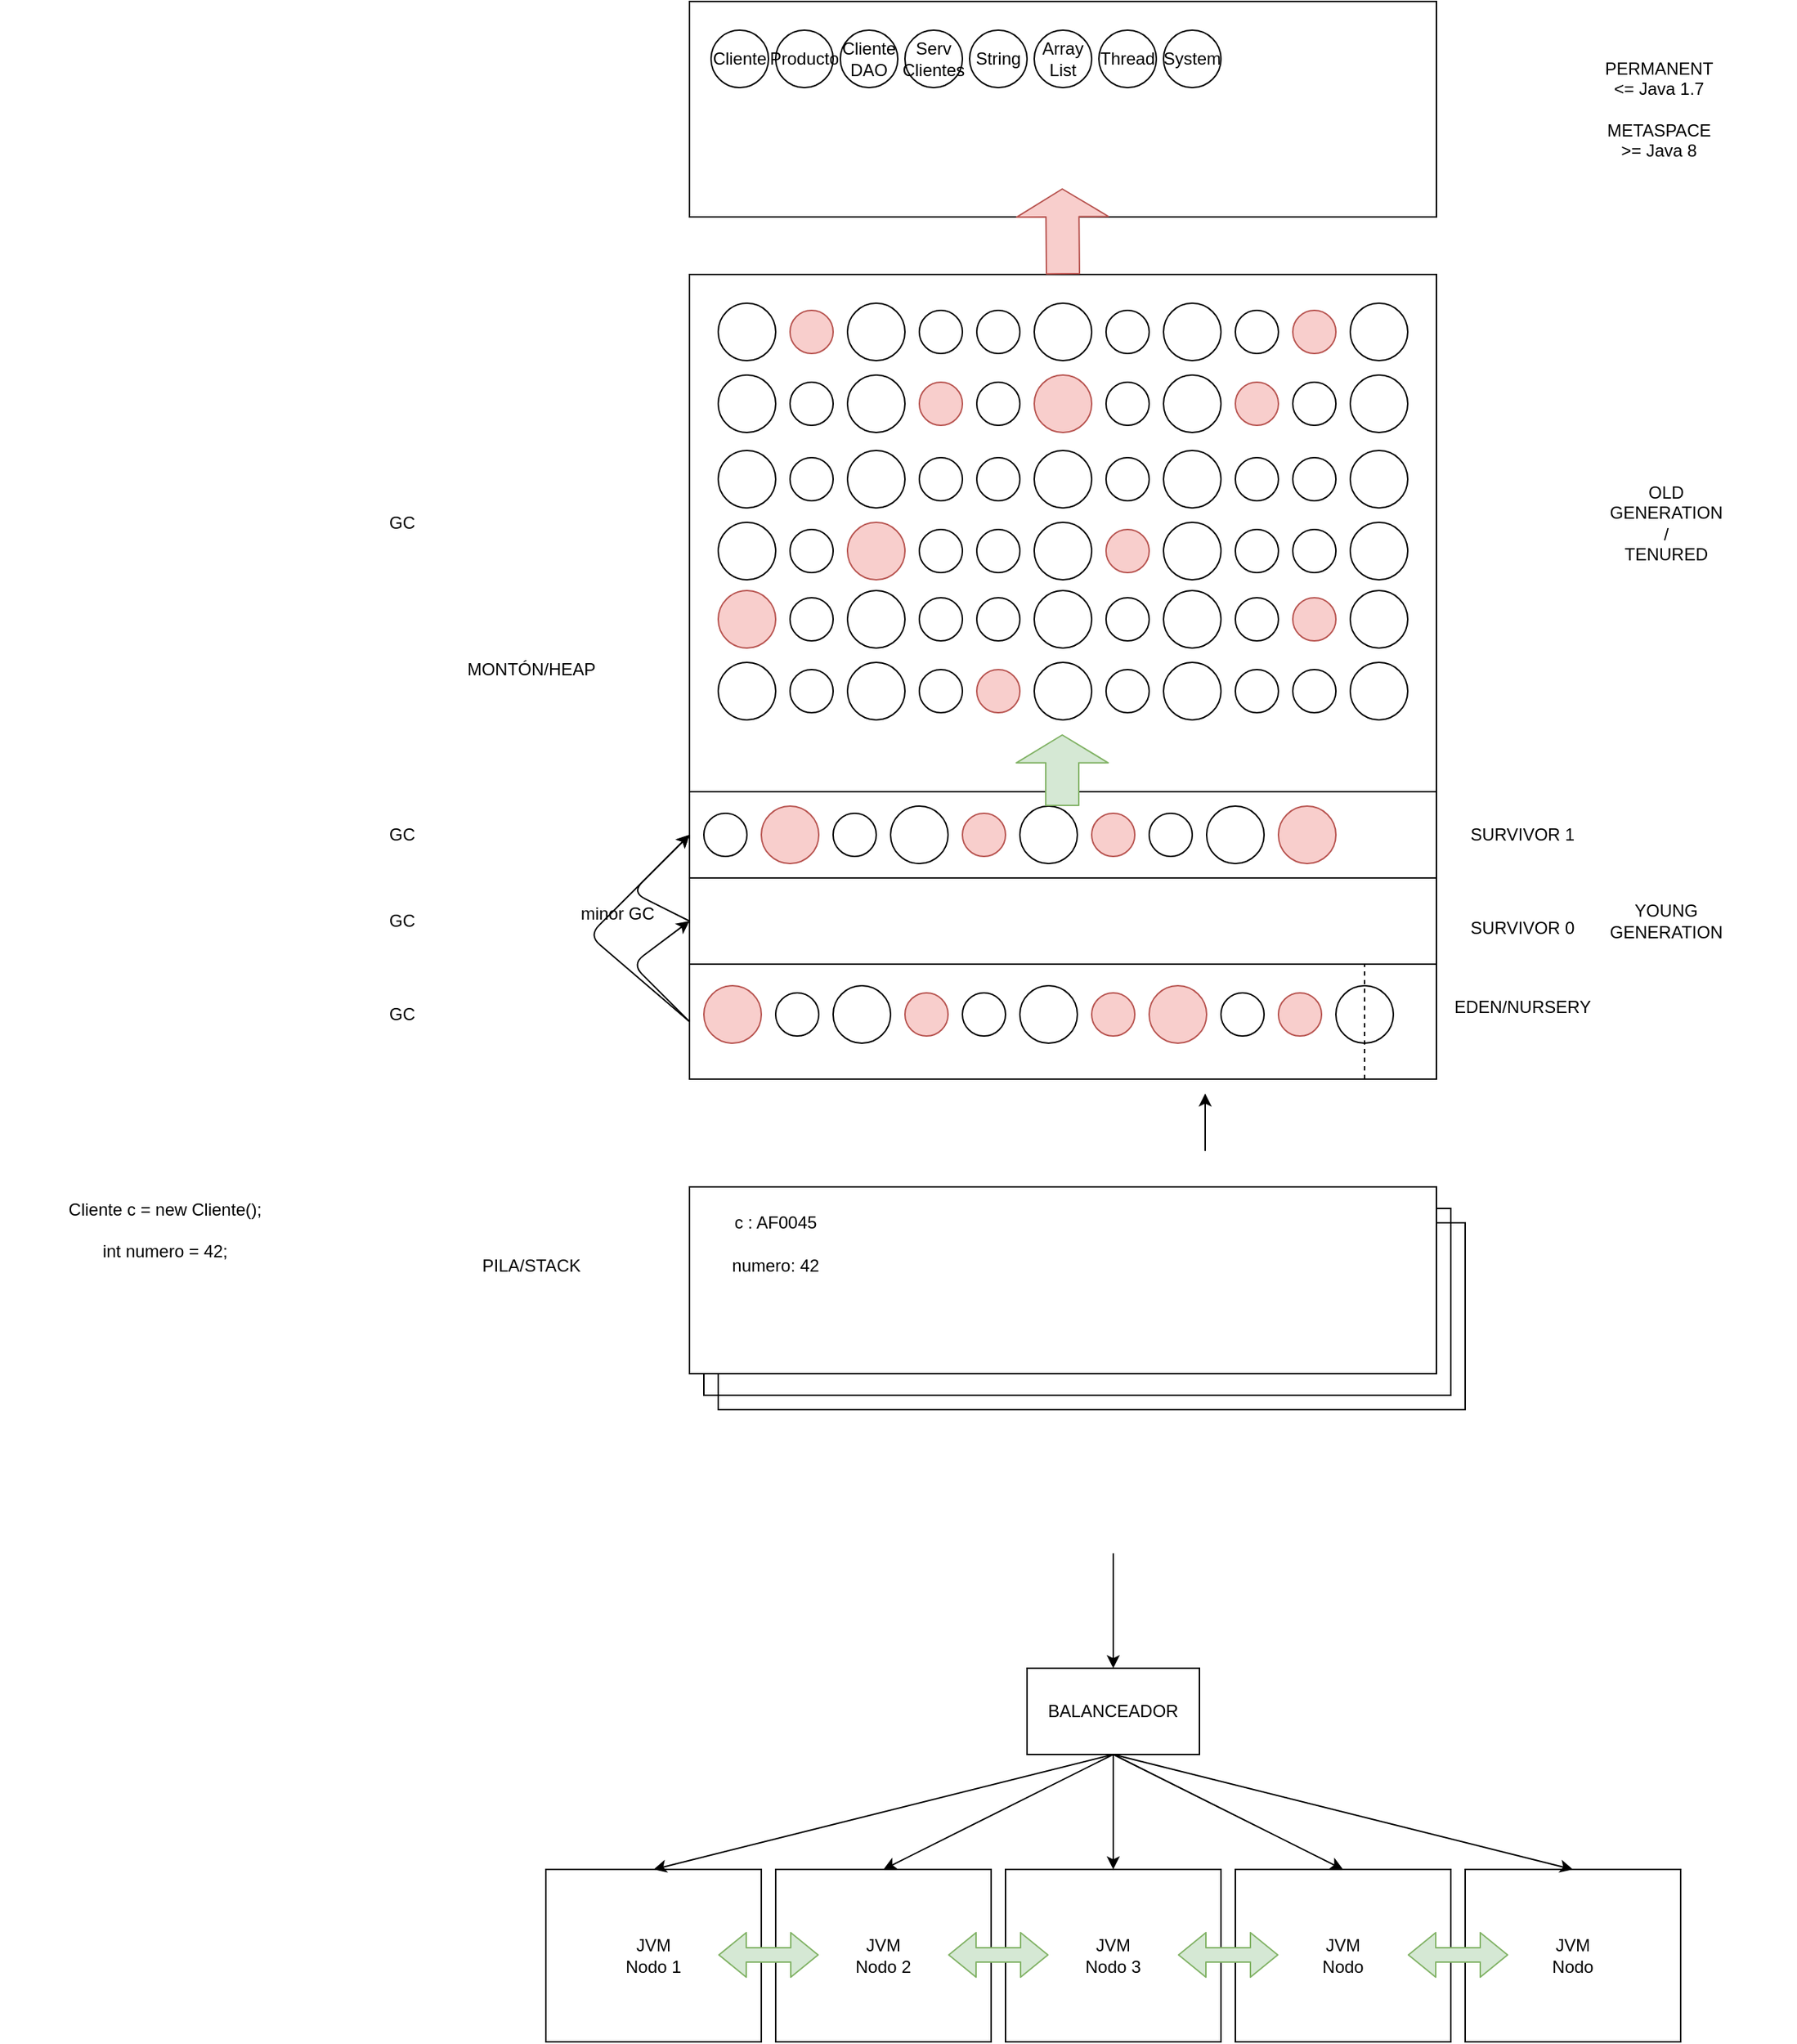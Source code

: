 <mxfile version="16.5.1" type="device" pages="6"><diagram id="BHllhl0MJjXbEwcDSRad" name="Página-1"><mxGraphModel dx="4135" dy="2681" grid="1" gridSize="10" guides="1" tooltips="1" connect="1" arrows="1" fold="1" page="1" pageScale="1" pageWidth="1169" pageHeight="827" math="0" shadow="0"><root><mxCell id="0"/><mxCell id="1" parent="0"/><mxCell id="bIPw_tkjlBrY--nTvgfs-15" value="" style="rounded=0;whiteSpace=wrap;html=1;fillColor=none;" vertex="1" parent="1"><mxGeometry x="-590" y="120" width="520" height="130" as="geometry"/></mxCell><mxCell id="bIPw_tkjlBrY--nTvgfs-39" value="" style="rounded=0;whiteSpace=wrap;html=1;fillColor=none;" vertex="1" parent="1"><mxGeometry x="-580" y="130" width="520" height="130" as="geometry"/></mxCell><mxCell id="bIPw_tkjlBrY--nTvgfs-3" value="" style="rounded=0;whiteSpace=wrap;html=1;" vertex="1" parent="1"><mxGeometry x="-600" y="105" width="520" height="130" as="geometry"/></mxCell><mxCell id="bIPw_tkjlBrY--nTvgfs-1" value="" style="rounded=0;whiteSpace=wrap;html=1;" vertex="1" parent="1"><mxGeometry x="-600" y="-50" width="520" height="80" as="geometry"/></mxCell><mxCell id="bIPw_tkjlBrY--nTvgfs-4" value="PILA/STACK" style="text;html=1;strokeColor=none;fillColor=none;align=center;verticalAlign=middle;whiteSpace=wrap;rounded=0;" vertex="1" parent="1"><mxGeometry x="-740" y="145" width="60" height="30" as="geometry"/></mxCell><mxCell id="bIPw_tkjlBrY--nTvgfs-5" value="MONTÓN/HEAP" style="text;html=1;strokeColor=none;fillColor=none;align=center;verticalAlign=middle;whiteSpace=wrap;rounded=0;" vertex="1" parent="1"><mxGeometry x="-740" y="-270" width="60" height="30" as="geometry"/></mxCell><mxCell id="bIPw_tkjlBrY--nTvgfs-6" value="Cliente c = new Cliente();&lt;br&gt;&lt;br&gt;int numero = 42;" style="text;html=1;strokeColor=none;fillColor=none;align=center;verticalAlign=middle;whiteSpace=wrap;rounded=0;" vertex="1" parent="1"><mxGeometry x="-1080" y="105" width="230" height="60" as="geometry"/></mxCell><mxCell id="bIPw_tkjlBrY--nTvgfs-9" value="c : AF0045" style="text;html=1;strokeColor=none;fillColor=none;align=center;verticalAlign=middle;whiteSpace=wrap;rounded=0;" vertex="1" parent="1"><mxGeometry x="-580" y="115" width="80" height="30" as="geometry"/></mxCell><mxCell id="bIPw_tkjlBrY--nTvgfs-11" value="numero: 42" style="text;html=1;strokeColor=none;fillColor=none;align=center;verticalAlign=middle;whiteSpace=wrap;rounded=0;" vertex="1" parent="1"><mxGeometry x="-580" y="145" width="80" height="30" as="geometry"/></mxCell><mxCell id="bIPw_tkjlBrY--nTvgfs-16" value="" style="rounded=0;whiteSpace=wrap;html=1;" vertex="1" parent="1"><mxGeometry x="-600" y="-110" width="520" height="60" as="geometry"/></mxCell><mxCell id="bIPw_tkjlBrY--nTvgfs-17" value="" style="rounded=0;whiteSpace=wrap;html=1;" vertex="1" parent="1"><mxGeometry x="-600" y="-170" width="520" height="60" as="geometry"/></mxCell><mxCell id="bIPw_tkjlBrY--nTvgfs-18" value="" style="rounded=0;whiteSpace=wrap;html=1;" vertex="1" parent="1"><mxGeometry x="-600" y="-530" width="520" height="360" as="geometry"/></mxCell><mxCell id="bIPw_tkjlBrY--nTvgfs-19" value="" style="rounded=0;whiteSpace=wrap;html=1;" vertex="1" parent="1"><mxGeometry x="-600" y="-720" width="520" height="150" as="geometry"/></mxCell><mxCell id="bIPw_tkjlBrY--nTvgfs-20" value="YOUNG&lt;br&gt;GENERATION" style="text;html=1;strokeColor=none;fillColor=none;align=center;verticalAlign=middle;whiteSpace=wrap;rounded=0;" vertex="1" parent="1"><mxGeometry x="50" y="-95" width="60" height="30" as="geometry"/></mxCell><mxCell id="bIPw_tkjlBrY--nTvgfs-21" value="OLD GENERATION&lt;br&gt;/&lt;br&gt;TENURED" style="text;html=1;strokeColor=none;fillColor=none;align=center;verticalAlign=middle;whiteSpace=wrap;rounded=0;" vertex="1" parent="1"><mxGeometry x="50" y="-390" width="60" height="65" as="geometry"/></mxCell><mxCell id="bIPw_tkjlBrY--nTvgfs-22" value="EDEN/NURSERY" style="text;html=1;strokeColor=none;fillColor=none;align=center;verticalAlign=middle;whiteSpace=wrap;rounded=0;" vertex="1" parent="1"><mxGeometry x="-50" y="-35" width="60" height="30" as="geometry"/></mxCell><mxCell id="bIPw_tkjlBrY--nTvgfs-23" value="SURVIVOR 0" style="text;html=1;strokeColor=none;fillColor=none;align=center;verticalAlign=middle;whiteSpace=wrap;rounded=0;" vertex="1" parent="1"><mxGeometry x="-60" y="-90" width="80" height="30" as="geometry"/></mxCell><mxCell id="bIPw_tkjlBrY--nTvgfs-24" value="SURVIVOR 1" style="text;html=1;strokeColor=none;fillColor=none;align=center;verticalAlign=middle;whiteSpace=wrap;rounded=0;" vertex="1" parent="1"><mxGeometry x="-60" y="-155" width="80" height="30" as="geometry"/></mxCell><mxCell id="bIPw_tkjlBrY--nTvgfs-25" value="PERMANENT &lt;br&gt;&amp;lt;= Java 1.7&lt;br&gt;&lt;br&gt;METASPACE &lt;br&gt;&amp;gt;= Java 8" style="text;html=1;strokeColor=none;fillColor=none;align=center;verticalAlign=middle;whiteSpace=wrap;rounded=0;" vertex="1" parent="1"><mxGeometry x="-20" y="-685" width="190" height="80" as="geometry"/></mxCell><mxCell id="bIPw_tkjlBrY--nTvgfs-27" value="" style="ellipse;whiteSpace=wrap;html=1;aspect=fixed;fillColor=#f8cecc;strokeColor=#b85450;" vertex="1" parent="1"><mxGeometry x="-320" y="-155" width="30" height="30" as="geometry"/></mxCell><mxCell id="bIPw_tkjlBrY--nTvgfs-28" value="" style="endArrow=classic;html=1;rounded=1;" edge="1" parent="1"><mxGeometry width="50" height="50" relative="1" as="geometry"><mxPoint x="-241" y="80" as="sourcePoint"/><mxPoint x="-241" y="40" as="targetPoint"/><Array as="points"><mxPoint x="-241" y="70"/></Array></mxGeometry></mxCell><mxCell id="bIPw_tkjlBrY--nTvgfs-31" value="" style="ellipse;whiteSpace=wrap;html=1;aspect=fixed;fillColor=none;" vertex="1" parent="1"><mxGeometry x="-280" y="-155" width="30" height="30" as="geometry"/></mxCell><mxCell id="bIPw_tkjlBrY--nTvgfs-32" value="" style="ellipse;whiteSpace=wrap;html=1;aspect=fixed;fillColor=none;" vertex="1" parent="1"><mxGeometry x="-240" y="-160" width="40" height="40" as="geometry"/></mxCell><mxCell id="bIPw_tkjlBrY--nTvgfs-35" value="" style="rounded=0;whiteSpace=wrap;html=1;fillColor=none;dashed=1;" vertex="1" parent="1"><mxGeometry x="-130" y="-50" width="50" height="80" as="geometry"/></mxCell><mxCell id="bIPw_tkjlBrY--nTvgfs-38" value="" style="ellipse;whiteSpace=wrap;html=1;aspect=fixed;fillColor=#f8cecc;strokeColor=#b85450;" vertex="1" parent="1"><mxGeometry x="-190" y="-160" width="40" height="40" as="geometry"/></mxCell><mxCell id="bIPw_tkjlBrY--nTvgfs-40" value="GC" style="text;html=1;strokeColor=none;fillColor=none;align=center;verticalAlign=middle;whiteSpace=wrap;rounded=0;dashed=1;" vertex="1" parent="1"><mxGeometry x="-830" y="-30" width="60" height="30" as="geometry"/></mxCell><mxCell id="bIPw_tkjlBrY--nTvgfs-41" value="" style="endArrow=classic;html=1;rounded=1;entryX=0;entryY=0.5;entryDx=0;entryDy=0;exitX=0;exitY=0.5;exitDx=0;exitDy=0;" edge="1" parent="1" source="bIPw_tkjlBrY--nTvgfs-1" target="bIPw_tkjlBrY--nTvgfs-16"><mxGeometry width="50" height="50" relative="1" as="geometry"><mxPoint x="-670" y="-20" as="sourcePoint"/><mxPoint x="-620" y="-70" as="targetPoint"/><Array as="points"><mxPoint x="-640" y="-50"/></Array></mxGeometry></mxCell><mxCell id="bIPw_tkjlBrY--nTvgfs-55" value="" style="ellipse;whiteSpace=wrap;html=1;aspect=fixed;fillColor=#f8cecc;strokeColor=#b85450;" vertex="1" parent="1"><mxGeometry x="-590" y="-35" width="40" height="40" as="geometry"/></mxCell><mxCell id="bIPw_tkjlBrY--nTvgfs-56" value="" style="ellipse;whiteSpace=wrap;html=1;aspect=fixed;fillColor=none;" vertex="1" parent="1"><mxGeometry x="-540" y="-30" width="30" height="30" as="geometry"/></mxCell><mxCell id="bIPw_tkjlBrY--nTvgfs-57" value="" style="ellipse;whiteSpace=wrap;html=1;aspect=fixed;fillColor=none;" vertex="1" parent="1"><mxGeometry x="-500" y="-35" width="40" height="40" as="geometry"/></mxCell><mxCell id="bIPw_tkjlBrY--nTvgfs-58" value="" style="ellipse;whiteSpace=wrap;html=1;aspect=fixed;fillColor=#f8cecc;strokeColor=#b85450;" vertex="1" parent="1"><mxGeometry x="-450" y="-30" width="30" height="30" as="geometry"/></mxCell><mxCell id="bIPw_tkjlBrY--nTvgfs-59" value="" style="ellipse;whiteSpace=wrap;html=1;aspect=fixed;fillColor=none;" vertex="1" parent="1"><mxGeometry x="-410" y="-30" width="30" height="30" as="geometry"/></mxCell><mxCell id="bIPw_tkjlBrY--nTvgfs-60" value="" style="ellipse;whiteSpace=wrap;html=1;aspect=fixed;fillColor=none;" vertex="1" parent="1"><mxGeometry x="-370" y="-35" width="40" height="40" as="geometry"/></mxCell><mxCell id="bIPw_tkjlBrY--nTvgfs-61" value="" style="ellipse;whiteSpace=wrap;html=1;aspect=fixed;fillColor=#f8cecc;strokeColor=#b85450;" vertex="1" parent="1"><mxGeometry x="-320" y="-30" width="30" height="30" as="geometry"/></mxCell><mxCell id="bIPw_tkjlBrY--nTvgfs-62" value="" style="ellipse;whiteSpace=wrap;html=1;aspect=fixed;fillColor=#f8cecc;strokeColor=#b85450;" vertex="1" parent="1"><mxGeometry x="-280" y="-35" width="40" height="40" as="geometry"/></mxCell><mxCell id="bIPw_tkjlBrY--nTvgfs-63" value="" style="ellipse;whiteSpace=wrap;html=1;aspect=fixed;fillColor=none;" vertex="1" parent="1"><mxGeometry x="-230" y="-30" width="30" height="30" as="geometry"/></mxCell><mxCell id="bIPw_tkjlBrY--nTvgfs-64" value="" style="ellipse;whiteSpace=wrap;html=1;aspect=fixed;fillColor=#f8cecc;strokeColor=#b85450;" vertex="1" parent="1"><mxGeometry x="-190" y="-30" width="30" height="30" as="geometry"/></mxCell><mxCell id="bIPw_tkjlBrY--nTvgfs-65" value="" style="ellipse;whiteSpace=wrap;html=1;aspect=fixed;fillColor=none;" vertex="1" parent="1"><mxGeometry x="-150" y="-35" width="40" height="40" as="geometry"/></mxCell><mxCell id="bIPw_tkjlBrY--nTvgfs-66" value="minor GC" style="text;html=1;strokeColor=none;fillColor=none;align=center;verticalAlign=middle;whiteSpace=wrap;rounded=0;dashed=1;" vertex="1" parent="1"><mxGeometry x="-680" y="-100" width="60" height="30" as="geometry"/></mxCell><mxCell id="bIPw_tkjlBrY--nTvgfs-68" value="" style="ellipse;whiteSpace=wrap;html=1;aspect=fixed;fillColor=none;" vertex="1" parent="1"><mxGeometry x="-590" y="-155" width="30" height="30" as="geometry"/></mxCell><mxCell id="bIPw_tkjlBrY--nTvgfs-69" value="" style="ellipse;whiteSpace=wrap;html=1;aspect=fixed;fillColor=#f8cecc;strokeColor=#b85450;" vertex="1" parent="1"><mxGeometry x="-550" y="-160" width="40" height="40" as="geometry"/></mxCell><mxCell id="bIPw_tkjlBrY--nTvgfs-71" value="" style="ellipse;whiteSpace=wrap;html=1;aspect=fixed;fillColor=none;" vertex="1" parent="1"><mxGeometry x="-500" y="-155" width="30" height="30" as="geometry"/></mxCell><mxCell id="bIPw_tkjlBrY--nTvgfs-72" value="" style="ellipse;whiteSpace=wrap;html=1;aspect=fixed;fillColor=none;" vertex="1" parent="1"><mxGeometry x="-460" y="-160" width="40" height="40" as="geometry"/></mxCell><mxCell id="bIPw_tkjlBrY--nTvgfs-75" value="" style="ellipse;whiteSpace=wrap;html=1;aspect=fixed;fillColor=#f8cecc;strokeColor=#b85450;" vertex="1" parent="1"><mxGeometry x="-410" y="-155" width="30" height="30" as="geometry"/></mxCell><mxCell id="bIPw_tkjlBrY--nTvgfs-77" value="" style="ellipse;whiteSpace=wrap;html=1;aspect=fixed;fillColor=none;" vertex="1" parent="1"><mxGeometry x="-370" y="-160" width="40" height="40" as="geometry"/></mxCell><mxCell id="bIPw_tkjlBrY--nTvgfs-78" value="GC" style="text;html=1;strokeColor=none;fillColor=none;align=center;verticalAlign=middle;whiteSpace=wrap;rounded=0;dashed=1;" vertex="1" parent="1"><mxGeometry x="-830" y="-95" width="60" height="30" as="geometry"/></mxCell><mxCell id="bIPw_tkjlBrY--nTvgfs-79" value="" style="endArrow=classic;html=1;rounded=1;entryX=0;entryY=0.5;entryDx=0;entryDy=0;exitX=0;exitY=0.5;exitDx=0;exitDy=0;" edge="1" parent="1" source="bIPw_tkjlBrY--nTvgfs-1" target="bIPw_tkjlBrY--nTvgfs-17"><mxGeometry width="50" height="50" relative="1" as="geometry"><mxPoint x="-600" y="-20" as="sourcePoint"/><mxPoint x="-680" y="-30" as="targetPoint"/><Array as="points"><mxPoint x="-670" y="-70"/></Array></mxGeometry></mxCell><mxCell id="bIPw_tkjlBrY--nTvgfs-80" value="" style="endArrow=classic;html=1;rounded=1;exitX=0;exitY=0.5;exitDx=0;exitDy=0;entryX=0;entryY=0.5;entryDx=0;entryDy=0;" edge="1" parent="1" source="bIPw_tkjlBrY--nTvgfs-16" target="bIPw_tkjlBrY--nTvgfs-17"><mxGeometry width="50" height="50" relative="1" as="geometry"><mxPoint x="-740" y="-160" as="sourcePoint"/><mxPoint x="-690" y="-210" as="targetPoint"/><Array as="points"><mxPoint x="-640" y="-100"/></Array></mxGeometry></mxCell><mxCell id="bIPw_tkjlBrY--nTvgfs-81" value="" style="shape=flexArrow;endArrow=classic;html=1;rounded=1;endWidth=40;endSize=6.13;width=23;fillColor=#d5e8d4;strokeColor=#82b366;" edge="1" parent="1"><mxGeometry width="50" height="50" relative="1" as="geometry"><mxPoint x="-340.5" y="-160" as="sourcePoint"/><mxPoint x="-340.5" y="-210" as="targetPoint"/></mxGeometry></mxCell><mxCell id="bIPw_tkjlBrY--nTvgfs-82" value="" style="ellipse;whiteSpace=wrap;html=1;aspect=fixed;" vertex="1" parent="1"><mxGeometry x="-580" y="-510" width="40" height="40" as="geometry"/></mxCell><mxCell id="bIPw_tkjlBrY--nTvgfs-83" value="" style="ellipse;whiteSpace=wrap;html=1;aspect=fixed;fillColor=#f8cecc;strokeColor=#b85450;" vertex="1" parent="1"><mxGeometry x="-530" y="-505" width="30" height="30" as="geometry"/></mxCell><mxCell id="bIPw_tkjlBrY--nTvgfs-84" value="" style="ellipse;whiteSpace=wrap;html=1;aspect=fixed;" vertex="1" parent="1"><mxGeometry x="-490" y="-510" width="40" height="40" as="geometry"/></mxCell><mxCell id="bIPw_tkjlBrY--nTvgfs-85" value="" style="ellipse;whiteSpace=wrap;html=1;aspect=fixed;" vertex="1" parent="1"><mxGeometry x="-440" y="-505" width="30" height="30" as="geometry"/></mxCell><mxCell id="bIPw_tkjlBrY--nTvgfs-86" value="" style="ellipse;whiteSpace=wrap;html=1;aspect=fixed;" vertex="1" parent="1"><mxGeometry x="-400" y="-505" width="30" height="30" as="geometry"/></mxCell><mxCell id="bIPw_tkjlBrY--nTvgfs-87" value="" style="ellipse;whiteSpace=wrap;html=1;aspect=fixed;" vertex="1" parent="1"><mxGeometry x="-360" y="-510" width="40" height="40" as="geometry"/></mxCell><mxCell id="bIPw_tkjlBrY--nTvgfs-88" value="" style="ellipse;whiteSpace=wrap;html=1;aspect=fixed;" vertex="1" parent="1"><mxGeometry x="-310" y="-505" width="30" height="30" as="geometry"/></mxCell><mxCell id="bIPw_tkjlBrY--nTvgfs-89" value="" style="ellipse;whiteSpace=wrap;html=1;aspect=fixed;" vertex="1" parent="1"><mxGeometry x="-270" y="-510" width="40" height="40" as="geometry"/></mxCell><mxCell id="bIPw_tkjlBrY--nTvgfs-90" value="" style="ellipse;whiteSpace=wrap;html=1;aspect=fixed;" vertex="1" parent="1"><mxGeometry x="-220" y="-505" width="30" height="30" as="geometry"/></mxCell><mxCell id="bIPw_tkjlBrY--nTvgfs-91" value="" style="ellipse;whiteSpace=wrap;html=1;aspect=fixed;fillColor=#f8cecc;strokeColor=#b85450;" vertex="1" parent="1"><mxGeometry x="-180" y="-505" width="30" height="30" as="geometry"/></mxCell><mxCell id="bIPw_tkjlBrY--nTvgfs-92" value="" style="ellipse;whiteSpace=wrap;html=1;aspect=fixed;" vertex="1" parent="1"><mxGeometry x="-140" y="-510" width="40" height="40" as="geometry"/></mxCell><mxCell id="bIPw_tkjlBrY--nTvgfs-93" value="" style="ellipse;whiteSpace=wrap;html=1;aspect=fixed;" vertex="1" parent="1"><mxGeometry x="-580" y="-460" width="40" height="40" as="geometry"/></mxCell><mxCell id="bIPw_tkjlBrY--nTvgfs-94" value="" style="ellipse;whiteSpace=wrap;html=1;aspect=fixed;" vertex="1" parent="1"><mxGeometry x="-530" y="-455" width="30" height="30" as="geometry"/></mxCell><mxCell id="bIPw_tkjlBrY--nTvgfs-95" value="" style="ellipse;whiteSpace=wrap;html=1;aspect=fixed;" vertex="1" parent="1"><mxGeometry x="-490" y="-460" width="40" height="40" as="geometry"/></mxCell><mxCell id="bIPw_tkjlBrY--nTvgfs-96" value="" style="ellipse;whiteSpace=wrap;html=1;aspect=fixed;fillColor=#f8cecc;strokeColor=#b85450;" vertex="1" parent="1"><mxGeometry x="-440" y="-455" width="30" height="30" as="geometry"/></mxCell><mxCell id="bIPw_tkjlBrY--nTvgfs-97" value="" style="ellipse;whiteSpace=wrap;html=1;aspect=fixed;" vertex="1" parent="1"><mxGeometry x="-400" y="-455" width="30" height="30" as="geometry"/></mxCell><mxCell id="bIPw_tkjlBrY--nTvgfs-98" value="" style="ellipse;whiteSpace=wrap;html=1;aspect=fixed;fillColor=#f8cecc;strokeColor=#b85450;" vertex="1" parent="1"><mxGeometry x="-360" y="-460" width="40" height="40" as="geometry"/></mxCell><mxCell id="bIPw_tkjlBrY--nTvgfs-99" value="" style="ellipse;whiteSpace=wrap;html=1;aspect=fixed;" vertex="1" parent="1"><mxGeometry x="-310" y="-455" width="30" height="30" as="geometry"/></mxCell><mxCell id="bIPw_tkjlBrY--nTvgfs-100" value="" style="ellipse;whiteSpace=wrap;html=1;aspect=fixed;" vertex="1" parent="1"><mxGeometry x="-270" y="-460" width="40" height="40" as="geometry"/></mxCell><mxCell id="bIPw_tkjlBrY--nTvgfs-101" value="" style="ellipse;whiteSpace=wrap;html=1;aspect=fixed;fillColor=#f8cecc;strokeColor=#b85450;" vertex="1" parent="1"><mxGeometry x="-220" y="-455" width="30" height="30" as="geometry"/></mxCell><mxCell id="bIPw_tkjlBrY--nTvgfs-102" value="" style="ellipse;whiteSpace=wrap;html=1;aspect=fixed;" vertex="1" parent="1"><mxGeometry x="-180" y="-455" width="30" height="30" as="geometry"/></mxCell><mxCell id="bIPw_tkjlBrY--nTvgfs-103" value="" style="ellipse;whiteSpace=wrap;html=1;aspect=fixed;" vertex="1" parent="1"><mxGeometry x="-140" y="-460" width="40" height="40" as="geometry"/></mxCell><mxCell id="bIPw_tkjlBrY--nTvgfs-104" value="" style="ellipse;whiteSpace=wrap;html=1;aspect=fixed;" vertex="1" parent="1"><mxGeometry x="-580" y="-407.5" width="40" height="40" as="geometry"/></mxCell><mxCell id="bIPw_tkjlBrY--nTvgfs-105" value="" style="ellipse;whiteSpace=wrap;html=1;aspect=fixed;" vertex="1" parent="1"><mxGeometry x="-530" y="-402.5" width="30" height="30" as="geometry"/></mxCell><mxCell id="bIPw_tkjlBrY--nTvgfs-106" value="" style="ellipse;whiteSpace=wrap;html=1;aspect=fixed;" vertex="1" parent="1"><mxGeometry x="-490" y="-407.5" width="40" height="40" as="geometry"/></mxCell><mxCell id="bIPw_tkjlBrY--nTvgfs-107" value="" style="ellipse;whiteSpace=wrap;html=1;aspect=fixed;" vertex="1" parent="1"><mxGeometry x="-440" y="-402.5" width="30" height="30" as="geometry"/></mxCell><mxCell id="bIPw_tkjlBrY--nTvgfs-108" value="" style="ellipse;whiteSpace=wrap;html=1;aspect=fixed;" vertex="1" parent="1"><mxGeometry x="-400" y="-402.5" width="30" height="30" as="geometry"/></mxCell><mxCell id="bIPw_tkjlBrY--nTvgfs-109" value="" style="ellipse;whiteSpace=wrap;html=1;aspect=fixed;" vertex="1" parent="1"><mxGeometry x="-360" y="-407.5" width="40" height="40" as="geometry"/></mxCell><mxCell id="bIPw_tkjlBrY--nTvgfs-110" value="" style="ellipse;whiteSpace=wrap;html=1;aspect=fixed;" vertex="1" parent="1"><mxGeometry x="-310" y="-402.5" width="30" height="30" as="geometry"/></mxCell><mxCell id="bIPw_tkjlBrY--nTvgfs-111" value="" style="ellipse;whiteSpace=wrap;html=1;aspect=fixed;" vertex="1" parent="1"><mxGeometry x="-270" y="-407.5" width="40" height="40" as="geometry"/></mxCell><mxCell id="bIPw_tkjlBrY--nTvgfs-112" value="" style="ellipse;whiteSpace=wrap;html=1;aspect=fixed;" vertex="1" parent="1"><mxGeometry x="-220" y="-402.5" width="30" height="30" as="geometry"/></mxCell><mxCell id="bIPw_tkjlBrY--nTvgfs-113" value="" style="ellipse;whiteSpace=wrap;html=1;aspect=fixed;" vertex="1" parent="1"><mxGeometry x="-180" y="-402.5" width="30" height="30" as="geometry"/></mxCell><mxCell id="bIPw_tkjlBrY--nTvgfs-114" value="" style="ellipse;whiteSpace=wrap;html=1;aspect=fixed;" vertex="1" parent="1"><mxGeometry x="-140" y="-407.5" width="40" height="40" as="geometry"/></mxCell><mxCell id="bIPw_tkjlBrY--nTvgfs-115" value="" style="ellipse;whiteSpace=wrap;html=1;aspect=fixed;" vertex="1" parent="1"><mxGeometry x="-580" y="-357.5" width="40" height="40" as="geometry"/></mxCell><mxCell id="bIPw_tkjlBrY--nTvgfs-116" value="" style="ellipse;whiteSpace=wrap;html=1;aspect=fixed;" vertex="1" parent="1"><mxGeometry x="-530" y="-352.5" width="30" height="30" as="geometry"/></mxCell><mxCell id="bIPw_tkjlBrY--nTvgfs-117" value="" style="ellipse;whiteSpace=wrap;html=1;aspect=fixed;fillColor=#f8cecc;strokeColor=#b85450;" vertex="1" parent="1"><mxGeometry x="-490" y="-357.5" width="40" height="40" as="geometry"/></mxCell><mxCell id="bIPw_tkjlBrY--nTvgfs-118" value="" style="ellipse;whiteSpace=wrap;html=1;aspect=fixed;" vertex="1" parent="1"><mxGeometry x="-440" y="-352.5" width="30" height="30" as="geometry"/></mxCell><mxCell id="bIPw_tkjlBrY--nTvgfs-119" value="" style="ellipse;whiteSpace=wrap;html=1;aspect=fixed;" vertex="1" parent="1"><mxGeometry x="-400" y="-352.5" width="30" height="30" as="geometry"/></mxCell><mxCell id="bIPw_tkjlBrY--nTvgfs-120" value="" style="ellipse;whiteSpace=wrap;html=1;aspect=fixed;" vertex="1" parent="1"><mxGeometry x="-360" y="-357.5" width="40" height="40" as="geometry"/></mxCell><mxCell id="bIPw_tkjlBrY--nTvgfs-121" value="" style="ellipse;whiteSpace=wrap;html=1;aspect=fixed;fillColor=#f8cecc;strokeColor=#b85450;" vertex="1" parent="1"><mxGeometry x="-310" y="-352.5" width="30" height="30" as="geometry"/></mxCell><mxCell id="bIPw_tkjlBrY--nTvgfs-122" value="" style="ellipse;whiteSpace=wrap;html=1;aspect=fixed;" vertex="1" parent="1"><mxGeometry x="-270" y="-357.5" width="40" height="40" as="geometry"/></mxCell><mxCell id="bIPw_tkjlBrY--nTvgfs-123" value="" style="ellipse;whiteSpace=wrap;html=1;aspect=fixed;" vertex="1" parent="1"><mxGeometry x="-220" y="-352.5" width="30" height="30" as="geometry"/></mxCell><mxCell id="bIPw_tkjlBrY--nTvgfs-124" value="" style="ellipse;whiteSpace=wrap;html=1;aspect=fixed;" vertex="1" parent="1"><mxGeometry x="-180" y="-352.5" width="30" height="30" as="geometry"/></mxCell><mxCell id="bIPw_tkjlBrY--nTvgfs-125" value="" style="ellipse;whiteSpace=wrap;html=1;aspect=fixed;" vertex="1" parent="1"><mxGeometry x="-140" y="-357.5" width="40" height="40" as="geometry"/></mxCell><mxCell id="bIPw_tkjlBrY--nTvgfs-126" value="" style="ellipse;whiteSpace=wrap;html=1;aspect=fixed;fillColor=#f8cecc;strokeColor=#b85450;" vertex="1" parent="1"><mxGeometry x="-580" y="-310" width="40" height="40" as="geometry"/></mxCell><mxCell id="bIPw_tkjlBrY--nTvgfs-127" value="" style="ellipse;whiteSpace=wrap;html=1;aspect=fixed;" vertex="1" parent="1"><mxGeometry x="-530" y="-305" width="30" height="30" as="geometry"/></mxCell><mxCell id="bIPw_tkjlBrY--nTvgfs-128" value="" style="ellipse;whiteSpace=wrap;html=1;aspect=fixed;" vertex="1" parent="1"><mxGeometry x="-490" y="-310" width="40" height="40" as="geometry"/></mxCell><mxCell id="bIPw_tkjlBrY--nTvgfs-129" value="" style="ellipse;whiteSpace=wrap;html=1;aspect=fixed;" vertex="1" parent="1"><mxGeometry x="-440" y="-305" width="30" height="30" as="geometry"/></mxCell><mxCell id="bIPw_tkjlBrY--nTvgfs-130" value="" style="ellipse;whiteSpace=wrap;html=1;aspect=fixed;" vertex="1" parent="1"><mxGeometry x="-400" y="-305" width="30" height="30" as="geometry"/></mxCell><mxCell id="bIPw_tkjlBrY--nTvgfs-131" value="" style="ellipse;whiteSpace=wrap;html=1;aspect=fixed;" vertex="1" parent="1"><mxGeometry x="-360" y="-310" width="40" height="40" as="geometry"/></mxCell><mxCell id="bIPw_tkjlBrY--nTvgfs-132" value="" style="ellipse;whiteSpace=wrap;html=1;aspect=fixed;" vertex="1" parent="1"><mxGeometry x="-310" y="-305" width="30" height="30" as="geometry"/></mxCell><mxCell id="bIPw_tkjlBrY--nTvgfs-133" value="" style="ellipse;whiteSpace=wrap;html=1;aspect=fixed;" vertex="1" parent="1"><mxGeometry x="-270" y="-310" width="40" height="40" as="geometry"/></mxCell><mxCell id="bIPw_tkjlBrY--nTvgfs-134" value="" style="ellipse;whiteSpace=wrap;html=1;aspect=fixed;" vertex="1" parent="1"><mxGeometry x="-220" y="-305" width="30" height="30" as="geometry"/></mxCell><mxCell id="bIPw_tkjlBrY--nTvgfs-135" value="" style="ellipse;whiteSpace=wrap;html=1;aspect=fixed;fillColor=#f8cecc;strokeColor=#b85450;" vertex="1" parent="1"><mxGeometry x="-180" y="-305" width="30" height="30" as="geometry"/></mxCell><mxCell id="bIPw_tkjlBrY--nTvgfs-136" value="" style="ellipse;whiteSpace=wrap;html=1;aspect=fixed;" vertex="1" parent="1"><mxGeometry x="-140" y="-310" width="40" height="40" as="geometry"/></mxCell><mxCell id="bIPw_tkjlBrY--nTvgfs-137" value="" style="ellipse;whiteSpace=wrap;html=1;aspect=fixed;" vertex="1" parent="1"><mxGeometry x="-580" y="-260" width="40" height="40" as="geometry"/></mxCell><mxCell id="bIPw_tkjlBrY--nTvgfs-138" value="" style="ellipse;whiteSpace=wrap;html=1;aspect=fixed;" vertex="1" parent="1"><mxGeometry x="-530" y="-255" width="30" height="30" as="geometry"/></mxCell><mxCell id="bIPw_tkjlBrY--nTvgfs-139" value="" style="ellipse;whiteSpace=wrap;html=1;aspect=fixed;" vertex="1" parent="1"><mxGeometry x="-490" y="-260" width="40" height="40" as="geometry"/></mxCell><mxCell id="bIPw_tkjlBrY--nTvgfs-140" value="" style="ellipse;whiteSpace=wrap;html=1;aspect=fixed;" vertex="1" parent="1"><mxGeometry x="-440" y="-255" width="30" height="30" as="geometry"/></mxCell><mxCell id="bIPw_tkjlBrY--nTvgfs-141" value="" style="ellipse;whiteSpace=wrap;html=1;aspect=fixed;fillColor=#f8cecc;strokeColor=#b85450;" vertex="1" parent="1"><mxGeometry x="-400" y="-255" width="30" height="30" as="geometry"/></mxCell><mxCell id="bIPw_tkjlBrY--nTvgfs-142" value="" style="ellipse;whiteSpace=wrap;html=1;aspect=fixed;" vertex="1" parent="1"><mxGeometry x="-360" y="-260" width="40" height="40" as="geometry"/></mxCell><mxCell id="bIPw_tkjlBrY--nTvgfs-143" value="" style="ellipse;whiteSpace=wrap;html=1;aspect=fixed;" vertex="1" parent="1"><mxGeometry x="-310" y="-255" width="30" height="30" as="geometry"/></mxCell><mxCell id="bIPw_tkjlBrY--nTvgfs-144" value="" style="ellipse;whiteSpace=wrap;html=1;aspect=fixed;" vertex="1" parent="1"><mxGeometry x="-270" y="-260" width="40" height="40" as="geometry"/></mxCell><mxCell id="bIPw_tkjlBrY--nTvgfs-145" value="" style="ellipse;whiteSpace=wrap;html=1;aspect=fixed;" vertex="1" parent="1"><mxGeometry x="-220" y="-255" width="30" height="30" as="geometry"/></mxCell><mxCell id="bIPw_tkjlBrY--nTvgfs-146" value="" style="ellipse;whiteSpace=wrap;html=1;aspect=fixed;" vertex="1" parent="1"><mxGeometry x="-180" y="-255" width="30" height="30" as="geometry"/></mxCell><mxCell id="bIPw_tkjlBrY--nTvgfs-147" value="" style="ellipse;whiteSpace=wrap;html=1;aspect=fixed;" vertex="1" parent="1"><mxGeometry x="-140" y="-260" width="40" height="40" as="geometry"/></mxCell><mxCell id="bIPw_tkjlBrY--nTvgfs-148" value="GC" style="text;html=1;strokeColor=none;fillColor=none;align=center;verticalAlign=middle;whiteSpace=wrap;rounded=0;dashed=1;" vertex="1" parent="1"><mxGeometry x="-830" y="-155" width="60" height="30" as="geometry"/></mxCell><mxCell id="bIPw_tkjlBrY--nTvgfs-149" value="GC" style="text;html=1;strokeColor=none;fillColor=none;align=center;verticalAlign=middle;whiteSpace=wrap;rounded=0;dashed=1;" vertex="1" parent="1"><mxGeometry x="-830" y="-372.5" width="60" height="30" as="geometry"/></mxCell><mxCell id="bIPw_tkjlBrY--nTvgfs-166" value="" style="shape=flexArrow;endArrow=classic;html=1;rounded=1;endWidth=40;endSize=6.13;width=23;fillColor=#f8cecc;strokeColor=#b85450;exitX=0.5;exitY=0;exitDx=0;exitDy=0;" edge="1" parent="1" source="bIPw_tkjlBrY--nTvgfs-18"><mxGeometry width="50" height="50" relative="1" as="geometry"><mxPoint x="-340.5" y="-540" as="sourcePoint"/><mxPoint x="-340.5" y="-590" as="targetPoint"/></mxGeometry></mxCell><mxCell id="bIPw_tkjlBrY--nTvgfs-167" value="Cliente" style="ellipse;whiteSpace=wrap;html=1;aspect=fixed;" vertex="1" parent="1"><mxGeometry x="-585" y="-700" width="40" height="40" as="geometry"/></mxCell><mxCell id="bIPw_tkjlBrY--nTvgfs-168" value="Producto" style="ellipse;whiteSpace=wrap;html=1;aspect=fixed;" vertex="1" parent="1"><mxGeometry x="-540" y="-700" width="40" height="40" as="geometry"/></mxCell><mxCell id="bIPw_tkjlBrY--nTvgfs-169" value="Cliente&lt;br&gt;DAO" style="ellipse;whiteSpace=wrap;html=1;aspect=fixed;" vertex="1" parent="1"><mxGeometry x="-495" y="-700" width="40" height="40" as="geometry"/></mxCell><mxCell id="bIPw_tkjlBrY--nTvgfs-170" value="Serv&lt;br&gt;Clientes" style="ellipse;whiteSpace=wrap;html=1;aspect=fixed;" vertex="1" parent="1"><mxGeometry x="-450" y="-700" width="40" height="40" as="geometry"/></mxCell><mxCell id="bIPw_tkjlBrY--nTvgfs-171" value="String" style="ellipse;whiteSpace=wrap;html=1;aspect=fixed;" vertex="1" parent="1"><mxGeometry x="-405" y="-700" width="40" height="40" as="geometry"/></mxCell><mxCell id="bIPw_tkjlBrY--nTvgfs-172" value="Array&lt;br&gt;List" style="ellipse;whiteSpace=wrap;html=1;aspect=fixed;" vertex="1" parent="1"><mxGeometry x="-360" y="-700" width="40" height="40" as="geometry"/></mxCell><mxCell id="bIPw_tkjlBrY--nTvgfs-173" value="Thread" style="ellipse;whiteSpace=wrap;html=1;aspect=fixed;" vertex="1" parent="1"><mxGeometry x="-315" y="-700" width="40" height="40" as="geometry"/></mxCell><mxCell id="bIPw_tkjlBrY--nTvgfs-174" value="System" style="ellipse;whiteSpace=wrap;html=1;aspect=fixed;" vertex="1" parent="1"><mxGeometry x="-270" y="-700" width="40" height="40" as="geometry"/></mxCell><mxCell id="XItt2QFNs1Vau0109OvM-1" value="JVM&lt;br&gt;Nodo 2" style="rounded=0;whiteSpace=wrap;html=1;" vertex="1" parent="1"><mxGeometry x="-540" y="580" width="150" height="120" as="geometry"/></mxCell><mxCell id="XItt2QFNs1Vau0109OvM-2" value="JVM&lt;br&gt;Nodo 3" style="rounded=0;whiteSpace=wrap;html=1;" vertex="1" parent="1"><mxGeometry x="-380" y="580" width="150" height="120" as="geometry"/></mxCell><mxCell id="XItt2QFNs1Vau0109OvM-3" value="JVM&lt;br&gt;Nodo" style="rounded=0;whiteSpace=wrap;html=1;" vertex="1" parent="1"><mxGeometry x="-220" y="580" width="150" height="120" as="geometry"/></mxCell><mxCell id="XItt2QFNs1Vau0109OvM-4" value="JVM&lt;br&gt;Nodo" style="rounded=0;whiteSpace=wrap;html=1;" vertex="1" parent="1"><mxGeometry x="-60" y="580" width="150" height="120" as="geometry"/></mxCell><mxCell id="XItt2QFNs1Vau0109OvM-5" value="JVM&lt;br&gt;Nodo 1" style="rounded=0;whiteSpace=wrap;html=1;" vertex="1" parent="1"><mxGeometry x="-700" y="580" width="150" height="120" as="geometry"/></mxCell><mxCell id="XItt2QFNs1Vau0109OvM-6" value="BALANCEADOR" style="rounded=0;whiteSpace=wrap;html=1;" vertex="1" parent="1"><mxGeometry x="-365" y="440" width="120" height="60" as="geometry"/></mxCell><mxCell id="XItt2QFNs1Vau0109OvM-7" value="" style="endArrow=classic;html=1;rounded=1;entryX=0.5;entryY=0;entryDx=0;entryDy=0;" edge="1" parent="1" target="XItt2QFNs1Vau0109OvM-6"><mxGeometry width="50" height="50" relative="1" as="geometry"><mxPoint x="-305" y="360" as="sourcePoint"/><mxPoint x="-270" y="320" as="targetPoint"/></mxGeometry></mxCell><mxCell id="XItt2QFNs1Vau0109OvM-8" value="" style="endArrow=classic;html=1;rounded=1;exitX=0.5;exitY=1;exitDx=0;exitDy=0;entryX=0.5;entryY=0;entryDx=0;entryDy=0;" edge="1" parent="1" source="XItt2QFNs1Vau0109OvM-6" target="XItt2QFNs1Vau0109OvM-5"><mxGeometry width="50" height="50" relative="1" as="geometry"><mxPoint x="-520" y="540" as="sourcePoint"/><mxPoint x="-470" y="490" as="targetPoint"/></mxGeometry></mxCell><mxCell id="XItt2QFNs1Vau0109OvM-9" value="" style="endArrow=classic;html=1;rounded=1;exitX=0.5;exitY=1;exitDx=0;exitDy=0;entryX=0.5;entryY=0;entryDx=0;entryDy=0;" edge="1" parent="1" source="XItt2QFNs1Vau0109OvM-6" target="XItt2QFNs1Vau0109OvM-4"><mxGeometry width="50" height="50" relative="1" as="geometry"><mxPoint x="-90" y="550" as="sourcePoint"/><mxPoint x="-40" y="500" as="targetPoint"/></mxGeometry></mxCell><mxCell id="XItt2QFNs1Vau0109OvM-10" value="" style="endArrow=classic;html=1;rounded=1;exitX=0.5;exitY=1;exitDx=0;exitDy=0;entryX=0.5;entryY=0;entryDx=0;entryDy=0;" edge="1" parent="1" source="XItt2QFNs1Vau0109OvM-6" target="XItt2QFNs1Vau0109OvM-2"><mxGeometry width="50" height="50" relative="1" as="geometry"><mxPoint x="-480" y="480" as="sourcePoint"/><mxPoint x="-430" y="430" as="targetPoint"/></mxGeometry></mxCell><mxCell id="XItt2QFNs1Vau0109OvM-11" value="" style="endArrow=classic;html=1;rounded=1;exitX=0.5;exitY=1;exitDx=0;exitDy=0;entryX=0.5;entryY=0;entryDx=0;entryDy=0;" edge="1" parent="1" source="XItt2QFNs1Vau0109OvM-6" target="XItt2QFNs1Vau0109OvM-1"><mxGeometry width="50" height="50" relative="1" as="geometry"><mxPoint x="-460" y="460" as="sourcePoint"/><mxPoint x="-410" y="410" as="targetPoint"/></mxGeometry></mxCell><mxCell id="XItt2QFNs1Vau0109OvM-12" value="" style="endArrow=classic;html=1;rounded=1;entryX=0.5;entryY=0;entryDx=0;entryDy=0;exitX=0.5;exitY=1;exitDx=0;exitDy=0;" edge="1" parent="1" source="XItt2QFNs1Vau0109OvM-6" target="XItt2QFNs1Vau0109OvM-3"><mxGeometry width="50" height="50" relative="1" as="geometry"><mxPoint x="-520" y="480" as="sourcePoint"/><mxPoint x="-470" y="430" as="targetPoint"/></mxGeometry></mxCell><mxCell id="XItt2QFNs1Vau0109OvM-13" value="" style="shape=flexArrow;endArrow=classic;startArrow=classic;html=1;rounded=1;fillColor=#d5e8d4;strokeColor=#82b366;" edge="1" parent="1"><mxGeometry width="100" height="100" relative="1" as="geometry"><mxPoint x="-580" y="639.5" as="sourcePoint"/><mxPoint x="-510" y="639.5" as="targetPoint"/></mxGeometry></mxCell><mxCell id="XItt2QFNs1Vau0109OvM-14" value="" style="shape=flexArrow;endArrow=classic;startArrow=classic;html=1;rounded=1;fillColor=#d5e8d4;strokeColor=#82b366;" edge="1" parent="1"><mxGeometry width="100" height="100" relative="1" as="geometry"><mxPoint x="-100" y="639.5" as="sourcePoint"/><mxPoint x="-30" y="639.5" as="targetPoint"/></mxGeometry></mxCell><mxCell id="XItt2QFNs1Vau0109OvM-15" value="" style="shape=flexArrow;endArrow=classic;startArrow=classic;html=1;rounded=1;fillColor=#d5e8d4;strokeColor=#82b366;" edge="1" parent="1"><mxGeometry width="100" height="100" relative="1" as="geometry"><mxPoint x="-420" y="639.5" as="sourcePoint"/><mxPoint x="-350" y="639.5" as="targetPoint"/></mxGeometry></mxCell><mxCell id="XItt2QFNs1Vau0109OvM-16" value="" style="shape=flexArrow;endArrow=classic;startArrow=classic;html=1;rounded=1;fillColor=#d5e8d4;strokeColor=#82b366;" edge="1" parent="1"><mxGeometry width="100" height="100" relative="1" as="geometry"><mxPoint x="-260" y="639.5" as="sourcePoint"/><mxPoint x="-190" y="639.5" as="targetPoint"/></mxGeometry></mxCell></root></mxGraphModel></diagram><diagram id="N8vRcjmUQk0IDynFeXGg" name="Página-2"><mxGraphModel dx="1036" dy="645" grid="1" gridSize="10" guides="1" tooltips="1" connect="1" arrows="1" fold="1" page="1" pageScale="1" pageWidth="1169" pageHeight="827" math="0" shadow="0"><root><mxCell id="-G672p9WCiCGInKDO_sc-0"/><mxCell id="-G672p9WCiCGInKDO_sc-1" parent="-G672p9WCiCGInKDO_sc-0"/><mxCell id="jdM0ZbbQYI-0V3fPoWiX-0" value="&lt;font style=&quot;font-size: 18px&quot;&gt;Serial GC : Utiliza un único hilo durante la fase de recolección ('stop the world').&lt;br&gt;&amp;nbsp;Recomendado para aplicaciones standalone de escritorio de un único hilo&lt;br&gt;&lt;/font&gt;" style="text;html=1;strokeColor=none;fillColor=none;align=center;verticalAlign=middle;whiteSpace=wrap;rounded=0;" vertex="1" parent="-G672p9WCiCGInKDO_sc-1"><mxGeometry x="90" y="60" width="640" height="50" as="geometry"/></mxCell><mxCell id="jdM0ZbbQYI-0V3fPoWiX-1" value="&lt;font style=&quot;font-size: 18px&quot;&gt;Parallel GC : Por defecto. Utiliza varios hilos durante la fase de recolección ('stop the world')&lt;/font&gt;" style="text;html=1;strokeColor=none;fillColor=none;align=center;verticalAlign=middle;whiteSpace=wrap;rounded=0;" vertex="1" parent="-G672p9WCiCGInKDO_sc-1"><mxGeometry x="80" y="130" width="760" height="30" as="geometry"/></mxCell><mxCell id="jdM0ZbbQYI-0V3fPoWiX-2" value="&lt;font style=&quot;font-size: 18px&quot;&gt;G1 (Garbage First)&lt;/font&gt;" style="text;html=1;strokeColor=none;fillColor=none;align=center;verticalAlign=middle;whiteSpace=wrap;rounded=0;" vertex="1" parent="-G672p9WCiCGInKDO_sc-1"><mxGeometry x="110" y="200" width="230" height="30" as="geometry"/></mxCell><mxCell id="fou2CKZy30fK_Pisnp5t-0" value="" style="rounded=0;whiteSpace=wrap;html=1;fontSize=18;fillColor=#d5e8d4;strokeColor=#82b366;" vertex="1" parent="-G672p9WCiCGInKDO_sc-1"><mxGeometry x="220" y="310" width="80" height="80" as="geometry"/></mxCell><mxCell id="fou2CKZy30fK_Pisnp5t-1" value="" style="rounded=0;whiteSpace=wrap;html=1;fontSize=18;fillColor=#fff2cc;strokeColor=#d6b656;" vertex="1" parent="-G672p9WCiCGInKDO_sc-1"><mxGeometry x="300" y="310" width="80" height="80" as="geometry"/></mxCell><mxCell id="fou2CKZy30fK_Pisnp5t-2" value="" style="rounded=0;whiteSpace=wrap;html=1;fontSize=18;fillColor=#dae8fc;strokeColor=#6c8ebf;" vertex="1" parent="-G672p9WCiCGInKDO_sc-1"><mxGeometry x="380" y="310" width="80" height="80" as="geometry"/></mxCell><mxCell id="fou2CKZy30fK_Pisnp5t-3" value="" style="rounded=0;whiteSpace=wrap;html=1;fontSize=18;fillColor=#dae8fc;strokeColor=#6c8ebf;" vertex="1" parent="-G672p9WCiCGInKDO_sc-1"><mxGeometry x="460" y="310" width="80" height="80" as="geometry"/></mxCell><mxCell id="fou2CKZy30fK_Pisnp5t-4" value="" style="rounded=0;whiteSpace=wrap;html=1;fontSize=18;" vertex="1" parent="-G672p9WCiCGInKDO_sc-1"><mxGeometry x="540" y="310" width="80" height="80" as="geometry"/></mxCell><mxCell id="fou2CKZy30fK_Pisnp5t-5" value="" style="rounded=0;whiteSpace=wrap;html=1;fontSize=18;fillColor=#dae8fc;strokeColor=#6c8ebf;" vertex="1" parent="-G672p9WCiCGInKDO_sc-1"><mxGeometry x="220" y="390" width="80" height="80" as="geometry"/></mxCell><mxCell id="fou2CKZy30fK_Pisnp5t-6" value="" style="rounded=0;whiteSpace=wrap;html=1;fontSize=18;fillColor=#d5e8d4;strokeColor=#82b366;" vertex="1" parent="-G672p9WCiCGInKDO_sc-1"><mxGeometry x="300" y="390" width="80" height="80" as="geometry"/></mxCell><mxCell id="fou2CKZy30fK_Pisnp5t-8" value="" style="rounded=0;whiteSpace=wrap;html=1;fontSize=18;fillColor=#dae8fc;strokeColor=#6c8ebf;" vertex="1" parent="-G672p9WCiCGInKDO_sc-1"><mxGeometry x="460" y="390" width="80" height="80" as="geometry"/></mxCell><mxCell id="fou2CKZy30fK_Pisnp5t-9" value="" style="rounded=0;whiteSpace=wrap;html=1;fontSize=18;fillColor=#dae8fc;strokeColor=#6c8ebf;" vertex="1" parent="-G672p9WCiCGInKDO_sc-1"><mxGeometry x="540" y="390" width="80" height="80" as="geometry"/></mxCell><mxCell id="jMYkDskg9OIbjf0Wq7mB-0" value="" style="rounded=0;whiteSpace=wrap;html=1;fontSize=18;fillColor=#fff2cc;strokeColor=#d6b656;" vertex="1" parent="-G672p9WCiCGInKDO_sc-1"><mxGeometry x="220" y="470" width="80" height="80" as="geometry"/></mxCell><mxCell id="jMYkDskg9OIbjf0Wq7mB-1" value="" style="rounded=0;whiteSpace=wrap;html=1;fontSize=18;" vertex="1" parent="-G672p9WCiCGInKDO_sc-1"><mxGeometry x="300" y="470" width="80" height="80" as="geometry"/></mxCell><mxCell id="jMYkDskg9OIbjf0Wq7mB-2" value="" style="rounded=0;whiteSpace=wrap;html=1;fontSize=18;fillColor=#d5e8d4;strokeColor=#82b366;" vertex="1" parent="-G672p9WCiCGInKDO_sc-1"><mxGeometry x="380" y="470" width="80" height="80" as="geometry"/></mxCell><mxCell id="jMYkDskg9OIbjf0Wq7mB-3" value="" style="rounded=0;whiteSpace=wrap;html=1;fontSize=18;fillColor=#dae8fc;strokeColor=#6c8ebf;" vertex="1" parent="-G672p9WCiCGInKDO_sc-1"><mxGeometry x="460" y="470" width="80" height="80" as="geometry"/></mxCell><mxCell id="jMYkDskg9OIbjf0Wq7mB-4" value="" style="rounded=0;whiteSpace=wrap;html=1;fontSize=18;" vertex="1" parent="-G672p9WCiCGInKDO_sc-1"><mxGeometry x="540" y="470" width="80" height="80" as="geometry"/></mxCell><mxCell id="jMYkDskg9OIbjf0Wq7mB-5" value="" style="rounded=0;whiteSpace=wrap;html=1;fontSize=18;fillColor=#fff2cc;strokeColor=#d6b656;" vertex="1" parent="-G672p9WCiCGInKDO_sc-1"><mxGeometry x="220" y="550" width="80" height="80" as="geometry"/></mxCell><mxCell id="jMYkDskg9OIbjf0Wq7mB-6" value="" style="rounded=0;whiteSpace=wrap;html=1;fontSize=18;fillColor=none;" vertex="1" parent="-G672p9WCiCGInKDO_sc-1"><mxGeometry x="300" y="550" width="80" height="80" as="geometry"/></mxCell><mxCell id="jMYkDskg9OIbjf0Wq7mB-7" value="" style="rounded=0;whiteSpace=wrap;html=1;fontSize=18;fillColor=#dae8fc;strokeColor=#6c8ebf;" vertex="1" parent="-G672p9WCiCGInKDO_sc-1"><mxGeometry x="380" y="550" width="80" height="80" as="geometry"/></mxCell><mxCell id="jMYkDskg9OIbjf0Wq7mB-8" value="" style="rounded=0;whiteSpace=wrap;html=1;fontSize=18;fillColor=none;" vertex="1" parent="-G672p9WCiCGInKDO_sc-1"><mxGeometry x="460" y="550" width="80" height="80" as="geometry"/></mxCell><mxCell id="jMYkDskg9OIbjf0Wq7mB-9" value="" style="rounded=0;whiteSpace=wrap;html=1;fontSize=18;fillColor=none;" vertex="1" parent="-G672p9WCiCGInKDO_sc-1"><mxGeometry x="540" y="550" width="80" height="80" as="geometry"/></mxCell><mxCell id="jMYkDskg9OIbjf0Wq7mB-10" value="" style="rounded=0;whiteSpace=wrap;html=1;fontSize=18;fillColor=none;" vertex="1" parent="-G672p9WCiCGInKDO_sc-1"><mxGeometry x="220" y="630" width="80" height="80" as="geometry"/></mxCell><mxCell id="jMYkDskg9OIbjf0Wq7mB-11" value="" style="rounded=0;whiteSpace=wrap;html=1;fontSize=18;fillColor=none;" vertex="1" parent="-G672p9WCiCGInKDO_sc-1"><mxGeometry x="300" y="630" width="80" height="80" as="geometry"/></mxCell><mxCell id="jMYkDskg9OIbjf0Wq7mB-12" value="" style="rounded=0;whiteSpace=wrap;html=1;fontSize=18;fillColor=none;" vertex="1" parent="-G672p9WCiCGInKDO_sc-1"><mxGeometry x="380" y="630" width="80" height="80" as="geometry"/></mxCell><mxCell id="jMYkDskg9OIbjf0Wq7mB-13" value="" style="rounded=0;whiteSpace=wrap;html=1;fontSize=18;fillColor=none;" vertex="1" parent="-G672p9WCiCGInKDO_sc-1"><mxGeometry x="460" y="630" width="80" height="80" as="geometry"/></mxCell><mxCell id="jMYkDskg9OIbjf0Wq7mB-14" value="" style="rounded=0;whiteSpace=wrap;html=1;fontSize=18;fillColor=none;" vertex="1" parent="-G672p9WCiCGInKDO_sc-1"><mxGeometry x="540" y="630" width="80" height="80" as="geometry"/></mxCell><mxCell id="jMYkDskg9OIbjf0Wq7mB-15" value="hasta 2000 zonas de entre 1 y 32Mb" style="text;html=1;strokeColor=none;fillColor=none;align=center;verticalAlign=middle;whiteSpace=wrap;rounded=0;fontSize=18;" vertex="1" parent="-G672p9WCiCGInKDO_sc-1"><mxGeometry x="235" y="270" width="350" height="30" as="geometry"/></mxCell><mxCell id="jMYkDskg9OIbjf0Wq7mB-16" value="&lt;font style=&quot;font-size: 12px&quot;&gt;EDEN&lt;/font&gt;" style="rounded=0;whiteSpace=wrap;html=1;fontSize=18;fillColor=#d5e8d4;strokeColor=#82b366;" vertex="1" parent="-G672p9WCiCGInKDO_sc-1"><mxGeometry x="770" y="390" width="80" height="80" as="geometry"/></mxCell><mxCell id="jMYkDskg9OIbjf0Wq7mB-19" value="&lt;font style=&quot;font-size: 12px&quot;&gt;SURVIVOR&lt;/font&gt;" style="rounded=0;whiteSpace=wrap;html=1;fontSize=18;fillColor=#fff2cc;strokeColor=#d6b656;" vertex="1" parent="-G672p9WCiCGInKDO_sc-1"><mxGeometry x="770" y="470" width="80" height="80" as="geometry"/></mxCell><mxCell id="jMYkDskg9OIbjf0Wq7mB-20" value="&lt;font style=&quot;font-size: 12px&quot;&gt;OLD&lt;/font&gt;" style="rounded=0;whiteSpace=wrap;html=1;fontSize=18;fillColor=#dae8fc;strokeColor=#6c8ebf;" vertex="1" parent="-G672p9WCiCGInKDO_sc-1"><mxGeometry x="770" y="550" width="80" height="80" as="geometry"/></mxCell><mxCell id="7hmMoOo4WDrKFW9fvkYc-0" value="" style="rounded=0;whiteSpace=wrap;html=1;fontSize=12;fillColor=none;" vertex="1" parent="-G672p9WCiCGInKDO_sc-1"><mxGeometry x="220" y="740" width="400" height="90" as="geometry"/></mxCell><mxCell id="7hmMoOo4WDrKFW9fvkYc-1" value="PILA/STACK" style="text;html=1;strokeColor=none;fillColor=none;align=center;verticalAlign=middle;whiteSpace=wrap;rounded=0;fontSize=12;" vertex="1" parent="-G672p9WCiCGInKDO_sc-1"><mxGeometry x="120" y="770" width="60" height="30" as="geometry"/></mxCell><mxCell id="7hmMoOo4WDrKFW9fvkYc-2" value="MONTON/HEAP" style="text;html=1;strokeColor=none;fillColor=none;align=center;verticalAlign=middle;whiteSpace=wrap;rounded=0;fontSize=12;" vertex="1" parent="-G672p9WCiCGInKDO_sc-1"><mxGeometry x="120" y="495" width="60" height="30" as="geometry"/></mxCell><mxCell id="qzDPlxhMfRrAWwrhHxwh-0" value="" style="shape=flexArrow;endArrow=classic;html=1;rounded=1;fontSize=12;fillColor=#e1d5e7;strokeColor=#9673a6;" edge="1" parent="-G672p9WCiCGInKDO_sc-1"><mxGeometry width="50" height="50" relative="1" as="geometry"><mxPoint x="320" y="520" as="sourcePoint"/><mxPoint x="430" y="600" as="targetPoint"/></mxGeometry></mxCell><mxCell id="qzDPlxhMfRrAWwrhHxwh-1" value="" style="shape=flexArrow;endArrow=classic;html=1;rounded=1;fontSize=12;fillColor=#e1d5e7;strokeColor=#9673a6;" edge="1" parent="-G672p9WCiCGInKDO_sc-1"><mxGeometry width="50" height="50" relative="1" as="geometry"><mxPoint x="555" y="360" as="sourcePoint"/><mxPoint x="445" y="580" as="targetPoint"/></mxGeometry></mxCell><mxCell id="qzDPlxhMfRrAWwrhHxwh-2" value="" style="shape=flexArrow;endArrow=classic;html=1;rounded=1;fontSize=12;fillColor=#e1d5e7;strokeColor=#9673a6;" edge="1" parent="-G672p9WCiCGInKDO_sc-1"><mxGeometry width="50" height="50" relative="1" as="geometry"><mxPoint x="610" y="530" as="sourcePoint"/><mxPoint x="430" y="600" as="targetPoint"/></mxGeometry></mxCell><mxCell id="PaOpZgafFbGMtmP1y6pP-0" value="" style="shape=flexArrow;endArrow=classic;html=1;rounded=1;fontSize=12;fillColor=#e1d5e7;strokeColor=#9673a6;" edge="1" parent="-G672p9WCiCGInKDO_sc-1"><mxGeometry width="50" height="50" relative="1" as="geometry"><mxPoint x="260" y="349.5" as="sourcePoint"/><mxPoint x="340" y="349.5" as="targetPoint"/><Array as="points"><mxPoint x="310" y="349.5"/></Array></mxGeometry></mxCell><mxCell id="PaOpZgafFbGMtmP1y6pP-1" value="" style="shape=flexArrow;endArrow=classic;html=1;rounded=1;fontSize=12;fillColor=#e1d5e7;strokeColor=#9673a6;" edge="1" parent="-G672p9WCiCGInKDO_sc-1"><mxGeometry width="50" height="50" relative="1" as="geometry"><mxPoint x="420" y="420" as="sourcePoint"/><mxPoint x="250" y="530" as="targetPoint"/></mxGeometry></mxCell></root></mxGraphModel></diagram><diagram id="M-vKst1NKkfLQBkxZJbg" name="Página-3"><mxGraphModel dx="2205" dy="1472" grid="1" gridSize="10" guides="1" tooltips="1" connect="1" arrows="1" fold="1" page="1" pageScale="1" pageWidth="1169" pageHeight="827" math="0" shadow="0"><root><mxCell id="nWvMg8DkZgUEc7FEUOIY-0"/><mxCell id="nWvMg8DkZgUEc7FEUOIY-1" parent="nWvMg8DkZgUEc7FEUOIY-0"/><mxCell id="nWvMg8DkZgUEc7FEUOIY-2" value="" style="rounded=0;whiteSpace=wrap;html=1;" vertex="1" parent="nWvMg8DkZgUEc7FEUOIY-1"><mxGeometry x="-530" y="170" width="580" height="80" as="geometry"/></mxCell><mxCell id="nWvMg8DkZgUEc7FEUOIY-3" value="" style="rounded=0;whiteSpace=wrap;html=1;" vertex="1" parent="nWvMg8DkZgUEc7FEUOIY-1"><mxGeometry x="-530" y="320" width="580" height="130" as="geometry"/></mxCell><mxCell id="nWvMg8DkZgUEc7FEUOIY-4" value="HEAP/&lt;br&gt;MONTÓN" style="text;html=1;strokeColor=none;fillColor=none;align=center;verticalAlign=middle;whiteSpace=wrap;rounded=0;" vertex="1" parent="nWvMg8DkZgUEc7FEUOIY-1"><mxGeometry x="-620" y="-80" width="60" height="30" as="geometry"/></mxCell><mxCell id="nWvMg8DkZgUEc7FEUOIY-5" value="STACK/&lt;br&gt;PILA" style="text;html=1;strokeColor=none;fillColor=none;align=center;verticalAlign=middle;whiteSpace=wrap;rounded=0;" vertex="1" parent="nWvMg8DkZgUEc7FEUOIY-1"><mxGeometry x="-620" y="330" width="60" height="30" as="geometry"/></mxCell><mxCell id="nWvMg8DkZgUEc7FEUOIY-6" value="int numero = 5;&lt;br&gt;Cliente cli = new Cliente();&lt;br&gt;cli.setNombre(&quot;BART&quot;);" style="text;html=1;strokeColor=none;fillColor=none;align=center;verticalAlign=middle;whiteSpace=wrap;rounded=0;" vertex="1" parent="nWvMg8DkZgUEc7FEUOIY-1"><mxGeometry x="-1010" y="29" width="220" height="30" as="geometry"/></mxCell><mxCell id="nWvMg8DkZgUEc7FEUOIY-7" value="" style="rounded=0;whiteSpace=wrap;html=1;" vertex="1" parent="nWvMg8DkZgUEc7FEUOIY-1"><mxGeometry x="-520" y="330" width="580" height="130" as="geometry"/></mxCell><mxCell id="nWvMg8DkZgUEc7FEUOIY-8" value="" style="rounded=0;whiteSpace=wrap;html=1;" vertex="1" parent="nWvMg8DkZgUEc7FEUOIY-1"><mxGeometry x="-510" y="340" width="580" height="130" as="geometry"/></mxCell><mxCell id="nWvMg8DkZgUEc7FEUOIY-9" value="" style="rounded=0;whiteSpace=wrap;html=1;" vertex="1" parent="nWvMg8DkZgUEc7FEUOIY-1"><mxGeometry x="-500" y="350" width="580" height="130" as="geometry"/></mxCell><mxCell id="nWvMg8DkZgUEc7FEUOIY-10" value="numero: 5" style="text;html=1;strokeColor=none;fillColor=none;align=center;verticalAlign=middle;whiteSpace=wrap;rounded=0;" vertex="1" parent="nWvMg8DkZgUEc7FEUOIY-1"><mxGeometry x="-450" y="380" width="60" height="30" as="geometry"/></mxCell><mxCell id="nWvMg8DkZgUEc7FEUOIY-11" value="cli : AF0045" style="text;html=1;strokeColor=none;fillColor=none;align=center;verticalAlign=middle;whiteSpace=wrap;rounded=0;" vertex="1" parent="nWvMg8DkZgUEc7FEUOIY-1"><mxGeometry x="-470" y="420" width="100" height="30" as="geometry"/></mxCell><mxCell id="nWvMg8DkZgUEc7FEUOIY-12" value="" style="rounded=0;whiteSpace=wrap;html=1;" vertex="1" parent="nWvMg8DkZgUEc7FEUOIY-1"><mxGeometry x="-530" y="110" width="580" height="60" as="geometry"/></mxCell><mxCell id="nWvMg8DkZgUEc7FEUOIY-13" value="" style="rounded=0;whiteSpace=wrap;html=1;" vertex="1" parent="nWvMg8DkZgUEc7FEUOIY-1"><mxGeometry x="-530" y="50" width="580" height="60" as="geometry"/></mxCell><mxCell id="nWvMg8DkZgUEc7FEUOIY-14" value="" style="rounded=0;whiteSpace=wrap;html=1;" vertex="1" parent="nWvMg8DkZgUEc7FEUOIY-1"><mxGeometry x="-530" y="-360" width="580" height="410" as="geometry"/></mxCell><mxCell id="nWvMg8DkZgUEc7FEUOIY-15" value="YOUNG GENERATION" style="text;html=1;strokeColor=none;fillColor=none;align=center;verticalAlign=middle;whiteSpace=wrap;rounded=0;" vertex="1" parent="nWvMg8DkZgUEc7FEUOIY-1"><mxGeometry x="200" y="125" width="160" height="30" as="geometry"/></mxCell><mxCell id="nWvMg8DkZgUEc7FEUOIY-16" value="TENURED&lt;br&gt;OLD GENERATION" style="text;html=1;strokeColor=none;fillColor=none;align=center;verticalAlign=middle;whiteSpace=wrap;rounded=0;" vertex="1" parent="nWvMg8DkZgUEc7FEUOIY-1"><mxGeometry x="80" y="-160" width="160" height="30" as="geometry"/></mxCell><mxCell id="nWvMg8DkZgUEc7FEUOIY-17" value="EDEN/NURSERY" style="text;html=1;strokeColor=none;fillColor=none;align=center;verticalAlign=middle;whiteSpace=wrap;rounded=0;" vertex="1" parent="nWvMg8DkZgUEc7FEUOIY-1"><mxGeometry x="90" y="187" width="60" height="30" as="geometry"/></mxCell><mxCell id="nWvMg8DkZgUEc7FEUOIY-18" value="SURVIVOR 0" style="text;html=1;strokeColor=none;fillColor=none;align=center;verticalAlign=middle;whiteSpace=wrap;rounded=0;" vertex="1" parent="nWvMg8DkZgUEc7FEUOIY-1"><mxGeometry x="70" y="125" width="90" height="30" as="geometry"/></mxCell><mxCell id="nWvMg8DkZgUEc7FEUOIY-19" value="SURVIVOR 1" style="text;html=1;strokeColor=none;fillColor=none;align=center;verticalAlign=middle;whiteSpace=wrap;rounded=0;" vertex="1" parent="nWvMg8DkZgUEc7FEUOIY-1"><mxGeometry x="75" y="65" width="90" height="30" as="geometry"/></mxCell><mxCell id="nWvMg8DkZgUEc7FEUOIY-20" value="" style="rounded=0;whiteSpace=wrap;html=1;" vertex="1" parent="nWvMg8DkZgUEc7FEUOIY-1"><mxGeometry x="-530" y="-540" width="580" height="160" as="geometry"/></mxCell><mxCell id="nWvMg8DkZgUEc7FEUOIY-21" value="PERMANENT (&amp;lt;= JAVA 7)&lt;br&gt;METASPACE (&amp;gt;JAVa 8)" style="text;html=1;strokeColor=none;fillColor=none;align=center;verticalAlign=middle;whiteSpace=wrap;rounded=0;" vertex="1" parent="nWvMg8DkZgUEc7FEUOIY-1"><mxGeometry x="85" y="-475" width="150" height="30" as="geometry"/></mxCell><mxCell id="nWvMg8DkZgUEc7FEUOIY-22" value="" style="endArrow=classic;html=1;rounded=1;" edge="1" parent="nWvMg8DkZgUEc7FEUOIY-1"><mxGeometry width="50" height="50" relative="1" as="geometry"><mxPoint x="-10" y="300" as="sourcePoint"/><mxPoint x="-10" y="260" as="targetPoint"/></mxGeometry></mxCell><mxCell id="nWvMg8DkZgUEc7FEUOIY-23" value="contador" style="text;html=1;strokeColor=none;fillColor=none;align=center;verticalAlign=middle;whiteSpace=wrap;rounded=0;" vertex="1" parent="nWvMg8DkZgUEc7FEUOIY-1"><mxGeometry y="270" width="60" height="30" as="geometry"/></mxCell><mxCell id="nWvMg8DkZgUEc7FEUOIY-24" value="" style="rounded=0;whiteSpace=wrap;html=1;" vertex="1" parent="nWvMg8DkZgUEc7FEUOIY-1"><mxGeometry x="-10" y="170" width="60" height="80" as="geometry"/></mxCell><mxCell id="nWvMg8DkZgUEc7FEUOIY-25" value="" style="endArrow=classic;html=1;rounded=1;exitX=0;exitY=0.5;exitDx=0;exitDy=0;entryX=0;entryY=0.5;entryDx=0;entryDy=0;" edge="1" parent="nWvMg8DkZgUEc7FEUOIY-1" source="nWvMg8DkZgUEc7FEUOIY-2" target="nWvMg8DkZgUEc7FEUOIY-12"><mxGeometry width="50" height="50" relative="1" as="geometry"><mxPoint x="-600" y="190" as="sourcePoint"/><mxPoint x="-550" y="140" as="targetPoint"/><Array as="points"><mxPoint x="-560" y="170"/></Array></mxGeometry></mxCell><mxCell id="nWvMg8DkZgUEc7FEUOIY-26" value="" style="endArrow=classic;html=1;rounded=1;entryX=0;entryY=0.5;entryDx=0;entryDy=0;" edge="1" parent="nWvMg8DkZgUEc7FEUOIY-1" target="nWvMg8DkZgUEc7FEUOIY-13"><mxGeometry width="50" height="50" relative="1" as="geometry"><mxPoint x="-530" y="140" as="sourcePoint"/><mxPoint x="-560" y="10" as="targetPoint"/><Array as="points"><mxPoint x="-560" y="110"/></Array></mxGeometry></mxCell><mxCell id="nWvMg8DkZgUEc7FEUOIY-27" value="" style="ellipse;whiteSpace=wrap;html=1;aspect=fixed;" vertex="1" parent="nWvMg8DkZgUEc7FEUOIY-1"><mxGeometry x="-520" y="60" width="40" height="40" as="geometry"/></mxCell><mxCell id="nWvMg8DkZgUEc7FEUOIY-28" value="" style="ellipse;whiteSpace=wrap;html=1;aspect=fixed;fillColor=#f8cecc;strokeColor=#b85450;" vertex="1" parent="nWvMg8DkZgUEc7FEUOIY-1"><mxGeometry x="-470" y="65" width="30" height="30" as="geometry"/></mxCell><mxCell id="nWvMg8DkZgUEc7FEUOIY-29" value="" style="ellipse;whiteSpace=wrap;html=1;aspect=fixed;" vertex="1" parent="nWvMg8DkZgUEc7FEUOIY-1"><mxGeometry x="-430" y="60" width="40" height="40" as="geometry"/></mxCell><mxCell id="nWvMg8DkZgUEc7FEUOIY-30" value="" style="ellipse;whiteSpace=wrap;html=1;aspect=fixed;fillColor=#f8cecc;strokeColor=#b85450;" vertex="1" parent="nWvMg8DkZgUEc7FEUOIY-1"><mxGeometry x="-380" y="65" width="30" height="30" as="geometry"/></mxCell><mxCell id="nWvMg8DkZgUEc7FEUOIY-31" value="" style="ellipse;whiteSpace=wrap;html=1;aspect=fixed;" vertex="1" parent="nWvMg8DkZgUEc7FEUOIY-1"><mxGeometry x="-340" y="60" width="40" height="40" as="geometry"/></mxCell><mxCell id="nWvMg8DkZgUEc7FEUOIY-32" value="" style="ellipse;whiteSpace=wrap;html=1;aspect=fixed;" vertex="1" parent="nWvMg8DkZgUEc7FEUOIY-1"><mxGeometry x="-290" y="65" width="30" height="30" as="geometry"/></mxCell><mxCell id="nWvMg8DkZgUEc7FEUOIY-33" value="" style="ellipse;whiteSpace=wrap;html=1;aspect=fixed;fillColor=#f8cecc;strokeColor=#b85450;" vertex="1" parent="nWvMg8DkZgUEc7FEUOIY-1"><mxGeometry x="-250" y="60" width="40" height="40" as="geometry"/></mxCell><mxCell id="nWvMg8DkZgUEc7FEUOIY-34" value="" style="ellipse;whiteSpace=wrap;html=1;aspect=fixed;" vertex="1" parent="nWvMg8DkZgUEc7FEUOIY-1"><mxGeometry x="-200" y="65" width="30" height="30" as="geometry"/></mxCell><mxCell id="nWvMg8DkZgUEc7FEUOIY-35" value="" style="ellipse;whiteSpace=wrap;html=1;aspect=fixed;" vertex="1" parent="nWvMg8DkZgUEc7FEUOIY-1"><mxGeometry x="-160" y="60" width="40" height="40" as="geometry"/></mxCell><mxCell id="nWvMg8DkZgUEc7FEUOIY-36" value="" style="ellipse;whiteSpace=wrap;html=1;aspect=fixed;" vertex="1" parent="nWvMg8DkZgUEc7FEUOIY-1"><mxGeometry x="-110" y="65" width="30" height="30" as="geometry"/></mxCell><mxCell id="nWvMg8DkZgUEc7FEUOIY-37" value="" style="endArrow=classic;html=1;rounded=1;exitX=0;exitY=0.5;exitDx=0;exitDy=0;entryX=0;entryY=0.5;entryDx=0;entryDy=0;" edge="1" parent="nWvMg8DkZgUEc7FEUOIY-1" source="nWvMg8DkZgUEc7FEUOIY-2" target="nWvMg8DkZgUEc7FEUOIY-13"><mxGeometry width="50" height="50" relative="1" as="geometry"><mxPoint x="-640" y="200" as="sourcePoint"/><mxPoint x="-590" y="80" as="targetPoint"/><Array as="points"><mxPoint x="-590" y="140"/></Array></mxGeometry></mxCell><mxCell id="nWvMg8DkZgUEc7FEUOIY-38" value="" style="ellipse;whiteSpace=wrap;html=1;aspect=fixed;" vertex="1" parent="nWvMg8DkZgUEc7FEUOIY-1"><mxGeometry x="-520" y="187" width="40" height="40" as="geometry"/></mxCell><mxCell id="nWvMg8DkZgUEc7FEUOIY-39" value="" style="ellipse;whiteSpace=wrap;html=1;aspect=fixed;fillColor=#f8cecc;strokeColor=#b85450;" vertex="1" parent="nWvMg8DkZgUEc7FEUOIY-1"><mxGeometry x="-470" y="192" width="30" height="30" as="geometry"/></mxCell><mxCell id="nWvMg8DkZgUEc7FEUOIY-40" value="" style="ellipse;whiteSpace=wrap;html=1;aspect=fixed;" vertex="1" parent="nWvMg8DkZgUEc7FEUOIY-1"><mxGeometry x="-430" y="187" width="40" height="40" as="geometry"/></mxCell><mxCell id="nWvMg8DkZgUEc7FEUOIY-41" value="" style="ellipse;whiteSpace=wrap;html=1;aspect=fixed;" vertex="1" parent="nWvMg8DkZgUEc7FEUOIY-1"><mxGeometry x="-380" y="192" width="30" height="30" as="geometry"/></mxCell><mxCell id="nWvMg8DkZgUEc7FEUOIY-42" value="" style="ellipse;whiteSpace=wrap;html=1;aspect=fixed;fillColor=#f8cecc;strokeColor=#b85450;" vertex="1" parent="nWvMg8DkZgUEc7FEUOIY-1"><mxGeometry x="-340" y="187" width="40" height="40" as="geometry"/></mxCell><mxCell id="nWvMg8DkZgUEc7FEUOIY-43" value="" style="ellipse;whiteSpace=wrap;html=1;aspect=fixed;" vertex="1" parent="nWvMg8DkZgUEc7FEUOIY-1"><mxGeometry x="-290" y="192" width="30" height="30" as="geometry"/></mxCell><mxCell id="nWvMg8DkZgUEc7FEUOIY-44" value="" style="ellipse;whiteSpace=wrap;html=1;aspect=fixed;fillColor=#f8cecc;strokeColor=#b85450;" vertex="1" parent="nWvMg8DkZgUEc7FEUOIY-1"><mxGeometry x="-250" y="187" width="40" height="40" as="geometry"/></mxCell><mxCell id="nWvMg8DkZgUEc7FEUOIY-45" value="" style="ellipse;whiteSpace=wrap;html=1;aspect=fixed;" vertex="1" parent="nWvMg8DkZgUEc7FEUOIY-1"><mxGeometry x="-200" y="192" width="30" height="30" as="geometry"/></mxCell><mxCell id="nWvMg8DkZgUEc7FEUOIY-46" value="" style="ellipse;whiteSpace=wrap;html=1;aspect=fixed;" vertex="1" parent="nWvMg8DkZgUEc7FEUOIY-1"><mxGeometry x="-160" y="187" width="40" height="40" as="geometry"/></mxCell><mxCell id="nWvMg8DkZgUEc7FEUOIY-47" value="" style="ellipse;whiteSpace=wrap;html=1;aspect=fixed;" vertex="1" parent="nWvMg8DkZgUEc7FEUOIY-1"><mxGeometry x="-110" y="192" width="30" height="30" as="geometry"/></mxCell><mxCell id="nWvMg8DkZgUEc7FEUOIY-48" value="" style="ellipse;whiteSpace=wrap;html=1;aspect=fixed;fillColor=#f8cecc;strokeColor=#b85450;" vertex="1" parent="nWvMg8DkZgUEc7FEUOIY-1"><mxGeometry x="-70" y="187" width="40" height="40" as="geometry"/></mxCell><mxCell id="nWvMg8DkZgUEc7FEUOIY-49" value="" style="ellipse;whiteSpace=wrap;html=1;aspect=fixed;" vertex="1" parent="nWvMg8DkZgUEc7FEUOIY-1"><mxGeometry x="-20" y="192" width="30" height="30" as="geometry"/></mxCell><mxCell id="nWvMg8DkZgUEc7FEUOIY-50" value="" style="shape=flexArrow;endArrow=classic;html=1;rounded=1;fillColor=#d5e8d4;strokeColor=#82b366;" edge="1" parent="nWvMg8DkZgUEc7FEUOIY-1"><mxGeometry width="50" height="50" relative="1" as="geometry"><mxPoint x="-240.5" y="59" as="sourcePoint"/><mxPoint x="-240.5" y="9" as="targetPoint"/></mxGeometry></mxCell><mxCell id="nWvMg8DkZgUEc7FEUOIY-51" value="" style="ellipse;whiteSpace=wrap;html=1;aspect=fixed;" vertex="1" parent="nWvMg8DkZgUEc7FEUOIY-1"><mxGeometry x="-510" y="-340" width="40" height="40" as="geometry"/></mxCell><mxCell id="nWvMg8DkZgUEc7FEUOIY-52" value="" style="ellipse;whiteSpace=wrap;html=1;aspect=fixed;" vertex="1" parent="nWvMg8DkZgUEc7FEUOIY-1"><mxGeometry x="-460" y="-335" width="30" height="30" as="geometry"/></mxCell><mxCell id="nWvMg8DkZgUEc7FEUOIY-53" value="" style="ellipse;whiteSpace=wrap;html=1;aspect=fixed;" vertex="1" parent="nWvMg8DkZgUEc7FEUOIY-1"><mxGeometry x="-420" y="-340" width="40" height="40" as="geometry"/></mxCell><mxCell id="nWvMg8DkZgUEc7FEUOIY-54" value="" style="ellipse;whiteSpace=wrap;html=1;aspect=fixed;" vertex="1" parent="nWvMg8DkZgUEc7FEUOIY-1"><mxGeometry x="-370" y="-335" width="30" height="30" as="geometry"/></mxCell><mxCell id="nWvMg8DkZgUEc7FEUOIY-55" value="" style="ellipse;whiteSpace=wrap;html=1;aspect=fixed;" vertex="1" parent="nWvMg8DkZgUEc7FEUOIY-1"><mxGeometry x="-330" y="-340" width="40" height="40" as="geometry"/></mxCell><mxCell id="nWvMg8DkZgUEc7FEUOIY-56" value="" style="ellipse;whiteSpace=wrap;html=1;aspect=fixed;" vertex="1" parent="nWvMg8DkZgUEc7FEUOIY-1"><mxGeometry x="-280" y="-335" width="30" height="30" as="geometry"/></mxCell><mxCell id="nWvMg8DkZgUEc7FEUOIY-57" value="" style="ellipse;whiteSpace=wrap;html=1;aspect=fixed;" vertex="1" parent="nWvMg8DkZgUEc7FEUOIY-1"><mxGeometry x="-240" y="-340" width="40" height="40" as="geometry"/></mxCell><mxCell id="nWvMg8DkZgUEc7FEUOIY-58" value="" style="ellipse;whiteSpace=wrap;html=1;aspect=fixed;" vertex="1" parent="nWvMg8DkZgUEc7FEUOIY-1"><mxGeometry x="-190" y="-335" width="30" height="30" as="geometry"/></mxCell><mxCell id="nWvMg8DkZgUEc7FEUOIY-59" value="" style="ellipse;whiteSpace=wrap;html=1;aspect=fixed;" vertex="1" parent="nWvMg8DkZgUEc7FEUOIY-1"><mxGeometry x="-150" y="-340" width="40" height="40" as="geometry"/></mxCell><mxCell id="nWvMg8DkZgUEc7FEUOIY-60" value="" style="ellipse;whiteSpace=wrap;html=1;aspect=fixed;fillColor=#f8cecc;strokeColor=#b85450;" vertex="1" parent="nWvMg8DkZgUEc7FEUOIY-1"><mxGeometry x="-100" y="-335" width="30" height="30" as="geometry"/></mxCell><mxCell id="nWvMg8DkZgUEc7FEUOIY-61" value="" style="ellipse;whiteSpace=wrap;html=1;aspect=fixed;" vertex="1" parent="nWvMg8DkZgUEc7FEUOIY-1"><mxGeometry x="-60" y="-340" width="40" height="40" as="geometry"/></mxCell><mxCell id="nWvMg8DkZgUEc7FEUOIY-62" value="" style="ellipse;whiteSpace=wrap;html=1;aspect=fixed;" vertex="1" parent="nWvMg8DkZgUEc7FEUOIY-1"><mxGeometry x="-10" y="-335" width="30" height="30" as="geometry"/></mxCell><mxCell id="nWvMg8DkZgUEc7FEUOIY-63" value="" style="ellipse;whiteSpace=wrap;html=1;aspect=fixed;" vertex="1" parent="nWvMg8DkZgUEc7FEUOIY-1"><mxGeometry x="-510" y="-290" width="40" height="40" as="geometry"/></mxCell><mxCell id="nWvMg8DkZgUEc7FEUOIY-64" value="" style="ellipse;whiteSpace=wrap;html=1;aspect=fixed;fillColor=#f8cecc;strokeColor=#b85450;" vertex="1" parent="nWvMg8DkZgUEc7FEUOIY-1"><mxGeometry x="-460" y="-285" width="30" height="30" as="geometry"/></mxCell><mxCell id="nWvMg8DkZgUEc7FEUOIY-65" value="" style="ellipse;whiteSpace=wrap;html=1;aspect=fixed;" vertex="1" parent="nWvMg8DkZgUEc7FEUOIY-1"><mxGeometry x="-420" y="-290" width="40" height="40" as="geometry"/></mxCell><mxCell id="nWvMg8DkZgUEc7FEUOIY-66" value="" style="ellipse;whiteSpace=wrap;html=1;aspect=fixed;" vertex="1" parent="nWvMg8DkZgUEc7FEUOIY-1"><mxGeometry x="-370" y="-285" width="30" height="30" as="geometry"/></mxCell><mxCell id="nWvMg8DkZgUEc7FEUOIY-67" value="" style="ellipse;whiteSpace=wrap;html=1;aspect=fixed;" vertex="1" parent="nWvMg8DkZgUEc7FEUOIY-1"><mxGeometry x="-330" y="-290" width="40" height="40" as="geometry"/></mxCell><mxCell id="nWvMg8DkZgUEc7FEUOIY-68" value="" style="ellipse;whiteSpace=wrap;html=1;aspect=fixed;" vertex="1" parent="nWvMg8DkZgUEc7FEUOIY-1"><mxGeometry x="-280" y="-285" width="30" height="30" as="geometry"/></mxCell><mxCell id="nWvMg8DkZgUEc7FEUOIY-69" value="" style="ellipse;whiteSpace=wrap;html=1;aspect=fixed;" vertex="1" parent="nWvMg8DkZgUEc7FEUOIY-1"><mxGeometry x="-240" y="-290" width="40" height="40" as="geometry"/></mxCell><mxCell id="nWvMg8DkZgUEc7FEUOIY-70" value="" style="ellipse;whiteSpace=wrap;html=1;aspect=fixed;" vertex="1" parent="nWvMg8DkZgUEc7FEUOIY-1"><mxGeometry x="-190" y="-285" width="30" height="30" as="geometry"/></mxCell><mxCell id="nWvMg8DkZgUEc7FEUOIY-71" value="" style="ellipse;whiteSpace=wrap;html=1;aspect=fixed;" vertex="1" parent="nWvMg8DkZgUEc7FEUOIY-1"><mxGeometry x="-150" y="-290" width="40" height="40" as="geometry"/></mxCell><mxCell id="nWvMg8DkZgUEc7FEUOIY-72" value="" style="ellipse;whiteSpace=wrap;html=1;aspect=fixed;" vertex="1" parent="nWvMg8DkZgUEc7FEUOIY-1"><mxGeometry x="-100" y="-285" width="30" height="30" as="geometry"/></mxCell><mxCell id="nWvMg8DkZgUEc7FEUOIY-73" value="" style="ellipse;whiteSpace=wrap;html=1;aspect=fixed;" vertex="1" parent="nWvMg8DkZgUEc7FEUOIY-1"><mxGeometry x="-60" y="-290" width="40" height="40" as="geometry"/></mxCell><mxCell id="nWvMg8DkZgUEc7FEUOIY-74" value="" style="ellipse;whiteSpace=wrap;html=1;aspect=fixed;" vertex="1" parent="nWvMg8DkZgUEc7FEUOIY-1"><mxGeometry x="-10" y="-285" width="30" height="30" as="geometry"/></mxCell><mxCell id="nWvMg8DkZgUEc7FEUOIY-75" value="" style="ellipse;whiteSpace=wrap;html=1;aspect=fixed;fontStyle=1" vertex="1" parent="nWvMg8DkZgUEc7FEUOIY-1"><mxGeometry x="-510" y="-240" width="40" height="40" as="geometry"/></mxCell><mxCell id="nWvMg8DkZgUEc7FEUOIY-76" value="" style="ellipse;whiteSpace=wrap;html=1;aspect=fixed;fontStyle=1" vertex="1" parent="nWvMg8DkZgUEc7FEUOIY-1"><mxGeometry x="-460" y="-235" width="30" height="30" as="geometry"/></mxCell><mxCell id="nWvMg8DkZgUEc7FEUOIY-77" value="" style="ellipse;whiteSpace=wrap;html=1;aspect=fixed;fontStyle=1" vertex="1" parent="nWvMg8DkZgUEc7FEUOIY-1"><mxGeometry x="-420" y="-240" width="40" height="40" as="geometry"/></mxCell><mxCell id="nWvMg8DkZgUEc7FEUOIY-78" value="" style="ellipse;whiteSpace=wrap;html=1;aspect=fixed;fontStyle=1" vertex="1" parent="nWvMg8DkZgUEc7FEUOIY-1"><mxGeometry x="-370" y="-235" width="30" height="30" as="geometry"/></mxCell><mxCell id="nWvMg8DkZgUEc7FEUOIY-79" value="" style="ellipse;whiteSpace=wrap;html=1;aspect=fixed;fontStyle=1;fillColor=#f8cecc;strokeColor=#b85450;" vertex="1" parent="nWvMg8DkZgUEc7FEUOIY-1"><mxGeometry x="-330" y="-240" width="40" height="40" as="geometry"/></mxCell><mxCell id="nWvMg8DkZgUEc7FEUOIY-80" value="" style="ellipse;whiteSpace=wrap;html=1;aspect=fixed;fontStyle=1" vertex="1" parent="nWvMg8DkZgUEc7FEUOIY-1"><mxGeometry x="-280" y="-235" width="30" height="30" as="geometry"/></mxCell><mxCell id="nWvMg8DkZgUEc7FEUOIY-81" value="" style="ellipse;whiteSpace=wrap;html=1;aspect=fixed;fontStyle=1" vertex="1" parent="nWvMg8DkZgUEc7FEUOIY-1"><mxGeometry x="-240" y="-240" width="40" height="40" as="geometry"/></mxCell><mxCell id="nWvMg8DkZgUEc7FEUOIY-82" value="" style="ellipse;whiteSpace=wrap;html=1;aspect=fixed;fontStyle=1" vertex="1" parent="nWvMg8DkZgUEc7FEUOIY-1"><mxGeometry x="-190" y="-235" width="30" height="30" as="geometry"/></mxCell><mxCell id="nWvMg8DkZgUEc7FEUOIY-83" value="" style="ellipse;whiteSpace=wrap;html=1;aspect=fixed;fontStyle=1;fillColor=#f8cecc;strokeColor=#b85450;" vertex="1" parent="nWvMg8DkZgUEc7FEUOIY-1"><mxGeometry x="-150" y="-240" width="40" height="40" as="geometry"/></mxCell><mxCell id="nWvMg8DkZgUEc7FEUOIY-84" value="" style="ellipse;whiteSpace=wrap;html=1;aspect=fixed;fontStyle=1" vertex="1" parent="nWvMg8DkZgUEc7FEUOIY-1"><mxGeometry x="-100" y="-235" width="30" height="30" as="geometry"/></mxCell><mxCell id="nWvMg8DkZgUEc7FEUOIY-85" value="" style="ellipse;whiteSpace=wrap;html=1;aspect=fixed;fontStyle=1" vertex="1" parent="nWvMg8DkZgUEc7FEUOIY-1"><mxGeometry x="-60" y="-240" width="40" height="40" as="geometry"/></mxCell><mxCell id="nWvMg8DkZgUEc7FEUOIY-86" value="" style="ellipse;whiteSpace=wrap;html=1;aspect=fixed;fontStyle=1" vertex="1" parent="nWvMg8DkZgUEc7FEUOIY-1"><mxGeometry x="-10" y="-235" width="30" height="30" as="geometry"/></mxCell><mxCell id="nWvMg8DkZgUEc7FEUOIY-87" value="" style="ellipse;whiteSpace=wrap;html=1;aspect=fixed;" vertex="1" parent="nWvMg8DkZgUEc7FEUOIY-1"><mxGeometry x="-510" y="-190" width="40" height="40" as="geometry"/></mxCell><mxCell id="nWvMg8DkZgUEc7FEUOIY-88" value="" style="ellipse;whiteSpace=wrap;html=1;aspect=fixed;" vertex="1" parent="nWvMg8DkZgUEc7FEUOIY-1"><mxGeometry x="-460" y="-185" width="30" height="30" as="geometry"/></mxCell><mxCell id="nWvMg8DkZgUEc7FEUOIY-89" value="" style="ellipse;whiteSpace=wrap;html=1;aspect=fixed;" vertex="1" parent="nWvMg8DkZgUEc7FEUOIY-1"><mxGeometry x="-420" y="-190" width="40" height="40" as="geometry"/></mxCell><mxCell id="nWvMg8DkZgUEc7FEUOIY-90" value="" style="ellipse;whiteSpace=wrap;html=1;aspect=fixed;" vertex="1" parent="nWvMg8DkZgUEc7FEUOIY-1"><mxGeometry x="-370" y="-185" width="30" height="30" as="geometry"/></mxCell><mxCell id="nWvMg8DkZgUEc7FEUOIY-91" value="" style="ellipse;whiteSpace=wrap;html=1;aspect=fixed;" vertex="1" parent="nWvMg8DkZgUEc7FEUOIY-1"><mxGeometry x="-330" y="-190" width="40" height="40" as="geometry"/></mxCell><mxCell id="nWvMg8DkZgUEc7FEUOIY-92" value="" style="ellipse;whiteSpace=wrap;html=1;aspect=fixed;" vertex="1" parent="nWvMg8DkZgUEc7FEUOIY-1"><mxGeometry x="-280" y="-185" width="30" height="30" as="geometry"/></mxCell><mxCell id="nWvMg8DkZgUEc7FEUOIY-93" value="" style="ellipse;whiteSpace=wrap;html=1;aspect=fixed;" vertex="1" parent="nWvMg8DkZgUEc7FEUOIY-1"><mxGeometry x="-240" y="-190" width="40" height="40" as="geometry"/></mxCell><mxCell id="nWvMg8DkZgUEc7FEUOIY-94" value="" style="ellipse;whiteSpace=wrap;html=1;aspect=fixed;" vertex="1" parent="nWvMg8DkZgUEc7FEUOIY-1"><mxGeometry x="-190" y="-185" width="30" height="30" as="geometry"/></mxCell><mxCell id="nWvMg8DkZgUEc7FEUOIY-95" value="" style="ellipse;whiteSpace=wrap;html=1;aspect=fixed;" vertex="1" parent="nWvMg8DkZgUEc7FEUOIY-1"><mxGeometry x="-150" y="-190" width="40" height="40" as="geometry"/></mxCell><mxCell id="nWvMg8DkZgUEc7FEUOIY-96" value="" style="ellipse;whiteSpace=wrap;html=1;aspect=fixed;" vertex="1" parent="nWvMg8DkZgUEc7FEUOIY-1"><mxGeometry x="-100" y="-185" width="30" height="30" as="geometry"/></mxCell><mxCell id="nWvMg8DkZgUEc7FEUOIY-97" value="" style="ellipse;whiteSpace=wrap;html=1;aspect=fixed;" vertex="1" parent="nWvMg8DkZgUEc7FEUOIY-1"><mxGeometry x="-60" y="-190" width="40" height="40" as="geometry"/></mxCell><mxCell id="nWvMg8DkZgUEc7FEUOIY-98" value="" style="ellipse;whiteSpace=wrap;html=1;aspect=fixed;" vertex="1" parent="nWvMg8DkZgUEc7FEUOIY-1"><mxGeometry x="-10" y="-185" width="30" height="30" as="geometry"/></mxCell><mxCell id="nWvMg8DkZgUEc7FEUOIY-99" value="" style="ellipse;whiteSpace=wrap;html=1;aspect=fixed;" vertex="1" parent="nWvMg8DkZgUEc7FEUOIY-1"><mxGeometry x="-510" y="-140" width="40" height="40" as="geometry"/></mxCell><mxCell id="nWvMg8DkZgUEc7FEUOIY-100" value="" style="ellipse;whiteSpace=wrap;html=1;aspect=fixed;" vertex="1" parent="nWvMg8DkZgUEc7FEUOIY-1"><mxGeometry x="-460" y="-135" width="30" height="30" as="geometry"/></mxCell><mxCell id="nWvMg8DkZgUEc7FEUOIY-101" value="" style="ellipse;whiteSpace=wrap;html=1;aspect=fixed;" vertex="1" parent="nWvMg8DkZgUEc7FEUOIY-1"><mxGeometry x="-420" y="-140" width="40" height="40" as="geometry"/></mxCell><mxCell id="nWvMg8DkZgUEc7FEUOIY-102" value="" style="ellipse;whiteSpace=wrap;html=1;aspect=fixed;fillColor=#f8cecc;strokeColor=#b85450;" vertex="1" parent="nWvMg8DkZgUEc7FEUOIY-1"><mxGeometry x="-370" y="-135" width="30" height="30" as="geometry"/></mxCell><mxCell id="nWvMg8DkZgUEc7FEUOIY-103" value="" style="ellipse;whiteSpace=wrap;html=1;aspect=fixed;" vertex="1" parent="nWvMg8DkZgUEc7FEUOIY-1"><mxGeometry x="-330" y="-140" width="40" height="40" as="geometry"/></mxCell><mxCell id="nWvMg8DkZgUEc7FEUOIY-104" value="" style="ellipse;whiteSpace=wrap;html=1;aspect=fixed;" vertex="1" parent="nWvMg8DkZgUEc7FEUOIY-1"><mxGeometry x="-280" y="-135" width="30" height="30" as="geometry"/></mxCell><mxCell id="nWvMg8DkZgUEc7FEUOIY-105" value="" style="ellipse;whiteSpace=wrap;html=1;aspect=fixed;" vertex="1" parent="nWvMg8DkZgUEc7FEUOIY-1"><mxGeometry x="-240" y="-140" width="40" height="40" as="geometry"/></mxCell><mxCell id="nWvMg8DkZgUEc7FEUOIY-106" value="" style="ellipse;whiteSpace=wrap;html=1;aspect=fixed;" vertex="1" parent="nWvMg8DkZgUEc7FEUOIY-1"><mxGeometry x="-190" y="-135" width="30" height="30" as="geometry"/></mxCell><mxCell id="nWvMg8DkZgUEc7FEUOIY-107" value="" style="ellipse;whiteSpace=wrap;html=1;aspect=fixed;" vertex="1" parent="nWvMg8DkZgUEc7FEUOIY-1"><mxGeometry x="-150" y="-140" width="40" height="40" as="geometry"/></mxCell><mxCell id="nWvMg8DkZgUEc7FEUOIY-108" value="" style="ellipse;whiteSpace=wrap;html=1;aspect=fixed;" vertex="1" parent="nWvMg8DkZgUEc7FEUOIY-1"><mxGeometry x="-100" y="-135" width="30" height="30" as="geometry"/></mxCell><mxCell id="nWvMg8DkZgUEc7FEUOIY-109" value="" style="ellipse;whiteSpace=wrap;html=1;aspect=fixed;" vertex="1" parent="nWvMg8DkZgUEc7FEUOIY-1"><mxGeometry x="-60" y="-140" width="40" height="40" as="geometry"/></mxCell><mxCell id="nWvMg8DkZgUEc7FEUOIY-110" value="" style="ellipse;whiteSpace=wrap;html=1;aspect=fixed;" vertex="1" parent="nWvMg8DkZgUEc7FEUOIY-1"><mxGeometry x="-10" y="-135" width="30" height="30" as="geometry"/></mxCell><mxCell id="nWvMg8DkZgUEc7FEUOIY-111" value="" style="ellipse;whiteSpace=wrap;html=1;aspect=fixed;fontStyle=1" vertex="1" parent="nWvMg8DkZgUEc7FEUOIY-1"><mxGeometry x="-510" y="-90" width="40" height="40" as="geometry"/></mxCell><mxCell id="nWvMg8DkZgUEc7FEUOIY-112" value="" style="ellipse;whiteSpace=wrap;html=1;aspect=fixed;fontStyle=1" vertex="1" parent="nWvMg8DkZgUEc7FEUOIY-1"><mxGeometry x="-460" y="-85" width="30" height="30" as="geometry"/></mxCell><mxCell id="nWvMg8DkZgUEc7FEUOIY-113" value="" style="ellipse;whiteSpace=wrap;html=1;aspect=fixed;fontStyle=1" vertex="1" parent="nWvMg8DkZgUEc7FEUOIY-1"><mxGeometry x="-420" y="-90" width="40" height="40" as="geometry"/></mxCell><mxCell id="nWvMg8DkZgUEc7FEUOIY-114" value="" style="ellipse;whiteSpace=wrap;html=1;aspect=fixed;fontStyle=1" vertex="1" parent="nWvMg8DkZgUEc7FEUOIY-1"><mxGeometry x="-370" y="-85" width="30" height="30" as="geometry"/></mxCell><mxCell id="nWvMg8DkZgUEc7FEUOIY-115" value="" style="ellipse;whiteSpace=wrap;html=1;aspect=fixed;fontStyle=1" vertex="1" parent="nWvMg8DkZgUEc7FEUOIY-1"><mxGeometry x="-330" y="-90" width="40" height="40" as="geometry"/></mxCell><mxCell id="nWvMg8DkZgUEc7FEUOIY-116" value="" style="ellipse;whiteSpace=wrap;html=1;aspect=fixed;fontStyle=1" vertex="1" parent="nWvMg8DkZgUEc7FEUOIY-1"><mxGeometry x="-280" y="-85" width="30" height="30" as="geometry"/></mxCell><mxCell id="nWvMg8DkZgUEc7FEUOIY-117" value="" style="ellipse;whiteSpace=wrap;html=1;aspect=fixed;fontStyle=1" vertex="1" parent="nWvMg8DkZgUEc7FEUOIY-1"><mxGeometry x="-240" y="-90" width="40" height="40" as="geometry"/></mxCell><mxCell id="nWvMg8DkZgUEc7FEUOIY-118" value="" style="ellipse;whiteSpace=wrap;html=1;aspect=fixed;fontStyle=1" vertex="1" parent="nWvMg8DkZgUEc7FEUOIY-1"><mxGeometry x="-190" y="-85" width="30" height="30" as="geometry"/></mxCell><mxCell id="nWvMg8DkZgUEc7FEUOIY-119" value="" style="ellipse;whiteSpace=wrap;html=1;aspect=fixed;fontStyle=1" vertex="1" parent="nWvMg8DkZgUEc7FEUOIY-1"><mxGeometry x="-150" y="-90" width="40" height="40" as="geometry"/></mxCell><mxCell id="nWvMg8DkZgUEc7FEUOIY-120" value="" style="ellipse;whiteSpace=wrap;html=1;aspect=fixed;fontStyle=1;fillColor=#f8cecc;strokeColor=#b85450;" vertex="1" parent="nWvMg8DkZgUEc7FEUOIY-1"><mxGeometry x="-100" y="-85" width="30" height="30" as="geometry"/></mxCell><mxCell id="nWvMg8DkZgUEc7FEUOIY-121" value="" style="ellipse;whiteSpace=wrap;html=1;aspect=fixed;fontStyle=1" vertex="1" parent="nWvMg8DkZgUEc7FEUOIY-1"><mxGeometry x="-60" y="-90" width="40" height="40" as="geometry"/></mxCell><mxCell id="nWvMg8DkZgUEc7FEUOIY-122" value="" style="ellipse;whiteSpace=wrap;html=1;aspect=fixed;fontStyle=1" vertex="1" parent="nWvMg8DkZgUEc7FEUOIY-1"><mxGeometry x="-10" y="-85" width="30" height="30" as="geometry"/></mxCell><mxCell id="nWvMg8DkZgUEc7FEUOIY-139" value="" style="shape=flexArrow;endArrow=classic;html=1;rounded=1;fillColor=#f8cecc;strokeColor=#b85450;" edge="1" parent="nWvMg8DkZgUEc7FEUOIY-1"><mxGeometry width="50" height="50" relative="1" as="geometry"><mxPoint x="-245" y="-350" as="sourcePoint"/><mxPoint x="-245" y="-400" as="targetPoint"/></mxGeometry></mxCell><mxCell id="nWvMg8DkZgUEc7FEUOIY-140" value="Bootstrap&amp;nbsp;&lt;br&gt;class loader&lt;br&gt;&lt;br&gt;Programado en C" style="rounded=0;whiteSpace=wrap;html=1;fillColor=none;" vertex="1" parent="nWvMg8DkZgUEc7FEUOIY-1"><mxGeometry x="450" y="-537" width="150" height="93" as="geometry"/></mxCell><mxCell id="nWvMg8DkZgUEc7FEUOIY-141" style="edgeStyle=orthogonalEdgeStyle;rounded=0;orthogonalLoop=1;jettySize=auto;html=1;entryX=0.5;entryY=1;entryDx=0;entryDy=0;" edge="1" parent="nWvMg8DkZgUEc7FEUOIY-1" source="nWvMg8DkZgUEc7FEUOIY-142" target="nWvMg8DkZgUEc7FEUOIY-140"><mxGeometry relative="1" as="geometry"/></mxCell><mxCell id="nWvMg8DkZgUEc7FEUOIY-142" value="Extensions&lt;br&gt;class loader" style="rounded=0;whiteSpace=wrap;html=1;fillColor=none;" vertex="1" parent="nWvMg8DkZgUEc7FEUOIY-1"><mxGeometry x="450" y="-368" width="150" height="93" as="geometry"/></mxCell><mxCell id="nWvMg8DkZgUEc7FEUOIY-143" style="edgeStyle=orthogonalEdgeStyle;rounded=0;orthogonalLoop=1;jettySize=auto;html=1;exitX=0.5;exitY=0;exitDx=0;exitDy=0;entryX=0.5;entryY=1;entryDx=0;entryDy=0;" edge="1" parent="nWvMg8DkZgUEc7FEUOIY-1" source="nWvMg8DkZgUEc7FEUOIY-144" target="nWvMg8DkZgUEc7FEUOIY-142"><mxGeometry relative="1" as="geometry"/></mxCell><mxCell id="nWvMg8DkZgUEc7FEUOIY-144" value="System/App&lt;br&gt;class loader" style="rounded=0;whiteSpace=wrap;html=1;fillColor=none;" vertex="1" parent="nWvMg8DkZgUEc7FEUOIY-1"><mxGeometry x="450" y="-193" width="150" height="93" as="geometry"/></mxCell><mxCell id="nWvMg8DkZgUEc7FEUOIY-145" value="/jre/lib" style="shape=card;whiteSpace=wrap;html=1;fillColor=none;" vertex="1" parent="nWvMg8DkZgUEc7FEUOIY-1"><mxGeometry x="710" y="-537" width="70" height="93" as="geometry"/></mxCell><mxCell id="nWvMg8DkZgUEc7FEUOIY-146" value="rt.jar" style="shape=process;whiteSpace=wrap;html=1;backgroundOutline=1;fillColor=#d5e8d4;strokeColor=#82b366;" vertex="1" parent="nWvMg8DkZgUEc7FEUOIY-1"><mxGeometry x="830" y="-520" width="50" height="59" as="geometry"/></mxCell><mxCell id="nWvMg8DkZgUEc7FEUOIY-147" value="x.jar" style="shape=process;whiteSpace=wrap;html=1;backgroundOutline=1;fillColor=#ffe6cc;strokeColor=#d79b00;" vertex="1" parent="nWvMg8DkZgUEc7FEUOIY-1"><mxGeometry x="890" y="-520" width="50" height="59" as="geometry"/></mxCell><mxCell id="nWvMg8DkZgUEc7FEUOIY-148" value="/jre/lib/ext" style="shape=card;whiteSpace=wrap;html=1;fillColor=none;" vertex="1" parent="nWvMg8DkZgUEc7FEUOIY-1"><mxGeometry x="710" y="-373.78" width="70" height="93" as="geometry"/></mxCell><mxCell id="nWvMg8DkZgUEc7FEUOIY-149" value="nashorn.jar" style="shape=process;whiteSpace=wrap;html=1;backgroundOutline=1;fillColor=none;" vertex="1" parent="nWvMg8DkZgUEc7FEUOIY-1"><mxGeometry x="830" y="-356.78" width="50" height="59" as="geometry"/></mxCell><mxCell id="nWvMg8DkZgUEc7FEUOIY-150" value="jfxx.jar" style="shape=process;whiteSpace=wrap;html=1;backgroundOutline=1;fillColor=none;" vertex="1" parent="nWvMg8DkZgUEc7FEUOIY-1"><mxGeometry x="890" y="-356.78" width="50" height="59" as="geometry"/></mxCell><mxCell id="nWvMg8DkZgUEc7FEUOIY-151" value="/classpath" style="shape=card;whiteSpace=wrap;html=1;fillColor=none;" vertex="1" parent="nWvMg8DkZgUEc7FEUOIY-1"><mxGeometry x="710" y="-193" width="70" height="93" as="geometry"/></mxCell><mxCell id="nWvMg8DkZgUEc7FEUOIY-152" value="nuestras&lt;br&gt;clases" style="shape=process;whiteSpace=wrap;html=1;backgroundOutline=1;fillColor=#dae8fc;strokeColor=#6c8ebf;" vertex="1" parent="nWvMg8DkZgUEc7FEUOIY-1"><mxGeometry x="830" y="-186" width="50" height="59" as="geometry"/></mxCell><mxCell id="nWvMg8DkZgUEc7FEUOIY-153" value="bean&lt;br&gt;utils" style="shape=process;whiteSpace=wrap;html=1;backgroundOutline=1;fillColor=#dae8fc;strokeColor=#6c8ebf;" vertex="1" parent="nWvMg8DkZgUEc7FEUOIY-1"><mxGeometry x="890" y="-186" width="50" height="59" as="geometry"/></mxCell><mxCell id="nWvMg8DkZgUEc7FEUOIY-154" value="http&lt;br&gt;commons" style="shape=process;whiteSpace=wrap;html=1;backgroundOutline=1;fillColor=none;" vertex="1" parent="nWvMg8DkZgUEc7FEUOIY-1"><mxGeometry x="970" y="-356.78" width="50" height="59" as="geometry"/></mxCell><mxCell id="nWvMg8DkZgUEc7FEUOIY-155" value="" style="endArrow=classic;html=1;exitX=0.5;exitY=1;exitDx=0;exitDy=0;" edge="1" parent="nWvMg8DkZgUEc7FEUOIY-1" source="nWvMg8DkZgUEc7FEUOIY-154"><mxGeometry width="50" height="50" relative="1" as="geometry"><mxPoint x="1000" y="-136" as="sourcePoint"/><mxPoint x="995" y="-196" as="targetPoint"/></mxGeometry></mxCell><mxCell id="nWvMg8DkZgUEc7FEUOIY-156" value="Tendría que estar aqui" style="text;html=1;strokeColor=none;fillColor=none;align=center;verticalAlign=middle;whiteSpace=wrap;rounded=0;" vertex="1" parent="nWvMg8DkZgUEc7FEUOIY-1"><mxGeometry x="975" y="-166" width="40" height="20" as="geometry"/></mxCell><mxCell id="nWvMg8DkZgUEc7FEUOIY-157" value="String" style="ellipse;whiteSpace=wrap;html=1;aspect=fixed;fillColor=#d5e8d4;strokeColor=#82b366;" vertex="1" parent="nWvMg8DkZgUEc7FEUOIY-1"><mxGeometry x="-310" y="-525" width="40" height="40" as="geometry"/></mxCell><mxCell id="nWvMg8DkZgUEc7FEUOIY-158" value="ArrayList" style="ellipse;whiteSpace=wrap;html=1;aspect=fixed;fillColor=#d5e8d4;strokeColor=#82b366;" vertex="1" parent="nWvMg8DkZgUEc7FEUOIY-1"><mxGeometry x="-260" y="-525" width="40" height="40" as="geometry"/></mxCell><mxCell id="nWvMg8DkZgUEc7FEUOIY-159" value="Object" style="ellipse;whiteSpace=wrap;html=1;aspect=fixed;fillColor=#d5e8d4;strokeColor=#82b366;" vertex="1" parent="nWvMg8DkZgUEc7FEUOIY-1"><mxGeometry x="-360" y="-525" width="40" height="40" as="geometry"/></mxCell><mxCell id="nWvMg8DkZgUEc7FEUOIY-160" value="Catalina" style="ellipse;whiteSpace=wrap;html=1;aspect=fixed;fillColor=#dae8fc;strokeColor=#6c8ebf;" vertex="1" parent="nWvMg8DkZgUEc7FEUOIY-1"><mxGeometry x="-210" y="-525" width="40" height="40" as="geometry"/></mxCell><mxCell id="nWvMg8DkZgUEc7FEUOIY-161" value="Tomcat" style="ellipse;whiteSpace=wrap;html=1;aspect=fixed;fillColor=#dae8fc;strokeColor=#6c8ebf;" vertex="1" parent="nWvMg8DkZgUEc7FEUOIY-1"><mxGeometry x="-160" y="-525" width="40" height="40" as="geometry"/></mxCell><mxCell id="nWvMg8DkZgUEc7FEUOIY-162" value="Jasper" style="ellipse;whiteSpace=wrap;html=1;aspect=fixed;fillColor=#dae8fc;strokeColor=#6c8ebf;" vertex="1" parent="nWvMg8DkZgUEc7FEUOIY-1"><mxGeometry x="-110" y="-525" width="40" height="40" as="geometry"/></mxCell><mxCell id="nWvMg8DkZgUEc7FEUOIY-163" value="sun.*" style="ellipse;whiteSpace=wrap;html=1;aspect=fixed;fillColor=#ffe6cc;strokeColor=#d79b00;" vertex="1" parent="nWvMg8DkZgUEc7FEUOIY-1"><mxGeometry x="-510" y="-525" width="40" height="40" as="geometry"/></mxCell><mxCell id="nWvMg8DkZgUEc7FEUOIY-164" value="oracle.*" style="ellipse;whiteSpace=wrap;html=1;aspect=fixed;fillColor=#ffe6cc;strokeColor=#d79b00;" vertex="1" parent="nWvMg8DkZgUEc7FEUOIY-1"><mxGeometry x="-460" y="-525" width="40" height="40" as="geometry"/></mxCell><mxCell id="nWvMg8DkZgUEc7FEUOIY-165" value="net.*" style="ellipse;whiteSpace=wrap;html=1;aspect=fixed;fillColor=#ffe6cc;strokeColor=#d79b00;" vertex="1" parent="nWvMg8DkZgUEc7FEUOIY-1"><mxGeometry x="-410" y="-525" width="40" height="40" as="geometry"/></mxCell><mxCell id="nWvMg8DkZgUEc7FEUOIY-166" value="SV1" style="ellipse;whiteSpace=wrap;html=1;aspect=fixed;fillColor=#e1d5e7;strokeColor=#9673a6;" vertex="1" parent="nWvMg8DkZgUEc7FEUOIY-1"><mxGeometry x="-510" y="-468" width="40" height="40" as="geometry"/></mxCell><mxCell id="nWvMg8DkZgUEc7FEUOIY-167" value="x" style="ellipse;whiteSpace=wrap;html=1;aspect=fixed;fillColor=#e1d5e7;strokeColor=#9673a6;" vertex="1" parent="nWvMg8DkZgUEc7FEUOIY-1"><mxGeometry x="-460" y="-468" width="40" height="40" as="geometry"/></mxCell><mxCell id="nWvMg8DkZgUEc7FEUOIY-168" value="y" style="ellipse;whiteSpace=wrap;html=1;aspect=fixed;fillColor=#e1d5e7;strokeColor=#9673a6;" vertex="1" parent="nWvMg8DkZgUEc7FEUOIY-1"><mxGeometry x="-410" y="-468" width="40" height="40" as="geometry"/></mxCell><mxCell id="nWvMg8DkZgUEc7FEUOIY-169" value="SV2" style="ellipse;whiteSpace=wrap;html=1;aspect=fixed;fillColor=#f5f5f5;strokeColor=#666666;fontColor=#333333;" vertex="1" parent="nWvMg8DkZgUEc7FEUOIY-1"><mxGeometry x="-360" y="-468" width="40" height="40" as="geometry"/></mxCell><mxCell id="nWvMg8DkZgUEc7FEUOIY-170" value="x" style="ellipse;whiteSpace=wrap;html=1;aspect=fixed;fillColor=#f5f5f5;strokeColor=#666666;fontColor=#333333;" vertex="1" parent="nWvMg8DkZgUEc7FEUOIY-1"><mxGeometry x="-310" y="-468" width="40" height="40" as="geometry"/></mxCell><mxCell id="nWvMg8DkZgUEc7FEUOIY-171" value="y" style="ellipse;whiteSpace=wrap;html=1;aspect=fixed;fillColor=#f5f5f5;strokeColor=#666666;fontColor=#333333;" vertex="1" parent="nWvMg8DkZgUEc7FEUOIY-1"><mxGeometry x="-260" y="-468" width="40" height="40" as="geometry"/></mxCell><mxCell id="nWvMg8DkZgUEc7FEUOIY-172" value="SV3" style="ellipse;whiteSpace=wrap;html=1;aspect=fixed;" vertex="1" parent="nWvMg8DkZgUEc7FEUOIY-1"><mxGeometry x="-210" y="-468" width="40" height="40" as="geometry"/></mxCell><mxCell id="nWvMg8DkZgUEc7FEUOIY-173" value="x" style="ellipse;whiteSpace=wrap;html=1;aspect=fixed;" vertex="1" parent="nWvMg8DkZgUEc7FEUOIY-1"><mxGeometry x="-160" y="-468" width="40" height="40" as="geometry"/></mxCell><mxCell id="nWvMg8DkZgUEc7FEUOIY-174" value="y" style="ellipse;whiteSpace=wrap;html=1;aspect=fixed;" vertex="1" parent="nWvMg8DkZgUEc7FEUOIY-1"><mxGeometry x="-110" y="-468" width="40" height="40" as="geometry"/></mxCell><mxCell id="nWvMg8DkZgUEc7FEUOIY-175" value="" style="shape=flexArrow;endArrow=classic;html=1;rounded=1;" edge="1" parent="nWvMg8DkZgUEc7FEUOIY-1"><mxGeometry width="50" height="50" relative="1" as="geometry"><mxPoint x="624.5" y="-488" as="sourcePoint"/><mxPoint x="694.5" y="-488" as="targetPoint"/></mxGeometry></mxCell><mxCell id="nWvMg8DkZgUEc7FEUOIY-176" value="" style="shape=flexArrow;endArrow=classic;html=1;rounded=1;" edge="1" parent="nWvMg8DkZgUEc7FEUOIY-1"><mxGeometry width="50" height="50" relative="1" as="geometry"><mxPoint x="624.5" y="-322.09" as="sourcePoint"/><mxPoint x="694.5" y="-322.09" as="targetPoint"/></mxGeometry></mxCell><mxCell id="nWvMg8DkZgUEc7FEUOIY-177" style="edgeStyle=orthogonalEdgeStyle;rounded=1;orthogonalLoop=1;jettySize=auto;html=1;entryX=0.5;entryY=1;entryDx=0;entryDy=0;" edge="1" parent="nWvMg8DkZgUEc7FEUOIY-1" source="nWvMg8DkZgUEc7FEUOIY-178" target="nWvMg8DkZgUEc7FEUOIY-144"><mxGeometry relative="1" as="geometry"/></mxCell><mxCell id="nWvMg8DkZgUEc7FEUOIY-178" value="UrlClassLoader" style="rounded=0;whiteSpace=wrap;html=1;fillColor=none;" vertex="1" parent="nWvMg8DkZgUEc7FEUOIY-1"><mxGeometry x="450" y="-6" width="150" height="93" as="geometry"/></mxCell><mxCell id="nWvMg8DkZgUEc7FEUOIY-179" value="conversor&lt;br&gt;JAR" style="shape=process;whiteSpace=wrap;html=1;backgroundOutline=1;fillColor=#dae8fc;strokeColor=#6c8ebf;" vertex="1" parent="nWvMg8DkZgUEc7FEUOIY-1"><mxGeometry x="830" y="10" width="50" height="59" as="geometry"/></mxCell><mxCell id="nWvMg8DkZgUEc7FEUOIY-180" value="" style="endArrow=classic;html=1;exitX=1;exitY=0.5;exitDx=0;exitDy=0;entryX=0;entryY=0.5;entryDx=0;entryDy=0;" edge="1" parent="nWvMg8DkZgUEc7FEUOIY-1" source="nWvMg8DkZgUEc7FEUOIY-178" target="nWvMg8DkZgUEc7FEUOIY-179"><mxGeometry width="50" height="50" relative="1" as="geometry"><mxPoint x="700" y="100.28" as="sourcePoint"/><mxPoint x="750" y="50.28" as="targetPoint"/></mxGeometry></mxCell><mxCell id="nWvMg8DkZgUEc7FEUOIY-181" value="UrlClassLoader 2" style="rounded=0;whiteSpace=wrap;html=1;fillColor=none;" vertex="1" parent="nWvMg8DkZgUEc7FEUOIY-1"><mxGeometry x="450" y="134" width="150" height="93" as="geometry"/></mxCell><mxCell id="nWvMg8DkZgUEc7FEUOIY-182" value="" style="endArrow=classic;html=1;rounded=1;entryX=0.5;entryY=1;entryDx=0;entryDy=0;exitX=0;exitY=0.5;exitDx=0;exitDy=0;" edge="1" parent="nWvMg8DkZgUEc7FEUOIY-1" source="nWvMg8DkZgUEc7FEUOIY-181" target="nWvMg8DkZgUEc7FEUOIY-144"><mxGeometry width="50" height="50" relative="1" as="geometry"><mxPoint x="380" y="-10" as="sourcePoint"/><mxPoint x="430" y="-60" as="targetPoint"/><Array as="points"><mxPoint x="400" y="140"/><mxPoint x="400" y="-10"/></Array></mxGeometry></mxCell><mxCell id="nWvMg8DkZgUEc7FEUOIY-183" value="&lt;font style=&quot;font-size: 36px&quot;&gt;APLICACION STANDALONE (MAIN)&lt;/font&gt;" style="text;html=1;strokeColor=none;fillColor=none;align=center;verticalAlign=middle;whiteSpace=wrap;rounded=0;" vertex="1" parent="nWvMg8DkZgUEc7FEUOIY-1"><mxGeometry x="30" y="-780" width="340" height="150" as="geometry"/></mxCell><mxCell id="2TfQp9PMZ6fWb-X5mWgT-0" value="" style="shape=flexArrow;endArrow=classic;html=1;rounded=1;" edge="1" parent="nWvMg8DkZgUEc7FEUOIY-1"><mxGeometry width="50" height="50" relative="1" as="geometry"><mxPoint x="630" y="-146.5" as="sourcePoint"/><mxPoint x="700" y="-146.5" as="targetPoint"/><Array as="points"><mxPoint x="650" y="-147"/></Array></mxGeometry></mxCell></root></mxGraphModel></diagram><diagram id="SwPJRMHZt8CMMC9qzjIe" name="Página-4"><mxGraphModel dx="2388" dy="2413" grid="1" gridSize="10" guides="1" tooltips="1" connect="1" arrows="1" fold="1" page="1" pageScale="1" pageWidth="1169" pageHeight="827" math="0" shadow="0"><root><mxCell id="XjmPmte8VZBeSO379dAP-0"/><mxCell id="XjmPmte8VZBeSO379dAP-1" parent="XjmPmte8VZBeSO379dAP-0"/><mxCell id="XjmPmte8VZBeSO379dAP-2" value="" style="rounded=1;whiteSpace=wrap;html=1;fillColor=none;" vertex="1" parent="XjmPmte8VZBeSO379dAP-1"><mxGeometry x="-390" y="-859.28" width="680" height="446.28" as="geometry"/></mxCell><mxCell id="XjmPmte8VZBeSO379dAP-3" value="" style="rounded=0;whiteSpace=wrap;html=1;fillColor=none;" vertex="1" parent="XjmPmte8VZBeSO379dAP-1"><mxGeometry x="-1078.96" y="-1489.28" width="520" height="640" as="geometry"/></mxCell><mxCell id="XjmPmte8VZBeSO379dAP-4" value="" style="rounded=1;whiteSpace=wrap;html=1;fillColor=none;" vertex="1" parent="XjmPmte8VZBeSO379dAP-1"><mxGeometry x="-390" y="-1543" width="680" height="590" as="geometry"/></mxCell><mxCell id="XjmPmte8VZBeSO379dAP-5" value="" style="endArrow=none;html=1;" edge="1" parent="XjmPmte8VZBeSO379dAP-1"><mxGeometry width="50" height="50" relative="1" as="geometry"><mxPoint x="-1079.96" y="-1079.28" as="sourcePoint"/><mxPoint x="-558.96" y="-1079.28" as="targetPoint"/></mxGeometry></mxCell><mxCell id="XjmPmte8VZBeSO379dAP-6" value="" style="endArrow=none;html=1;" edge="1" parent="XjmPmte8VZBeSO379dAP-1"><mxGeometry width="50" height="50" relative="1" as="geometry"><mxPoint x="-1078.96" y="-1359.28" as="sourcePoint"/><mxPoint x="-558.96" y="-1359.28" as="targetPoint"/></mxGeometry></mxCell><mxCell id="XjmPmte8VZBeSO379dAP-7" value="" style="endArrow=none;html=1;" edge="1" parent="XjmPmte8VZBeSO379dAP-1"><mxGeometry width="50" height="50" relative="1" as="geometry"><mxPoint x="-1078.96" y="-939.28" as="sourcePoint"/><mxPoint x="-558.96" y="-939.28" as="targetPoint"/></mxGeometry></mxCell><mxCell id="XjmPmte8VZBeSO379dAP-8" value="" style="endArrow=none;html=1;exitX=-0.002;exitY=0.65;exitDx=0;exitDy=0;exitPerimeter=0;" edge="1" parent="XjmPmte8VZBeSO379dAP-1"><mxGeometry width="50" height="50" relative="1" as="geometry"><mxPoint x="-1080" y="-1009.28" as="sourcePoint"/><mxPoint x="-558.96" y="-1008.78" as="targetPoint"/></mxGeometry></mxCell><mxCell id="XjmPmte8VZBeSO379dAP-9" value="EDEN / NURSERY" style="text;html=1;strokeColor=none;fillColor=none;align=center;verticalAlign=middle;whiteSpace=wrap;rounded=0;" vertex="1" parent="XjmPmte8VZBeSO379dAP-1"><mxGeometry x="-538.96" y="-909.28" width="40" height="20" as="geometry"/></mxCell><mxCell id="XjmPmte8VZBeSO379dAP-10" value="SURVIVOR 0" style="text;html=1;strokeColor=none;fillColor=none;align=center;verticalAlign=middle;whiteSpace=wrap;rounded=0;" vertex="1" parent="XjmPmte8VZBeSO379dAP-1"><mxGeometry x="-548.96" y="-989.28" width="100" height="20" as="geometry"/></mxCell><mxCell id="XjmPmte8VZBeSO379dAP-11" value="SURVIVOR 1" style="text;html=1;strokeColor=none;fillColor=none;align=center;verticalAlign=middle;whiteSpace=wrap;rounded=0;" vertex="1" parent="XjmPmte8VZBeSO379dAP-1"><mxGeometry x="-548.96" y="-1055.28" width="100" height="20" as="geometry"/></mxCell><mxCell id="XjmPmte8VZBeSO379dAP-12" value="" style="ellipse;whiteSpace=wrap;html=1;aspect=fixed;fillColor=none;" vertex="1" parent="XjmPmte8VZBeSO379dAP-1"><mxGeometry x="-1068.96" y="-1060.28" width="30" height="30" as="geometry"/></mxCell><mxCell id="XjmPmte8VZBeSO379dAP-13" value="" style="ellipse;whiteSpace=wrap;html=1;aspect=fixed;fillColor=#f8cecc;strokeColor=#b85450;" vertex="1" parent="XjmPmte8VZBeSO379dAP-1"><mxGeometry x="-1028.96" y="-1060.28" width="30" height="30" as="geometry"/></mxCell><mxCell id="XjmPmte8VZBeSO379dAP-14" value="" style="ellipse;whiteSpace=wrap;html=1;aspect=fixed;fillColor=none;" vertex="1" parent="XjmPmte8VZBeSO379dAP-1"><mxGeometry x="-988.96" y="-1060.28" width="30" height="30" as="geometry"/></mxCell><mxCell id="XjmPmte8VZBeSO379dAP-15" value="" style="endArrow=none;dashed=1;html=1;exitX=0.906;exitY=1.002;exitDx=0;exitDy=0;exitPerimeter=0;" edge="1" parent="XjmPmte8VZBeSO379dAP-1" source="XjmPmte8VZBeSO379dAP-3"><mxGeometry width="50" height="50" relative="1" as="geometry"><mxPoint x="-468.96" y="-799.28" as="sourcePoint"/><mxPoint x="-608.96" y="-939.28" as="targetPoint"/></mxGeometry></mxCell><mxCell id="XjmPmte8VZBeSO379dAP-16" value="" style="ellipse;whiteSpace=wrap;html=1;aspect=fixed;fillColor=none;" vertex="1" parent="XjmPmte8VZBeSO379dAP-1"><mxGeometry x="-948.96" y="-1065.28" width="40" height="40" as="geometry"/></mxCell><mxCell id="XjmPmte8VZBeSO379dAP-17" value="" style="ellipse;whiteSpace=wrap;html=1;aspect=fixed;fillColor=#f8cecc;strokeColor=#b85450;" vertex="1" parent="XjmPmte8VZBeSO379dAP-1"><mxGeometry x="-898.96" y="-1060.28" width="30" height="30" as="geometry"/></mxCell><mxCell id="XjmPmte8VZBeSO379dAP-18" value="" style="ellipse;whiteSpace=wrap;html=1;aspect=fixed;fillColor=none;" vertex="1" parent="XjmPmte8VZBeSO379dAP-1"><mxGeometry x="-858.96" y="-1065.28" width="40" height="40" as="geometry"/></mxCell><mxCell id="XjmPmte8VZBeSO379dAP-19" value="" style="ellipse;whiteSpace=wrap;html=1;aspect=fixed;fillColor=none;" vertex="1" parent="XjmPmte8VZBeSO379dAP-1"><mxGeometry x="-808.96" y="-1060.28" width="30" height="30" as="geometry"/></mxCell><mxCell id="XjmPmte8VZBeSO379dAP-20" value="" style="ellipse;whiteSpace=wrap;html=1;aspect=fixed;fillColor=none;" vertex="1" parent="XjmPmte8VZBeSO379dAP-1"><mxGeometry x="-768.96" y="-1060.28" width="30" height="30" as="geometry"/></mxCell><mxCell id="XjmPmte8VZBeSO379dAP-21" value="" style="ellipse;whiteSpace=wrap;html=1;aspect=fixed;fillColor=#f8cecc;strokeColor=#b85450;" vertex="1" parent="XjmPmte8VZBeSO379dAP-1"><mxGeometry x="-728.96" y="-1065.28" width="40" height="40" as="geometry"/></mxCell><mxCell id="XjmPmte8VZBeSO379dAP-22" value="" style="ellipse;whiteSpace=wrap;html=1;aspect=fixed;fillColor=none;" vertex="1" parent="XjmPmte8VZBeSO379dAP-1"><mxGeometry x="-678.96" y="-1065.28" width="40" height="40" as="geometry"/></mxCell><mxCell id="XjmPmte8VZBeSO379dAP-23" value="" style="ellipse;whiteSpace=wrap;html=1;aspect=fixed;fillColor=none;" vertex="1" parent="XjmPmte8VZBeSO379dAP-1"><mxGeometry x="-628.96" y="-1060.28" width="30" height="30" as="geometry"/></mxCell><mxCell id="XjmPmte8VZBeSO379dAP-24" value="" style="ellipse;whiteSpace=wrap;html=1;aspect=fixed;fillColor=none;" vertex="1" parent="XjmPmte8VZBeSO379dAP-1"><mxGeometry x="-1068.96" y="-914.28" width="30" height="30" as="geometry"/></mxCell><mxCell id="XjmPmte8VZBeSO379dAP-25" value="" style="ellipse;whiteSpace=wrap;html=1;aspect=fixed;fillColor=none;" vertex="1" parent="XjmPmte8VZBeSO379dAP-1"><mxGeometry x="-1028.96" y="-914.28" width="30" height="30" as="geometry"/></mxCell><mxCell id="XjmPmte8VZBeSO379dAP-26" value="" style="ellipse;whiteSpace=wrap;html=1;aspect=fixed;fillColor=#f8cecc;strokeColor=#b85450;" vertex="1" parent="XjmPmte8VZBeSO379dAP-1"><mxGeometry x="-988.96" y="-914.28" width="30" height="30" as="geometry"/></mxCell><mxCell id="XjmPmte8VZBeSO379dAP-27" value="" style="ellipse;whiteSpace=wrap;html=1;aspect=fixed;fillColor=none;" vertex="1" parent="XjmPmte8VZBeSO379dAP-1"><mxGeometry x="-948.96" y="-919.28" width="40" height="40" as="geometry"/></mxCell><mxCell id="XjmPmte8VZBeSO379dAP-28" value="" style="ellipse;whiteSpace=wrap;html=1;aspect=fixed;fillColor=none;" vertex="1" parent="XjmPmte8VZBeSO379dAP-1"><mxGeometry x="-898.96" y="-914.28" width="30" height="30" as="geometry"/></mxCell><mxCell id="XjmPmte8VZBeSO379dAP-29" value="" style="ellipse;whiteSpace=wrap;html=1;aspect=fixed;fillColor=none;" vertex="1" parent="XjmPmte8VZBeSO379dAP-1"><mxGeometry x="-858.96" y="-919.28" width="40" height="40" as="geometry"/></mxCell><mxCell id="XjmPmte8VZBeSO379dAP-30" value="" style="shape=flexArrow;endArrow=classic;html=1;fillColor=#d5e8d4;strokeColor=#82b366;" edge="1" parent="XjmPmte8VZBeSO379dAP-1"><mxGeometry width="50" height="50" relative="1" as="geometry"><mxPoint x="-819.96" y="-1065.28" as="sourcePoint"/><mxPoint x="-819.96" y="-1115.28" as="targetPoint"/></mxGeometry></mxCell><mxCell id="XjmPmte8VZBeSO379dAP-31" value="" style="ellipse;whiteSpace=wrap;html=1;aspect=fixed;fillColor=none;" vertex="1" parent="XjmPmte8VZBeSO379dAP-1"><mxGeometry x="-1053.96" y="-1341.28" width="30" height="30" as="geometry"/></mxCell><mxCell id="XjmPmte8VZBeSO379dAP-32" value="" style="ellipse;whiteSpace=wrap;html=1;aspect=fixed;" vertex="1" parent="XjmPmte8VZBeSO379dAP-1"><mxGeometry x="-1013.96" y="-1341.28" width="30" height="30" as="geometry"/></mxCell><mxCell id="XjmPmte8VZBeSO379dAP-33" value="" style="ellipse;whiteSpace=wrap;html=1;aspect=fixed;fillColor=#fff2cc;strokeColor=#d6b656;" vertex="1" parent="XjmPmte8VZBeSO379dAP-1"><mxGeometry x="-973.96" y="-1341.28" width="30" height="30" as="geometry"/></mxCell><mxCell id="XjmPmte8VZBeSO379dAP-34" value="" style="ellipse;whiteSpace=wrap;html=1;aspect=fixed;fillColor=none;" vertex="1" parent="XjmPmte8VZBeSO379dAP-1"><mxGeometry x="-933.96" y="-1346.28" width="40" height="40" as="geometry"/></mxCell><mxCell id="XjmPmte8VZBeSO379dAP-35" value="" style="ellipse;whiteSpace=wrap;html=1;aspect=fixed;" vertex="1" parent="XjmPmte8VZBeSO379dAP-1"><mxGeometry x="-883.96" y="-1341.28" width="30" height="30" as="geometry"/></mxCell><mxCell id="XjmPmte8VZBeSO379dAP-36" value="" style="ellipse;whiteSpace=wrap;html=1;aspect=fixed;fillColor=none;" vertex="1" parent="XjmPmte8VZBeSO379dAP-1"><mxGeometry x="-843.96" y="-1346.28" width="40" height="40" as="geometry"/></mxCell><mxCell id="XjmPmte8VZBeSO379dAP-37" value="" style="ellipse;whiteSpace=wrap;html=1;aspect=fixed;fillColor=none;" vertex="1" parent="XjmPmte8VZBeSO379dAP-1"><mxGeometry x="-793.96" y="-1341.28" width="30" height="30" as="geometry"/></mxCell><mxCell id="XjmPmte8VZBeSO379dAP-38" value="" style="ellipse;whiteSpace=wrap;html=1;aspect=fixed;fillColor=none;" vertex="1" parent="XjmPmte8VZBeSO379dAP-1"><mxGeometry x="-753.96" y="-1341.28" width="30" height="30" as="geometry"/></mxCell><mxCell id="XjmPmte8VZBeSO379dAP-39" value="" style="ellipse;whiteSpace=wrap;html=1;aspect=fixed;" vertex="1" parent="XjmPmte8VZBeSO379dAP-1"><mxGeometry x="-713.96" y="-1346.28" width="40" height="40" as="geometry"/></mxCell><mxCell id="XjmPmte8VZBeSO379dAP-40" value="" style="ellipse;whiteSpace=wrap;html=1;aspect=fixed;fillColor=none;" vertex="1" parent="XjmPmte8VZBeSO379dAP-1"><mxGeometry x="-663.96" y="-1346.28" width="40" height="40" as="geometry"/></mxCell><mxCell id="XjmPmte8VZBeSO379dAP-41" value="" style="ellipse;whiteSpace=wrap;html=1;aspect=fixed;fillColor=none;" vertex="1" parent="XjmPmte8VZBeSO379dAP-1"><mxGeometry x="-613.96" y="-1341.28" width="30" height="30" as="geometry"/></mxCell><mxCell id="XjmPmte8VZBeSO379dAP-42" value="" style="ellipse;whiteSpace=wrap;html=1;aspect=fixed;fillColor=none;" vertex="1" parent="XjmPmte8VZBeSO379dAP-1"><mxGeometry x="-1053.96" y="-1295.28" width="30" height="30" as="geometry"/></mxCell><mxCell id="XjmPmte8VZBeSO379dAP-43" value="" style="ellipse;whiteSpace=wrap;html=1;aspect=fixed;" vertex="1" parent="XjmPmte8VZBeSO379dAP-1"><mxGeometry x="-1013.96" y="-1295.28" width="30" height="30" as="geometry"/></mxCell><mxCell id="XjmPmte8VZBeSO379dAP-44" value="" style="ellipse;whiteSpace=wrap;html=1;aspect=fixed;fillColor=none;" vertex="1" parent="XjmPmte8VZBeSO379dAP-1"><mxGeometry x="-973.96" y="-1295.28" width="30" height="30" as="geometry"/></mxCell><mxCell id="XjmPmte8VZBeSO379dAP-45" value="" style="ellipse;whiteSpace=wrap;html=1;aspect=fixed;fillColor=none;" vertex="1" parent="XjmPmte8VZBeSO379dAP-1"><mxGeometry x="-933.96" y="-1300.28" width="40" height="40" as="geometry"/></mxCell><mxCell id="XjmPmte8VZBeSO379dAP-46" value="" style="ellipse;whiteSpace=wrap;html=1;aspect=fixed;" vertex="1" parent="XjmPmte8VZBeSO379dAP-1"><mxGeometry x="-883.96" y="-1295.28" width="30" height="30" as="geometry"/></mxCell><mxCell id="XjmPmte8VZBeSO379dAP-47" value="" style="ellipse;whiteSpace=wrap;html=1;aspect=fixed;fillColor=none;" vertex="1" parent="XjmPmte8VZBeSO379dAP-1"><mxGeometry x="-843.96" y="-1300.28" width="40" height="40" as="geometry"/></mxCell><mxCell id="XjmPmte8VZBeSO379dAP-48" value="" style="ellipse;whiteSpace=wrap;html=1;aspect=fixed;fillColor=#fff2cc;strokeColor=#d6b656;" vertex="1" parent="XjmPmte8VZBeSO379dAP-1"><mxGeometry x="-793.96" y="-1295.28" width="30" height="30" as="geometry"/></mxCell><mxCell id="XjmPmte8VZBeSO379dAP-49" value="" style="ellipse;whiteSpace=wrap;html=1;aspect=fixed;fillColor=none;" vertex="1" parent="XjmPmte8VZBeSO379dAP-1"><mxGeometry x="-753.96" y="-1295.28" width="30" height="30" as="geometry"/></mxCell><mxCell id="XjmPmte8VZBeSO379dAP-50" value="" style="ellipse;whiteSpace=wrap;html=1;aspect=fixed;fillColor=#fff2cc;strokeColor=#d6b656;" vertex="1" parent="XjmPmte8VZBeSO379dAP-1"><mxGeometry x="-713.96" y="-1300.28" width="40" height="40" as="geometry"/></mxCell><mxCell id="XjmPmte8VZBeSO379dAP-51" value="" style="ellipse;whiteSpace=wrap;html=1;aspect=fixed;fillColor=none;" vertex="1" parent="XjmPmte8VZBeSO379dAP-1"><mxGeometry x="-663.96" y="-1300.28" width="40" height="40" as="geometry"/></mxCell><mxCell id="XjmPmte8VZBeSO379dAP-52" value="" style="ellipse;whiteSpace=wrap;html=1;aspect=fixed;fillColor=none;" vertex="1" parent="XjmPmte8VZBeSO379dAP-1"><mxGeometry x="-613.96" y="-1295.28" width="30" height="30" as="geometry"/></mxCell><mxCell id="XjmPmte8VZBeSO379dAP-53" value="" style="ellipse;whiteSpace=wrap;html=1;aspect=fixed;fillColor=none;" vertex="1" parent="XjmPmte8VZBeSO379dAP-1"><mxGeometry x="-1053.96" y="-1245.28" width="30" height="30" as="geometry"/></mxCell><mxCell id="XjmPmte8VZBeSO379dAP-54" value="" style="ellipse;whiteSpace=wrap;html=1;aspect=fixed;fillColor=#fff2cc;strokeColor=#d6b656;" vertex="1" parent="XjmPmte8VZBeSO379dAP-1"><mxGeometry x="-1013.96" y="-1245.28" width="30" height="30" as="geometry"/></mxCell><mxCell id="XjmPmte8VZBeSO379dAP-55" value="" style="ellipse;whiteSpace=wrap;html=1;aspect=fixed;fillColor=none;" vertex="1" parent="XjmPmte8VZBeSO379dAP-1"><mxGeometry x="-973.96" y="-1245.28" width="30" height="30" as="geometry"/></mxCell><mxCell id="XjmPmte8VZBeSO379dAP-56" value="" style="ellipse;whiteSpace=wrap;html=1;aspect=fixed;fillColor=none;" vertex="1" parent="XjmPmte8VZBeSO379dAP-1"><mxGeometry x="-933.96" y="-1250.28" width="40" height="40" as="geometry"/></mxCell><mxCell id="XjmPmte8VZBeSO379dAP-57" value="" style="ellipse;whiteSpace=wrap;html=1;aspect=fixed;" vertex="1" parent="XjmPmte8VZBeSO379dAP-1"><mxGeometry x="-883.96" y="-1245.28" width="30" height="30" as="geometry"/></mxCell><mxCell id="XjmPmte8VZBeSO379dAP-58" value="" style="ellipse;whiteSpace=wrap;html=1;aspect=fixed;fillColor=none;" vertex="1" parent="XjmPmte8VZBeSO379dAP-1"><mxGeometry x="-843.96" y="-1250.28" width="40" height="40" as="geometry"/></mxCell><mxCell id="XjmPmte8VZBeSO379dAP-59" value="" style="ellipse;whiteSpace=wrap;html=1;aspect=fixed;fillColor=#fff2cc;strokeColor=#d6b656;" vertex="1" parent="XjmPmte8VZBeSO379dAP-1"><mxGeometry x="-793.96" y="-1245.28" width="30" height="30" as="geometry"/></mxCell><mxCell id="XjmPmte8VZBeSO379dAP-60" value="" style="ellipse;whiteSpace=wrap;html=1;aspect=fixed;fillColor=none;" vertex="1" parent="XjmPmte8VZBeSO379dAP-1"><mxGeometry x="-753.96" y="-1245.28" width="30" height="30" as="geometry"/></mxCell><mxCell id="XjmPmte8VZBeSO379dAP-61" value="" style="ellipse;whiteSpace=wrap;html=1;aspect=fixed;" vertex="1" parent="XjmPmte8VZBeSO379dAP-1"><mxGeometry x="-713.96" y="-1250.28" width="40" height="40" as="geometry"/></mxCell><mxCell id="XjmPmte8VZBeSO379dAP-62" value="" style="ellipse;whiteSpace=wrap;html=1;aspect=fixed;fillColor=none;" vertex="1" parent="XjmPmte8VZBeSO379dAP-1"><mxGeometry x="-663.96" y="-1250.28" width="40" height="40" as="geometry"/></mxCell><mxCell id="XjmPmte8VZBeSO379dAP-63" value="" style="ellipse;whiteSpace=wrap;html=1;aspect=fixed;fillColor=none;" vertex="1" parent="XjmPmte8VZBeSO379dAP-1"><mxGeometry x="-613.96" y="-1245.28" width="30" height="30" as="geometry"/></mxCell><mxCell id="XjmPmte8VZBeSO379dAP-64" value="" style="ellipse;whiteSpace=wrap;html=1;aspect=fixed;fillColor=none;" vertex="1" parent="XjmPmte8VZBeSO379dAP-1"><mxGeometry x="-1053.96" y="-1195.28" width="30" height="30" as="geometry"/></mxCell><mxCell id="XjmPmte8VZBeSO379dAP-65" value="" style="ellipse;whiteSpace=wrap;html=1;aspect=fixed;" vertex="1" parent="XjmPmte8VZBeSO379dAP-1"><mxGeometry x="-1013.96" y="-1195.28" width="30" height="30" as="geometry"/></mxCell><mxCell id="XjmPmte8VZBeSO379dAP-66" value="" style="ellipse;whiteSpace=wrap;html=1;aspect=fixed;fillColor=#fff2cc;strokeColor=#d6b656;" vertex="1" parent="XjmPmte8VZBeSO379dAP-1"><mxGeometry x="-973.96" y="-1195.28" width="30" height="30" as="geometry"/></mxCell><mxCell id="XjmPmte8VZBeSO379dAP-67" value="" style="ellipse;whiteSpace=wrap;html=1;aspect=fixed;fillColor=none;" vertex="1" parent="XjmPmte8VZBeSO379dAP-1"><mxGeometry x="-933.96" y="-1200.28" width="40" height="40" as="geometry"/></mxCell><mxCell id="XjmPmte8VZBeSO379dAP-68" value="" style="ellipse;whiteSpace=wrap;html=1;aspect=fixed;" vertex="1" parent="XjmPmte8VZBeSO379dAP-1"><mxGeometry x="-883.96" y="-1195.28" width="30" height="30" as="geometry"/></mxCell><mxCell id="XjmPmte8VZBeSO379dAP-69" value="" style="ellipse;whiteSpace=wrap;html=1;aspect=fixed;fillColor=none;" vertex="1" parent="XjmPmte8VZBeSO379dAP-1"><mxGeometry x="-843.96" y="-1200.28" width="40" height="40" as="geometry"/></mxCell><mxCell id="XjmPmte8VZBeSO379dAP-70" value="" style="ellipse;whiteSpace=wrap;html=1;aspect=fixed;fillColor=none;" vertex="1" parent="XjmPmte8VZBeSO379dAP-1"><mxGeometry x="-793.96" y="-1195.28" width="30" height="30" as="geometry"/></mxCell><mxCell id="XjmPmte8VZBeSO379dAP-71" value="" style="ellipse;whiteSpace=wrap;html=1;aspect=fixed;fillColor=none;" vertex="1" parent="XjmPmte8VZBeSO379dAP-1"><mxGeometry x="-753.96" y="-1195.28" width="30" height="30" as="geometry"/></mxCell><mxCell id="XjmPmte8VZBeSO379dAP-72" value="" style="ellipse;whiteSpace=wrap;html=1;aspect=fixed;" vertex="1" parent="XjmPmte8VZBeSO379dAP-1"><mxGeometry x="-713.96" y="-1200.28" width="40" height="40" as="geometry"/></mxCell><mxCell id="XjmPmte8VZBeSO379dAP-73" value="" style="ellipse;whiteSpace=wrap;html=1;aspect=fixed;fillColor=#fff2cc;strokeColor=#d6b656;" vertex="1" parent="XjmPmte8VZBeSO379dAP-1"><mxGeometry x="-663.96" y="-1200.28" width="40" height="40" as="geometry"/></mxCell><mxCell id="XjmPmte8VZBeSO379dAP-74" value="" style="ellipse;whiteSpace=wrap;html=1;aspect=fixed;fillColor=none;" vertex="1" parent="XjmPmte8VZBeSO379dAP-1"><mxGeometry x="-613.96" y="-1195.28" width="30" height="30" as="geometry"/></mxCell><mxCell id="XjmPmte8VZBeSO379dAP-75" value="String" style="ellipse;whiteSpace=wrap;html=1;aspect=fixed;fillColor=#d5e8d4;strokeColor=#82b366;" vertex="1" parent="XjmPmte8VZBeSO379dAP-1"><mxGeometry x="-838.96" y="-1476.28" width="40" height="40" as="geometry"/></mxCell><mxCell id="XjmPmte8VZBeSO379dAP-76" value="ArrayList" style="ellipse;whiteSpace=wrap;html=1;aspect=fixed;fillColor=#d5e8d4;strokeColor=#82b366;" vertex="1" parent="XjmPmte8VZBeSO379dAP-1"><mxGeometry x="-788.96" y="-1476.28" width="40" height="40" as="geometry"/></mxCell><mxCell id="XjmPmte8VZBeSO379dAP-77" value="Object" style="ellipse;whiteSpace=wrap;html=1;aspect=fixed;fillColor=#d5e8d4;strokeColor=#82b366;" vertex="1" parent="XjmPmte8VZBeSO379dAP-1"><mxGeometry x="-888.96" y="-1476.28" width="40" height="40" as="geometry"/></mxCell><mxCell id="XjmPmte8VZBeSO379dAP-78" value="Catalina" style="ellipse;whiteSpace=wrap;html=1;aspect=fixed;fillColor=#dae8fc;strokeColor=#6c8ebf;" vertex="1" parent="XjmPmte8VZBeSO379dAP-1"><mxGeometry x="-738.96" y="-1476.28" width="40" height="40" as="geometry"/></mxCell><mxCell id="XjmPmte8VZBeSO379dAP-79" value="Tomcat" style="ellipse;whiteSpace=wrap;html=1;aspect=fixed;fillColor=#dae8fc;strokeColor=#6c8ebf;" vertex="1" parent="XjmPmte8VZBeSO379dAP-1"><mxGeometry x="-688.96" y="-1476.28" width="40" height="40" as="geometry"/></mxCell><mxCell id="XjmPmte8VZBeSO379dAP-80" value="Jasper" style="ellipse;whiteSpace=wrap;html=1;aspect=fixed;fillColor=#dae8fc;strokeColor=#6c8ebf;" vertex="1" parent="XjmPmte8VZBeSO379dAP-1"><mxGeometry x="-638.96" y="-1476.28" width="40" height="40" as="geometry"/></mxCell><mxCell id="XjmPmte8VZBeSO379dAP-81" value="sun.*" style="ellipse;whiteSpace=wrap;html=1;aspect=fixed;fillColor=#ffe6cc;strokeColor=#d79b00;" vertex="1" parent="XjmPmte8VZBeSO379dAP-1"><mxGeometry x="-1038.96" y="-1476.28" width="40" height="40" as="geometry"/></mxCell><mxCell id="XjmPmte8VZBeSO379dAP-82" value="oracle.*" style="ellipse;whiteSpace=wrap;html=1;aspect=fixed;fillColor=#ffe6cc;strokeColor=#d79b00;" vertex="1" parent="XjmPmte8VZBeSO379dAP-1"><mxGeometry x="-988.96" y="-1476.28" width="40" height="40" as="geometry"/></mxCell><mxCell id="XjmPmte8VZBeSO379dAP-83" value="net.*" style="ellipse;whiteSpace=wrap;html=1;aspect=fixed;fillColor=#ffe6cc;strokeColor=#d79b00;" vertex="1" parent="XjmPmte8VZBeSO379dAP-1"><mxGeometry x="-938.96" y="-1476.28" width="40" height="40" as="geometry"/></mxCell><mxCell id="XjmPmte8VZBeSO379dAP-84" value="Bootstrap&amp;nbsp;&lt;br&gt;class loader" style="rounded=0;whiteSpace=wrap;html=1;fillColor=none;" vertex="1" parent="XjmPmte8VZBeSO379dAP-1"><mxGeometry x="-300" y="-1494" width="150" height="93" as="geometry"/></mxCell><mxCell id="XjmPmte8VZBeSO379dAP-85" style="edgeStyle=orthogonalEdgeStyle;rounded=0;orthogonalLoop=1;jettySize=auto;html=1;entryX=0.5;entryY=1;entryDx=0;entryDy=0;" edge="1" parent="XjmPmte8VZBeSO379dAP-1" source="XjmPmte8VZBeSO379dAP-86" target="XjmPmte8VZBeSO379dAP-84"><mxGeometry relative="1" as="geometry"/></mxCell><mxCell id="XjmPmte8VZBeSO379dAP-86" value="Extensions&lt;br&gt;class loader" style="rounded=0;whiteSpace=wrap;html=1;fillColor=none;" vertex="1" parent="XjmPmte8VZBeSO379dAP-1"><mxGeometry x="-300" y="-1325" width="150" height="93" as="geometry"/></mxCell><mxCell id="XjmPmte8VZBeSO379dAP-87" style="edgeStyle=orthogonalEdgeStyle;rounded=0;orthogonalLoop=1;jettySize=auto;html=1;exitX=0.5;exitY=0;exitDx=0;exitDy=0;entryX=0.5;entryY=1;entryDx=0;entryDy=0;" edge="1" parent="XjmPmte8VZBeSO379dAP-1" source="XjmPmte8VZBeSO379dAP-88" target="XjmPmte8VZBeSO379dAP-86"><mxGeometry relative="1" as="geometry"/></mxCell><mxCell id="XjmPmte8VZBeSO379dAP-88" value="System/App&lt;br&gt;class loader" style="rounded=0;whiteSpace=wrap;html=1;fillColor=none;" vertex="1" parent="XjmPmte8VZBeSO379dAP-1"><mxGeometry x="-300" y="-1150" width="150" height="93" as="geometry"/></mxCell><mxCell id="XjmPmte8VZBeSO379dAP-89" style="edgeStyle=orthogonalEdgeStyle;rounded=0;orthogonalLoop=1;jettySize=auto;html=1;exitX=0.5;exitY=0;exitDx=0;exitDy=0;entryX=0.5;entryY=1;entryDx=0;entryDy=0;" edge="1" parent="XjmPmte8VZBeSO379dAP-1" source="XjmPmte8VZBeSO379dAP-90" target="XjmPmte8VZBeSO379dAP-88"><mxGeometry relative="1" as="geometry"/></mxCell><mxCell id="XjmPmte8VZBeSO379dAP-90" value="UrlClassLoader 1" style="rounded=0;whiteSpace=wrap;html=1;fillColor=none;" vertex="1" parent="XjmPmte8VZBeSO379dAP-1"><mxGeometry x="-300" y="-834" width="150" height="93" as="geometry"/></mxCell><mxCell id="XjmPmte8VZBeSO379dAP-91" value="/jre/lib" style="shape=card;whiteSpace=wrap;html=1;fillColor=none;" vertex="1" parent="XjmPmte8VZBeSO379dAP-1"><mxGeometry x="-50" y="-1503" width="70" height="93" as="geometry"/></mxCell><mxCell id="XjmPmte8VZBeSO379dAP-92" value="rt.jar" style="shape=process;whiteSpace=wrap;html=1;backgroundOutline=1;fillColor=#d5e8d4;strokeColor=#82b366;" vertex="1" parent="XjmPmte8VZBeSO379dAP-1"><mxGeometry x="80" y="-1494" width="50" height="59" as="geometry"/></mxCell><mxCell id="XjmPmte8VZBeSO379dAP-93" value="x.jar" style="shape=process;whiteSpace=wrap;html=1;backgroundOutline=1;fillColor=#ffe6cc;strokeColor=#d79b00;" vertex="1" parent="XjmPmte8VZBeSO379dAP-1"><mxGeometry x="140" y="-1494" width="50" height="59" as="geometry"/></mxCell><mxCell id="XjmPmte8VZBeSO379dAP-94" value="/jre/lib/ext" style="shape=card;whiteSpace=wrap;html=1;fillColor=none;" vertex="1" parent="XjmPmte8VZBeSO379dAP-1"><mxGeometry x="-50" y="-1330.5" width="70" height="93" as="geometry"/></mxCell><mxCell id="XjmPmte8VZBeSO379dAP-95" value="nashorn.jar" style="shape=process;whiteSpace=wrap;html=1;backgroundOutline=1;fillColor=#ffe6cc;strokeColor=#d79b00;" vertex="1" parent="XjmPmte8VZBeSO379dAP-1"><mxGeometry x="80" y="-1321.5" width="50" height="59" as="geometry"/></mxCell><mxCell id="XjmPmte8VZBeSO379dAP-96" value="jfxx.jar" style="shape=process;whiteSpace=wrap;html=1;backgroundOutline=1;fillColor=#ffe6cc;strokeColor=#d79b00;" vertex="1" parent="XjmPmte8VZBeSO379dAP-1"><mxGeometry x="140" y="-1321.5" width="50" height="59" as="geometry"/></mxCell><mxCell id="XjmPmte8VZBeSO379dAP-97" value="/tomcat" style="shape=card;whiteSpace=wrap;html=1;fillColor=none;" vertex="1" parent="XjmPmte8VZBeSO379dAP-1"><mxGeometry x="-50" y="-1150" width="70" height="93" as="geometry"/></mxCell><mxCell id="XjmPmte8VZBeSO379dAP-98" style="edgeStyle=orthogonalEdgeStyle;rounded=0;orthogonalLoop=1;jettySize=auto;html=1;" edge="1" parent="XjmPmte8VZBeSO379dAP-1" source="XjmPmte8VZBeSO379dAP-99" target="XjmPmte8VZBeSO379dAP-120"><mxGeometry relative="1" as="geometry"/></mxCell><mxCell id="XjmPmte8VZBeSO379dAP-99" value="app1.war&lt;br&gt;" style="shape=process;whiteSpace=wrap;html=1;backgroundOutline=1;fillColor=#e1d5e7;strokeColor=#9673a6;" vertex="1" parent="XjmPmte8VZBeSO379dAP-1"><mxGeometry x="80" y="-817" width="50" height="59" as="geometry"/></mxCell><mxCell id="XjmPmte8VZBeSO379dAP-100" value="jasper" style="shape=process;whiteSpace=wrap;html=1;backgroundOutline=1;fillColor=#dae8fc;strokeColor=#6c8ebf;" vertex="1" parent="XjmPmte8VZBeSO379dAP-1"><mxGeometry x="80" y="-1143" width="50" height="59" as="geometry"/></mxCell><mxCell id="XjmPmte8VZBeSO379dAP-101" value="coyote" style="shape=process;whiteSpace=wrap;html=1;backgroundOutline=1;fillColor=#dae8fc;strokeColor=#6c8ebf;" vertex="1" parent="XjmPmte8VZBeSO379dAP-1"><mxGeometry x="140" y="-1143" width="50" height="59" as="geometry"/></mxCell><mxCell id="XjmPmte8VZBeSO379dAP-102" value="/tomcat/webApps" style="shape=card;whiteSpace=wrap;html=1;fillColor=none;" vertex="1" parent="XjmPmte8VZBeSO379dAP-1"><mxGeometry x="-50" y="-831" width="70" height="93" as="geometry"/></mxCell><mxCell id="XjmPmte8VZBeSO379dAP-103" style="edgeStyle=orthogonalEdgeStyle;rounded=0;orthogonalLoop=1;jettySize=auto;html=1;entryX=0;entryY=0.5;entryDx=0;entryDy=0;" edge="1" parent="XjmPmte8VZBeSO379dAP-1" source="XjmPmte8VZBeSO379dAP-104" target="XjmPmte8VZBeSO379dAP-122"><mxGeometry relative="1" as="geometry"/></mxCell><mxCell id="XjmPmte8VZBeSO379dAP-104" value="app2.war" style="shape=process;whiteSpace=wrap;html=1;backgroundOutline=1;fillColor=#f5f5f5;strokeColor=#666666;fontColor=#333333;" vertex="1" parent="XjmPmte8VZBeSO379dAP-1"><mxGeometry x="80" y="-711" width="50" height="59" as="geometry"/></mxCell><mxCell id="XjmPmte8VZBeSO379dAP-105" style="edgeStyle=orthogonalEdgeStyle;rounded=0;orthogonalLoop=1;jettySize=auto;html=1;entryX=0;entryY=0.5;entryDx=0;entryDy=0;" edge="1" parent="XjmPmte8VZBeSO379dAP-1" source="XjmPmte8VZBeSO379dAP-106" target="XjmPmte8VZBeSO379dAP-121"><mxGeometry relative="1" as="geometry"/></mxCell><mxCell id="XjmPmte8VZBeSO379dAP-106" value="app3.war" style="shape=process;whiteSpace=wrap;html=1;backgroundOutline=1;fillColor=none;" vertex="1" parent="XjmPmte8VZBeSO379dAP-1"><mxGeometry x="80" y="-604" width="50" height="59" as="geometry"/></mxCell><mxCell id="XjmPmte8VZBeSO379dAP-107" value="UrlClassLoader 2" style="rounded=0;whiteSpace=wrap;html=1;fillColor=none;" vertex="1" parent="XjmPmte8VZBeSO379dAP-1"><mxGeometry x="-300" y="-713" width="150" height="93" as="geometry"/></mxCell><mxCell id="XjmPmte8VZBeSO379dAP-108" value="UrlClassLoader 3" style="rounded=0;whiteSpace=wrap;html=1;fillColor=none;" vertex="1" parent="XjmPmte8VZBeSO379dAP-1"><mxGeometry x="-300" y="-593" width="150" height="93" as="geometry"/></mxCell><mxCell id="XjmPmte8VZBeSO379dAP-109" value="" style="endArrow=classic;html=1;entryX=0.5;entryY=1;entryDx=0;entryDy=0;exitX=0;exitY=0.5;exitDx=0;exitDy=0;" edge="1" parent="XjmPmte8VZBeSO379dAP-1" source="XjmPmte8VZBeSO379dAP-107" target="XjmPmte8VZBeSO379dAP-88"><mxGeometry width="50" height="50" relative="1" as="geometry"><mxPoint x="-360" y="-941" as="sourcePoint"/><mxPoint x="-310" y="-991" as="targetPoint"/><Array as="points"><mxPoint x="-330" y="-811"/><mxPoint x="-330" y="-971"/></Array></mxGeometry></mxCell><mxCell id="XjmPmte8VZBeSO379dAP-110" value="" style="endArrow=classic;html=1;exitX=0;exitY=0.5;exitDx=0;exitDy=0;entryX=0.5;entryY=1;entryDx=0;entryDy=0;" edge="1" parent="XjmPmte8VZBeSO379dAP-1" source="XjmPmte8VZBeSO379dAP-108" target="XjmPmte8VZBeSO379dAP-88"><mxGeometry width="50" height="50" relative="1" as="geometry"><mxPoint x="-520" y="-771" as="sourcePoint"/><mxPoint x="-470" y="-821" as="targetPoint"/><Array as="points"><mxPoint x="-350" y="-721"/><mxPoint x="-350" y="-991"/></Array></mxGeometry></mxCell><mxCell id="XjmPmte8VZBeSO379dAP-111" value="SV1" style="ellipse;whiteSpace=wrap;html=1;aspect=fixed;fillColor=#e1d5e7;strokeColor=#9673a6;" vertex="1" parent="XjmPmte8VZBeSO379dAP-1"><mxGeometry x="-1038.96" y="-1419.28" width="40" height="40" as="geometry"/></mxCell><mxCell id="XjmPmte8VZBeSO379dAP-112" value="x" style="ellipse;whiteSpace=wrap;html=1;aspect=fixed;fillColor=#e1d5e7;strokeColor=#9673a6;" vertex="1" parent="XjmPmte8VZBeSO379dAP-1"><mxGeometry x="-988.96" y="-1419.28" width="40" height="40" as="geometry"/></mxCell><mxCell id="XjmPmte8VZBeSO379dAP-113" value="y" style="ellipse;whiteSpace=wrap;html=1;aspect=fixed;fillColor=#e1d5e7;strokeColor=#9673a6;" vertex="1" parent="XjmPmte8VZBeSO379dAP-1"><mxGeometry x="-938.96" y="-1419.28" width="40" height="40" as="geometry"/></mxCell><mxCell id="XjmPmte8VZBeSO379dAP-114" value="SV2" style="ellipse;whiteSpace=wrap;html=1;aspect=fixed;fillColor=#f5f5f5;strokeColor=#666666;fontColor=#333333;" vertex="1" parent="XjmPmte8VZBeSO379dAP-1"><mxGeometry x="-888.96" y="-1419.28" width="40" height="40" as="geometry"/></mxCell><mxCell id="XjmPmte8VZBeSO379dAP-115" value="x" style="ellipse;whiteSpace=wrap;html=1;aspect=fixed;fillColor=#f5f5f5;strokeColor=#666666;fontColor=#333333;" vertex="1" parent="XjmPmte8VZBeSO379dAP-1"><mxGeometry x="-838.96" y="-1419.28" width="40" height="40" as="geometry"/></mxCell><mxCell id="XjmPmte8VZBeSO379dAP-116" value="y" style="ellipse;whiteSpace=wrap;html=1;aspect=fixed;fillColor=#f5f5f5;strokeColor=#666666;fontColor=#333333;" vertex="1" parent="XjmPmte8VZBeSO379dAP-1"><mxGeometry x="-788.96" y="-1419.28" width="40" height="40" as="geometry"/></mxCell><mxCell id="XjmPmte8VZBeSO379dAP-117" value="SV3" style="ellipse;whiteSpace=wrap;html=1;aspect=fixed;" vertex="1" parent="XjmPmte8VZBeSO379dAP-1"><mxGeometry x="-738.96" y="-1419.28" width="40" height="40" as="geometry"/></mxCell><mxCell id="XjmPmte8VZBeSO379dAP-118" value="x" style="ellipse;whiteSpace=wrap;html=1;aspect=fixed;" vertex="1" parent="XjmPmte8VZBeSO379dAP-1"><mxGeometry x="-688.96" y="-1419.28" width="40" height="40" as="geometry"/></mxCell><mxCell id="XjmPmte8VZBeSO379dAP-119" value="y" style="ellipse;whiteSpace=wrap;html=1;aspect=fixed;" vertex="1" parent="XjmPmte8VZBeSO379dAP-1"><mxGeometry x="-638.96" y="-1419.28" width="40" height="40" as="geometry"/></mxCell><mxCell id="XjmPmte8VZBeSO379dAP-120" value="Spring&lt;br&gt;4" style="shape=process;whiteSpace=wrap;html=1;backgroundOutline=1;fillColor=#e1d5e7;strokeColor=#9673a6;" vertex="1" parent="XjmPmte8VZBeSO379dAP-1"><mxGeometry x="150" y="-818" width="50" height="60" as="geometry"/></mxCell><mxCell id="XjmPmte8VZBeSO379dAP-121" value="Spring&lt;br&gt;5" style="shape=process;whiteSpace=wrap;html=1;backgroundOutline=1;fillColor=none;" vertex="1" parent="XjmPmte8VZBeSO379dAP-1"><mxGeometry x="150" y="-605" width="50" height="60" as="geometry"/></mxCell><mxCell id="XjmPmte8VZBeSO379dAP-122" value="Spring&lt;br&gt;4" style="shape=process;whiteSpace=wrap;html=1;backgroundOutline=1;fillColor=#f5f5f5;strokeColor=#666666;fontColor=#333333;" vertex="1" parent="XjmPmte8VZBeSO379dAP-1"><mxGeometry x="150" y="-711" width="50" height="60" as="geometry"/></mxCell><mxCell id="XjmPmte8VZBeSO379dAP-123" value="&lt;font style=&quot;font-size: 36px&quot;&gt;APLICACIÓN JEE&lt;/font&gt;" style="text;html=1;strokeColor=none;fillColor=none;align=center;verticalAlign=middle;whiteSpace=wrap;rounded=0;" vertex="1" parent="XjmPmte8VZBeSO379dAP-1"><mxGeometry x="-649" y="-1590" width="40" height="20" as="geometry"/></mxCell><mxCell id="XjmPmte8VZBeSO379dAP-124" value="Servidor JEE" style="text;html=1;strokeColor=none;fillColor=none;align=center;verticalAlign=middle;whiteSpace=wrap;rounded=0;" vertex="1" parent="XjmPmte8VZBeSO379dAP-1"><mxGeometry x="-90" y="-1570" width="80" height="20" as="geometry"/></mxCell><mxCell id="XjmPmte8VZBeSO379dAP-125" value="catalina" style="shape=process;whiteSpace=wrap;html=1;backgroundOutline=1;fillColor=#dae8fc;strokeColor=#6c8ebf;" vertex="1" parent="XjmPmte8VZBeSO379dAP-1"><mxGeometry x="200" y="-1143" width="50" height="59" as="geometry"/></mxCell><mxCell id="XjmPmte8VZBeSO379dAP-126" value="Aplicaciones desplegadas" style="text;html=1;strokeColor=none;fillColor=none;align=center;verticalAlign=middle;whiteSpace=wrap;rounded=0;" vertex="1" parent="XjmPmte8VZBeSO379dAP-1"><mxGeometry x="-40" y="-893" width="40" height="20" as="geometry"/></mxCell><mxCell id="XjmPmte8VZBeSO379dAP-127" value="javax.&lt;br&gt;servlet.&lt;br&gt;Servlet" style="shape=process;whiteSpace=wrap;html=1;backgroundOutline=1;fillColor=#dae8fc;strokeColor=#6c8ebf;" vertex="1" parent="XjmPmte8VZBeSO379dAP-1"><mxGeometry x="80" y="-1060.28" width="50" height="59" as="geometry"/></mxCell><mxCell id="XjmPmte8VZBeSO379dAP-128" value="javax.&lt;br&gt;servlet.&lt;br&gt;Servlet" style="shape=process;whiteSpace=wrap;html=1;backgroundOutline=1;fillColor=#dae8fc;strokeColor=#6c8ebf;" vertex="1" parent="XjmPmte8VZBeSO379dAP-1"><mxGeometry x="220" y="-710" width="50" height="59" as="geometry"/></mxCell><mxCell id="XjmPmte8VZBeSO379dAP-129" value="javax.&lt;br&gt;servlet.&lt;br&gt;Servlet" style="shape=process;whiteSpace=wrap;html=1;backgroundOutline=1;fillColor=#dae8fc;strokeColor=#6c8ebf;" vertex="1" parent="XjmPmte8VZBeSO379dAP-1"><mxGeometry x="220" y="-604" width="50" height="59" as="geometry"/></mxCell><mxCell id="XjmPmte8VZBeSO379dAP-130" value="SvClientes" style="shape=process;whiteSpace=wrap;html=1;backgroundOutline=1;fillColor=none;" vertex="1" parent="XjmPmte8VZBeSO379dAP-1"><mxGeometry x="80" y="-513" width="50" height="59" as="geometry"/></mxCell><mxCell id="XjmPmte8VZBeSO379dAP-131" value="" style="endArrow=classic;html=1;exitX=1;exitY=0.5;exitDx=0;exitDy=0;entryX=0.5;entryY=1;entryDx=0;entryDy=0;" edge="1" parent="XjmPmte8VZBeSO379dAP-1" source="XjmPmte8VZBeSO379dAP-130" target="XjmPmte8VZBeSO379dAP-129"><mxGeometry width="50" height="50" relative="1" as="geometry"><mxPoint x="380" y="-413" as="sourcePoint"/><mxPoint x="430" y="-463" as="targetPoint"/><Array as="points"><mxPoint x="245" y="-483"/></Array></mxGeometry></mxCell><mxCell id="XjmPmte8VZBeSO379dAP-132" value="SqlServer" style="shape=cylinder3;whiteSpace=wrap;html=1;boundedLbl=1;backgroundOutline=1;size=15;fillColor=none;" vertex="1" parent="XjmPmte8VZBeSO379dAP-1"><mxGeometry x="-150" y="-153" width="60" height="80" as="geometry"/></mxCell><mxCell id="XjmPmte8VZBeSO379dAP-133" value="Mysql" style="shape=cylinder3;whiteSpace=wrap;html=1;boundedLbl=1;backgroundOutline=1;size=15;fillColor=none;" vertex="1" parent="XjmPmte8VZBeSO379dAP-1"><mxGeometry x="-150" y="-23" width="60" height="80" as="geometry"/></mxCell><mxCell id="XjmPmte8VZBeSO379dAP-134" value="Oracle" style="shape=cylinder3;whiteSpace=wrap;html=1;boundedLbl=1;backgroundOutline=1;size=15;fillColor=none;" vertex="1" parent="XjmPmte8VZBeSO379dAP-1"><mxGeometry x="-150" y="107" width="60" height="80" as="geometry"/></mxCell><mxCell id="XjmPmte8VZBeSO379dAP-135" value="Conn&lt;br&gt;d&lt;br&gt;e&lt;br&gt;f" style="rounded=0;whiteSpace=wrap;html=1;fillColor=none;" vertex="1" parent="XjmPmte8VZBeSO379dAP-1"><mxGeometry x="-300" y="-33" width="80" height="120" as="geometry"/></mxCell><mxCell id="XjmPmte8VZBeSO379dAP-136" value="" style="endArrow=none;html=1;exitX=0;exitY=0.25;exitDx=0;exitDy=0;entryX=1;entryY=0.25;entryDx=0;entryDy=0;" edge="1" parent="XjmPmte8VZBeSO379dAP-1" source="XjmPmte8VZBeSO379dAP-135" target="XjmPmte8VZBeSO379dAP-135"><mxGeometry width="50" height="50" relative="1" as="geometry"><mxPoint x="-140" y="77" as="sourcePoint"/><mxPoint x="-90" y="27" as="targetPoint"/></mxGeometry></mxCell><mxCell id="XjmPmte8VZBeSO379dAP-137" value="OracleConnection&lt;br&gt;x&lt;br&gt;j" style="rounded=0;whiteSpace=wrap;html=1;fillColor=none;" vertex="1" parent="XjmPmte8VZBeSO379dAP-1"><mxGeometry x="-300" y="97" width="80" height="120" as="geometry"/></mxCell><mxCell id="XjmPmte8VZBeSO379dAP-138" value="" style="endArrow=none;html=1;exitX=0;exitY=0.25;exitDx=0;exitDy=0;entryX=1;entryY=0.25;entryDx=0;entryDy=0;" edge="1" parent="XjmPmte8VZBeSO379dAP-1" source="XjmPmte8VZBeSO379dAP-137" target="XjmPmte8VZBeSO379dAP-137"><mxGeometry width="50" height="50" relative="1" as="geometry"><mxPoint x="-140" y="207" as="sourcePoint"/><mxPoint x="-90" y="157" as="targetPoint"/></mxGeometry></mxCell><mxCell id="XjmPmte8VZBeSO379dAP-139" value="Connection&lt;br&gt;a&lt;br&gt;b&lt;br&gt;c" style="rounded=0;whiteSpace=wrap;html=1;fillColor=none;" vertex="1" parent="XjmPmte8VZBeSO379dAP-1"><mxGeometry x="-300" y="-163" width="80" height="120" as="geometry"/></mxCell><mxCell id="XjmPmte8VZBeSO379dAP-140" value="" style="endArrow=none;html=1;exitX=0;exitY=0.25;exitDx=0;exitDy=0;entryX=1;entryY=0.25;entryDx=0;entryDy=0;" edge="1" parent="XjmPmte8VZBeSO379dAP-1" source="XjmPmte8VZBeSO379dAP-139" target="XjmPmte8VZBeSO379dAP-139"><mxGeometry width="50" height="50" relative="1" as="geometry"><mxPoint x="-140" y="-53" as="sourcePoint"/><mxPoint x="-90" y="-103" as="targetPoint"/></mxGeometry></mxCell><mxCell id="XjmPmte8VZBeSO379dAP-141" value="" style="rounded=0;whiteSpace=wrap;html=1;fillColor=none;" vertex="1" parent="XjmPmte8VZBeSO379dAP-1"><mxGeometry x="-733.94" y="-33" width="80" height="120" as="geometry"/></mxCell><mxCell id="XjmPmte8VZBeSO379dAP-142" value="" style="endArrow=none;html=1;exitX=0;exitY=0.25;exitDx=0;exitDy=0;entryX=1;entryY=0.25;entryDx=0;entryDy=0;" edge="1" parent="XjmPmte8VZBeSO379dAP-1" source="XjmPmte8VZBeSO379dAP-141" target="XjmPmte8VZBeSO379dAP-141"><mxGeometry width="50" height="50" relative="1" as="geometry"><mxPoint x="-573.94" y="77" as="sourcePoint"/><mxPoint x="-523.94" y="27" as="targetPoint"/></mxGeometry></mxCell><mxCell id="XjmPmte8VZBeSO379dAP-143" value="Actor" style="shape=umlActor;verticalLabelPosition=bottom;verticalAlign=top;html=1;outlineConnect=0;fillColor=none;" vertex="1" parent="XjmPmte8VZBeSO379dAP-1"><mxGeometry x="-823.98" y="-13" width="30" height="60" as="geometry"/></mxCell><mxCell id="XjmPmte8VZBeSO379dAP-144" value="" style="rounded=0;whiteSpace=wrap;html=1;" vertex="1" parent="XjmPmte8VZBeSO379dAP-1"><mxGeometry x="-510.0" y="-33" width="80" height="120" as="geometry"/></mxCell><mxCell id="XjmPmte8VZBeSO379dAP-145" value="" style="endArrow=none;html=1;exitX=0;exitY=0.25;exitDx=0;exitDy=0;entryX=1;entryY=0.25;entryDx=0;entryDy=0;" edge="1" parent="XjmPmte8VZBeSO379dAP-1" source="XjmPmte8VZBeSO379dAP-144" target="XjmPmte8VZBeSO379dAP-144"><mxGeometry width="50" height="50" relative="1" as="geometry"><mxPoint x="-350.0" y="77" as="sourcePoint"/><mxPoint x="-300.0" y="27" as="targetPoint"/></mxGeometry></mxCell><mxCell id="XjmPmte8VZBeSO379dAP-146" value="" style="rounded=0;whiteSpace=wrap;html=1;" vertex="1" parent="XjmPmte8VZBeSO379dAP-1"><mxGeometry x="-500.0" y="-23" width="80" height="120" as="geometry"/></mxCell><mxCell id="XjmPmte8VZBeSO379dAP-147" value="" style="endArrow=none;html=1;exitX=0;exitY=0.25;exitDx=0;exitDy=0;entryX=1;entryY=0.25;entryDx=0;entryDy=0;" edge="1" parent="XjmPmte8VZBeSO379dAP-1" source="XjmPmte8VZBeSO379dAP-146" target="XjmPmte8VZBeSO379dAP-146"><mxGeometry width="50" height="50" relative="1" as="geometry"><mxPoint x="-340.0" y="87" as="sourcePoint"/><mxPoint x="-290.0" y="37" as="targetPoint"/></mxGeometry></mxCell><mxCell id="XjmPmte8VZBeSO379dAP-148" value="Interfaces" style="rounded=0;whiteSpace=wrap;html=1;" vertex="1" parent="XjmPmte8VZBeSO379dAP-1"><mxGeometry x="-490.0" y="-13" width="80" height="120" as="geometry"/></mxCell><mxCell id="XjmPmte8VZBeSO379dAP-149" value="" style="endArrow=none;html=1;exitX=0;exitY=0.25;exitDx=0;exitDy=0;entryX=1;entryY=0.25;entryDx=0;entryDy=0;" edge="1" parent="XjmPmte8VZBeSO379dAP-1" source="XjmPmte8VZBeSO379dAP-148" target="XjmPmte8VZBeSO379dAP-148"><mxGeometry width="50" height="50" relative="1" as="geometry"><mxPoint x="-330.0" y="97" as="sourcePoint"/><mxPoint x="-280.0" y="47" as="targetPoint"/></mxGeometry></mxCell><mxCell id="XjmPmte8VZBeSO379dAP-150" value="java.sql" style="text;html=1;strokeColor=none;fillColor=none;align=center;verticalAlign=middle;whiteSpace=wrap;rounded=0;" vertex="1" parent="XjmPmte8VZBeSO379dAP-1"><mxGeometry x="-489" y="-83" width="40" height="20" as="geometry"/></mxCell><mxCell id="XjmPmte8VZBeSO379dAP-151" value="" style="endArrow=none;html=1;exitX=1;exitY=0.5;exitDx=0;exitDy=0;entryX=0;entryY=0.5;entryDx=0;entryDy=0;" edge="1" parent="XjmPmte8VZBeSO379dAP-1" source="XjmPmte8VZBeSO379dAP-141" target="XjmPmte8VZBeSO379dAP-144"><mxGeometry width="50" height="50" relative="1" as="geometry"><mxPoint x="-610" y="137" as="sourcePoint"/><mxPoint x="-560" y="87" as="targetPoint"/></mxGeometry></mxCell><mxCell id="XjmPmte8VZBeSO379dAP-152" value="" style="endArrow=classic;html=1;exitX=0;exitY=0.5;exitDx=0;exitDy=0;" edge="1" parent="XjmPmte8VZBeSO379dAP-1" source="XjmPmte8VZBeSO379dAP-135"><mxGeometry width="50" height="50" relative="1" as="geometry"><mxPoint x="-380" y="47" as="sourcePoint"/><mxPoint x="-409" y="27" as="targetPoint"/></mxGeometry></mxCell><mxCell id="XjmPmte8VZBeSO379dAP-153" value="" style="endArrow=none;html=1;entryX=0;entryY=0.5;entryDx=0;entryDy=0;" edge="1" parent="XjmPmte8VZBeSO379dAP-1" target="XjmPmte8VZBeSO379dAP-139"><mxGeometry width="50" height="50" relative="1" as="geometry"><mxPoint x="-360" y="27" as="sourcePoint"/><mxPoint x="-360" y="-133" as="targetPoint"/><Array as="points"><mxPoint x="-360" y="-103"/></Array></mxGeometry></mxCell><mxCell id="XjmPmte8VZBeSO379dAP-154" value="" style="endArrow=none;html=1;exitX=0.013;exitY=0.585;exitDx=0;exitDy=0;exitPerimeter=0;" edge="1" parent="XjmPmte8VZBeSO379dAP-1" source="XjmPmte8VZBeSO379dAP-137"><mxGeometry width="50" height="50" relative="1" as="geometry"><mxPoint x="-420" y="237" as="sourcePoint"/><mxPoint x="-360" y="27" as="targetPoint"/><Array as="points"><mxPoint x="-360" y="167"/></Array></mxGeometry></mxCell><mxCell id="XjmPmte8VZBeSO379dAP-155" value="Text" style="text;html=1;strokeColor=none;fillColor=none;align=center;verticalAlign=middle;whiteSpace=wrap;rounded=0;" vertex="1" parent="XjmPmte8VZBeSO379dAP-1"><mxGeometry x="-130" y="-1163" width="60" height="30" as="geometry"/></mxCell><mxCell id="2_4s7UTpyPdx5d7GECEP-1" value="PERMANENT&lt;br&gt;&lt;br&gt;METASPACE" style="text;html=1;strokeColor=none;fillColor=none;align=center;verticalAlign=middle;whiteSpace=wrap;rounded=0;fontSize=12;" vertex="1" parent="XjmPmte8VZBeSO379dAP-1"><mxGeometry x="-529" y="-1441" width="60" height="30" as="geometry"/></mxCell></root></mxGraphModel></diagram><diagram id="3o2NZzDPtU6uWpDZi7vg" name="Página-5"><mxGraphModel dx="1036" dy="645" grid="1" gridSize="10" guides="1" tooltips="1" connect="1" arrows="1" fold="1" page="1" pageScale="1" pageWidth="1169" pageHeight="827" math="0" shadow="0"><root><mxCell id="x0QZC2wdVevUGcEsu1Ku-0"/><mxCell id="x0QZC2wdVevUGcEsu1Ku-1" parent="x0QZC2wdVevUGcEsu1Ku-0"/><mxCell id="x0QZC2wdVevUGcEsu1Ku-12" value="" style="rounded=0;whiteSpace=wrap;html=1;" vertex="1" parent="x0QZC2wdVevUGcEsu1Ku-1"><mxGeometry x="320" y="80" width="300" height="80" as="geometry"/></mxCell><mxCell id="x0QZC2wdVevUGcEsu1Ku-13" value="" style="rounded=0;whiteSpace=wrap;html=1;" vertex="1" parent="x0QZC2wdVevUGcEsu1Ku-1"><mxGeometry x="320" y="160" width="300" height="260" as="geometry"/></mxCell><mxCell id="x0QZC2wdVevUGcEsu1Ku-14" value="JVM" style="text;html=1;strokeColor=none;fillColor=none;align=center;verticalAlign=middle;whiteSpace=wrap;rounded=0;" vertex="1" parent="x0QZC2wdVevUGcEsu1Ku-1"><mxGeometry x="320" y="50" width="60" height="30" as="geometry"/></mxCell><mxCell id="x0QZC2wdVevUGcEsu1Ku-15" value="String" style="ellipse;whiteSpace=wrap;html=1;aspect=fixed;" vertex="1" parent="x0QZC2wdVevUGcEsu1Ku-1"><mxGeometry x="510" y="190" width="50" height="50" as="geometry"/></mxCell><mxCell id="x0QZC2wdVevUGcEsu1Ku-16" value="Cliente" style="ellipse;whiteSpace=wrap;html=1;aspect=fixed;" vertex="1" parent="x0QZC2wdVevUGcEsu1Ku-1"><mxGeometry x="510" y="270" width="50" height="50" as="geometry"/></mxCell><mxCell id="x0QZC2wdVevUGcEsu1Ku-17" value="JMX&lt;br&gt;Bean" style="ellipse;whiteSpace=wrap;html=1;aspect=fixed;" vertex="1" parent="x0QZC2wdVevUGcEsu1Ku-1"><mxGeometry x="350" y="265" width="60" height="60" as="geometry"/></mxCell><mxCell id="x0QZC2wdVevUGcEsu1Ku-18" value="Puerto&lt;br&gt;X" style="text;html=1;strokeColor=none;fillColor=none;align=center;verticalAlign=middle;whiteSpace=wrap;rounded=0;" vertex="1" parent="x0QZC2wdVevUGcEsu1Ku-1"><mxGeometry x="260" y="180" width="60" height="30" as="geometry"/></mxCell><mxCell id="x0QZC2wdVevUGcEsu1Ku-19" value="HEAP" style="text;html=1;strokeColor=none;fillColor=none;align=center;verticalAlign=middle;whiteSpace=wrap;rounded=0;" vertex="1" parent="x0QZC2wdVevUGcEsu1Ku-1"><mxGeometry x="640" y="260" width="60" height="30" as="geometry"/></mxCell><mxCell id="x0QZC2wdVevUGcEsu1Ku-20" value="TRIPAS&lt;br&gt;JVM" style="text;html=1;strokeColor=none;fillColor=none;align=center;verticalAlign=middle;whiteSpace=wrap;rounded=0;" vertex="1" parent="x0QZC2wdVevUGcEsu1Ku-1"><mxGeometry x="640" y="105" width="60" height="30" as="geometry"/></mxCell><mxCell id="x0QZC2wdVevUGcEsu1Ku-21" value="" style="shape=flexArrow;endArrow=classic;html=1;rounded=1;fillColor=#d5e8d4;strokeColor=#82b366;" edge="1" parent="x0QZC2wdVevUGcEsu1Ku-1" source="x0QZC2wdVevUGcEsu1Ku-17"><mxGeometry width="50" height="50" relative="1" as="geometry"><mxPoint x="379" y="240" as="sourcePoint"/><mxPoint x="379" y="115" as="targetPoint"/></mxGeometry></mxCell><mxCell id="x0QZC2wdVevUGcEsu1Ku-23" value="" style="rounded=0;whiteSpace=wrap;html=1;" vertex="1" parent="x0QZC2wdVevUGcEsu1Ku-1"><mxGeometry x="10" y="220" width="190" height="160" as="geometry"/></mxCell><mxCell id="x0QZC2wdVevUGcEsu1Ku-24" value="VISUAL VM" style="text;html=1;strokeColor=none;fillColor=none;align=center;verticalAlign=middle;whiteSpace=wrap;rounded=0;" vertex="1" parent="x0QZC2wdVevUGcEsu1Ku-1"><mxGeometry x="30" y="190" width="130" height="30" as="geometry"/></mxCell><mxCell id="x0QZC2wdVevUGcEsu1Ku-25" value="" style="ellipse;whiteSpace=wrap;html=1;aspect=fixed;" vertex="1" parent="x0QZC2wdVevUGcEsu1Ku-1"><mxGeometry x="110" y="265" width="60" height="60" as="geometry"/></mxCell><mxCell id="x0QZC2wdVevUGcEsu1Ku-22" value="" style="shape=flexArrow;endArrow=classic;startArrow=classic;html=1;rounded=1;entryX=0;entryY=0.5;entryDx=0;entryDy=0;fillColor=#fff2cc;strokeColor=#d6b656;exitX=1;exitY=0.5;exitDx=0;exitDy=0;" edge="1" parent="x0QZC2wdVevUGcEsu1Ku-1" target="x0QZC2wdVevUGcEsu1Ku-17" source="x0QZC2wdVevUGcEsu1Ku-25"><mxGeometry width="100" height="100" relative="1" as="geometry"><mxPoint x="200" y="295" as="sourcePoint"/><mxPoint x="290" y="240" as="targetPoint"/></mxGeometry></mxCell></root></mxGraphModel></diagram><diagram id="eVTSMhTYV6fLNp0z-m_1" name="Página-6"><mxGraphModel dx="1033" dy="644" grid="1" gridSize="10" guides="1" tooltips="1" connect="1" arrows="1" fold="1" page="1" pageScale="1" pageWidth="1169" pageHeight="827" math="0" shadow="0"><root><mxCell id="AgovL6fKzPRqIOENvCaW-0"/><mxCell id="AgovL6fKzPRqIOENvCaW-1" parent="AgovL6fKzPRqIOENvCaW-0"/><mxCell id="AgovL6fKzPRqIOENvCaW-2" value="" style="rounded=0;whiteSpace=wrap;html=1;" vertex="1" parent="AgovL6fKzPRqIOENvCaW-1"><mxGeometry x="60" y="80" width="620" height="320" as="geometry"/></mxCell><mxCell id="AgovL6fKzPRqIOENvCaW-3" value="" style="ellipse;whiteSpace=wrap;html=1;aspect=fixed;" vertex="1" parent="AgovL6fKzPRqIOENvCaW-1"><mxGeometry x="380" y="160" width="80" height="80" as="geometry"/></mxCell><mxCell id="AgovL6fKzPRqIOENvCaW-4" value="GeneradorComparadores" style="text;html=1;strokeColor=none;fillColor=none;align=center;verticalAlign=middle;whiteSpace=wrap;rounded=0;" vertex="1" parent="AgovL6fKzPRqIOENvCaW-1"><mxGeometry x="390" y="120" width="60" height="30" as="geometry"/></mxCell><mxCell id="AgovL6fKzPRqIOENvCaW-5" value="crearC(){}" style="text;html=1;strokeColor=none;fillColor=none;align=center;verticalAlign=middle;whiteSpace=wrap;rounded=0;" vertex="1" parent="AgovL6fKzPRqIOENvCaW-1"><mxGeometry x="390" y="185" width="60" height="30" as="geometry"/></mxCell><mxCell id="AgovL6fKzPRqIOENvCaW-6" value="" style="endArrow=classic;html=1;rounded=1;exitX=1;exitY=0.5;exitDx=0;exitDy=0;" edge="1" parent="AgovL6fKzPRqIOENvCaW-1" source="AgovL6fKzPRqIOENvCaW-8"><mxGeometry width="50" height="50" relative="1" as="geometry"><mxPoint x="290" y="199.5" as="sourcePoint"/><mxPoint x="380" y="199.5" as="targetPoint"/></mxGeometry></mxCell><mxCell id="AgovL6fKzPRqIOENvCaW-7" value="crearComparador()" style="text;html=1;strokeColor=none;fillColor=none;align=center;verticalAlign=middle;whiteSpace=wrap;rounded=0;" vertex="1" parent="AgovL6fKzPRqIOENvCaW-1"><mxGeometry x="270" y="170" width="60" height="30" as="geometry"/></mxCell><mxCell id="AgovL6fKzPRqIOENvCaW-8" value="" style="ellipse;whiteSpace=wrap;html=1;aspect=fixed;" vertex="1" parent="AgovL6fKzPRqIOENvCaW-1"><mxGeometry x="150" y="160" width="80" height="80" as="geometry"/></mxCell><mxCell id="AgovL6fKzPRqIOENvCaW-9" value="" style="ellipse;whiteSpace=wrap;html=1;aspect=fixed;" vertex="1" parent="AgovL6fKzPRqIOENvCaW-1"><mxGeometry x="490" y="270" width="80" height="80" as="geometry"/></mxCell><mxCell id="AgovL6fKzPRqIOENvCaW-10" value="Comparator" style="text;html=1;strokeColor=none;fillColor=none;align=center;verticalAlign=middle;whiteSpace=wrap;rounded=0;" vertex="1" parent="AgovL6fKzPRqIOENvCaW-1"><mxGeometry x="500" y="240" width="60" height="30" as="geometry"/></mxCell><mxCell id="AgovL6fKzPRqIOENvCaW-11" value="" style="endArrow=classic;html=1;rounded=1;entryX=0;entryY=0.5;entryDx=0;entryDy=0;exitX=1;exitY=1;exitDx=0;exitDy=0;" edge="1" parent="AgovL6fKzPRqIOENvCaW-1" source="AgovL6fKzPRqIOENvCaW-8" target="AgovL6fKzPRqIOENvCaW-9"><mxGeometry width="50" height="50" relative="1" as="geometry"><mxPoint x="540" y="610" as="sourcePoint"/><mxPoint x="590" y="560" as="targetPoint"/><Array as="points"><mxPoint x="290" y="310"/></Array></mxGeometry></mxCell><mxCell id="AgovL6fKzPRqIOENvCaW-12" value="" style="rounded=0;whiteSpace=wrap;html=1;" vertex="1" parent="AgovL6fKzPRqIOENvCaW-1"><mxGeometry x="60" y="520" width="620" height="430" as="geometry"/></mxCell><mxCell id="AgovL6fKzPRqIOENvCaW-13" value="" style="ellipse;whiteSpace=wrap;html=1;aspect=fixed;" vertex="1" parent="AgovL6fKzPRqIOENvCaW-1"><mxGeometry x="380" y="600" width="80" height="80" as="geometry"/></mxCell><mxCell id="AgovL6fKzPRqIOENvCaW-14" value="GeneradorComparadores" style="text;html=1;strokeColor=none;fillColor=none;align=center;verticalAlign=middle;whiteSpace=wrap;rounded=0;" vertex="1" parent="AgovL6fKzPRqIOENvCaW-1"><mxGeometry x="390" y="560" width="60" height="30" as="geometry"/></mxCell><mxCell id="AgovL6fKzPRqIOENvCaW-15" value="crearC(){}" style="text;html=1;strokeColor=none;fillColor=none;align=center;verticalAlign=middle;whiteSpace=wrap;rounded=0;" vertex="1" parent="AgovL6fKzPRqIOENvCaW-1"><mxGeometry x="390" y="625" width="60" height="30" as="geometry"/></mxCell><mxCell id="AgovL6fKzPRqIOENvCaW-16" value="" style="endArrow=classic;html=1;rounded=1;exitX=1;exitY=0.5;exitDx=0;exitDy=0;" edge="1" parent="AgovL6fKzPRqIOENvCaW-1" source="AgovL6fKzPRqIOENvCaW-18"><mxGeometry width="50" height="50" relative="1" as="geometry"><mxPoint x="290" y="639.5" as="sourcePoint"/><mxPoint x="380" y="639.5" as="targetPoint"/></mxGeometry></mxCell><mxCell id="AgovL6fKzPRqIOENvCaW-17" value="crearComparador()" style="text;html=1;strokeColor=none;fillColor=none;align=center;verticalAlign=middle;whiteSpace=wrap;rounded=0;" vertex="1" parent="AgovL6fKzPRqIOENvCaW-1"><mxGeometry x="270" y="610" width="60" height="30" as="geometry"/></mxCell><mxCell id="AgovL6fKzPRqIOENvCaW-18" value="" style="ellipse;whiteSpace=wrap;html=1;aspect=fixed;" vertex="1" parent="AgovL6fKzPRqIOENvCaW-1"><mxGeometry x="150" y="600" width="80" height="80" as="geometry"/></mxCell><mxCell id="AgovL6fKzPRqIOENvCaW-19" value="" style="ellipse;whiteSpace=wrap;html=1;aspect=fixed;" vertex="1" parent="AgovL6fKzPRqIOENvCaW-1"><mxGeometry x="490" y="710" width="80" height="80" as="geometry"/></mxCell><mxCell id="AgovL6fKzPRqIOENvCaW-20" value="Comparator" style="text;html=1;strokeColor=none;fillColor=none;align=center;verticalAlign=middle;whiteSpace=wrap;rounded=0;" vertex="1" parent="AgovL6fKzPRqIOENvCaW-1"><mxGeometry x="500" y="680" width="60" height="30" as="geometry"/></mxCell><mxCell id="AgovL6fKzPRqIOENvCaW-21" value="" style="endArrow=classic;html=1;rounded=1;entryX=0;entryY=0.5;entryDx=0;entryDy=0;exitX=1;exitY=1;exitDx=0;exitDy=0;" edge="1" parent="AgovL6fKzPRqIOENvCaW-1" source="AgovL6fKzPRqIOENvCaW-18" target="AgovL6fKzPRqIOENvCaW-19"><mxGeometry width="50" height="50" relative="1" as="geometry"><mxPoint x="540" y="1050" as="sourcePoint"/><mxPoint x="590" y="1000" as="targetPoint"/><Array as="points"><mxPoint x="290" y="750"/></Array></mxGeometry></mxCell><mxCell id="AgovL6fKzPRqIOENvCaW-22" value="Creamos un GeneradorComparadores y llamamos a 'crearComparador'" style="text;html=1;strokeColor=none;fillColor=none;align=center;verticalAlign=middle;whiteSpace=wrap;rounded=0;" vertex="1" parent="AgovL6fKzPRqIOENvCaW-1"><mxGeometry x="50" y="40" width="420" height="30" as="geometry"/></mxCell><mxCell id="AgovL6fKzPRqIOENvCaW-23" value="NEW" style="text;html=1;strokeColor=none;fillColor=none;align=center;verticalAlign=middle;whiteSpace=wrap;rounded=0;" vertex="1" parent="AgovL6fKzPRqIOENvCaW-1"><mxGeometry x="270" y="140" width="60" height="30" as="geometry"/></mxCell><mxCell id="AgovL6fKzPRqIOENvCaW-24" value="" style="endArrow=classic;html=1;rounded=1;exitX=1;exitY=1;exitDx=0;exitDy=0;entryX=0;entryY=0;entryDx=0;entryDy=0;" edge="1" parent="AgovL6fKzPRqIOENvCaW-1" source="AgovL6fKzPRqIOENvCaW-3" target="AgovL6fKzPRqIOENvCaW-9"><mxGeometry width="50" height="50" relative="1" as="geometry"><mxPoint x="920" y="370" as="sourcePoint"/><mxPoint x="970" y="320" as="targetPoint"/></mxGeometry></mxCell><mxCell id="AgovL6fKzPRqIOENvCaW-25" value="c" style="text;html=1;strokeColor=none;fillColor=none;align=center;verticalAlign=middle;whiteSpace=wrap;rounded=0;" vertex="1" parent="AgovL6fKzPRqIOENvCaW-1"><mxGeometry x="460" y="225" width="30" height="30" as="geometry"/></mxCell><mxCell id="AgovL6fKzPRqIOENvCaW-26" value="c" style="text;html=1;strokeColor=none;fillColor=none;align=center;verticalAlign=middle;whiteSpace=wrap;rounded=0;" vertex="1" parent="AgovL6fKzPRqIOENvCaW-1"><mxGeometry x="285" y="270" width="30" height="30" as="geometry"/></mxCell><mxCell id="AgovL6fKzPRqIOENvCaW-27" value="" style="endArrow=classic;html=1;rounded=1;entryX=1;entryY=0.5;entryDx=0;entryDy=0;exitX=1;exitY=0.5;exitDx=0;exitDy=0;fillColor=#dae8fc;strokeColor=#6c8ebf;strokeWidth=2;" edge="1" parent="AgovL6fKzPRqIOENvCaW-1" source="AgovL6fKzPRqIOENvCaW-9" target="AgovL6fKzPRqIOENvCaW-3"><mxGeometry width="50" height="50" relative="1" as="geometry"><mxPoint x="770" y="260" as="sourcePoint"/><mxPoint x="820" y="210" as="targetPoint"/><Array as="points"><mxPoint x="610" y="300"/><mxPoint x="610" y="200"/></Array></mxGeometry></mxCell><mxCell id="AgovL6fKzPRqIOENvCaW-28" value="un objeto creado a partir de una clase interna anónima tiene SIEMPRE una referencia al objeto que lo creó" style="text;html=1;strokeColor=none;fillColor=none;align=center;verticalAlign=middle;whiteSpace=wrap;rounded=0;" vertex="1" parent="AgovL6fKzPRqIOENvCaW-1"><mxGeometry x="540" y="155" width="215" height="30" as="geometry"/></mxCell><mxCell id="AgovL6fKzPRqIOENvCaW-29" value="" style="rounded=0;whiteSpace=wrap;html=1;" vertex="1" parent="AgovL6fKzPRqIOENvCaW-1"><mxGeometry x="60" y="1090" width="620" height="430" as="geometry"/></mxCell><mxCell id="AgovL6fKzPRqIOENvCaW-30" value="" style="ellipse;whiteSpace=wrap;html=1;aspect=fixed;" vertex="1" parent="AgovL6fKzPRqIOENvCaW-1"><mxGeometry x="380" y="1170" width="80" height="80" as="geometry"/></mxCell><mxCell id="AgovL6fKzPRqIOENvCaW-31" value="GeneradorComparadores" style="text;html=1;strokeColor=none;fillColor=none;align=center;verticalAlign=middle;whiteSpace=wrap;rounded=0;" vertex="1" parent="AgovL6fKzPRqIOENvCaW-1"><mxGeometry x="390" y="1130" width="60" height="30" as="geometry"/></mxCell><mxCell id="AgovL6fKzPRqIOENvCaW-32" value="crearC(){}" style="text;html=1;strokeColor=none;fillColor=none;align=center;verticalAlign=middle;whiteSpace=wrap;rounded=0;" vertex="1" parent="AgovL6fKzPRqIOENvCaW-1"><mxGeometry x="390" y="1195" width="60" height="30" as="geometry"/></mxCell><mxCell id="AgovL6fKzPRqIOENvCaW-33" value="" style="endArrow=classic;html=1;rounded=1;exitX=1;exitY=0.5;exitDx=0;exitDy=0;startArrow=none;" edge="1" parent="AgovL6fKzPRqIOENvCaW-1" source="AgovL6fKzPRqIOENvCaW-43"><mxGeometry width="50" height="50" relative="1" as="geometry"><mxPoint x="290" y="1209.5" as="sourcePoint"/><mxPoint x="380" y="1209.5" as="targetPoint"/></mxGeometry></mxCell><mxCell id="AgovL6fKzPRqIOENvCaW-34" value="crearComparador()" style="text;html=1;strokeColor=none;fillColor=none;align=center;verticalAlign=middle;whiteSpace=wrap;rounded=0;" vertex="1" parent="AgovL6fKzPRqIOENvCaW-1"><mxGeometry x="270" y="1180" width="60" height="30" as="geometry"/></mxCell><mxCell id="AgovL6fKzPRqIOENvCaW-35" value="" style="ellipse;whiteSpace=wrap;html=1;aspect=fixed;" vertex="1" parent="AgovL6fKzPRqIOENvCaW-1"><mxGeometry x="150" y="1170" width="80" height="80" as="geometry"/></mxCell><mxCell id="AgovL6fKzPRqIOENvCaW-36" value="" style="ellipse;whiteSpace=wrap;html=1;aspect=fixed;" vertex="1" parent="AgovL6fKzPRqIOENvCaW-1"><mxGeometry x="490" y="1280" width="80" height="80" as="geometry"/></mxCell><mxCell id="AgovL6fKzPRqIOENvCaW-37" value="Comparator" style="text;html=1;strokeColor=none;fillColor=none;align=center;verticalAlign=middle;whiteSpace=wrap;rounded=0;" vertex="1" parent="AgovL6fKzPRqIOENvCaW-1"><mxGeometry x="500" y="1250" width="60" height="30" as="geometry"/></mxCell><mxCell id="AgovL6fKzPRqIOENvCaW-38" value="" style="endArrow=classic;html=1;rounded=1;entryX=0;entryY=0.5;entryDx=0;entryDy=0;exitX=1;exitY=1;exitDx=0;exitDy=0;" edge="1" parent="AgovL6fKzPRqIOENvCaW-1" source="AgovL6fKzPRqIOENvCaW-35" target="AgovL6fKzPRqIOENvCaW-36"><mxGeometry width="50" height="50" relative="1" as="geometry"><mxPoint x="540" y="1620" as="sourcePoint"/><mxPoint x="590" y="1570" as="targetPoint"/><Array as="points"><mxPoint x="290" y="1320"/></Array></mxGeometry></mxCell><mxCell id="AgovL6fKzPRqIOENvCaW-39" value="Cuardamos el comparador en un array list" style="text;html=1;strokeColor=none;fillColor=none;align=center;verticalAlign=middle;whiteSpace=wrap;rounded=0;" vertex="1" parent="AgovL6fKzPRqIOENvCaW-1"><mxGeometry x="60" y="470" width="170" height="30" as="geometry"/></mxCell><mxCell id="AgovL6fKzPRqIOENvCaW-40" value="&lt;font style=&quot;font-size: 24px&quot;&gt;[ c1 ]&lt;/font&gt;" style="text;html=1;strokeColor=none;fillColor=none;align=center;verticalAlign=middle;whiteSpace=wrap;rounded=0;" vertex="1" parent="AgovL6fKzPRqIOENvCaW-1"><mxGeometry x="120" y="870" width="130" height="30" as="geometry"/></mxCell><mxCell id="AgovL6fKzPRqIOENvCaW-41" value="" style="endArrow=classic;html=1;rounded=1;fontSize=24;strokeWidth=1;exitX=0.5;exitY=0;exitDx=0;exitDy=0;entryX=0.5;entryY=1;entryDx=0;entryDy=0;" edge="1" parent="AgovL6fKzPRqIOENvCaW-1" source="AgovL6fKzPRqIOENvCaW-40" target="AgovL6fKzPRqIOENvCaW-19"><mxGeometry width="50" height="50" relative="1" as="geometry"><mxPoint x="810" y="820" as="sourcePoint"/><mxPoint x="860" y="770" as="targetPoint"/><Array as="points"><mxPoint x="220" y="830"/><mxPoint x="490" y="830"/></Array></mxGeometry></mxCell><mxCell id="AgovL6fKzPRqIOENvCaW-42" value="&lt;font style=&quot;font-size: 12px&quot;&gt;Una vez que hemos guardado el comparador en el array nos deshacemos del GeneradorComparadores&lt;br&gt;PERO&lt;br&gt;El generadorComparadores no es elegigle por el recolector de basuras porque el comparador tiene una referencia a él&lt;br&gt;&lt;/font&gt;" style="text;html=1;strokeColor=none;fillColor=none;align=center;verticalAlign=middle;whiteSpace=wrap;rounded=0;fontSize=24;" vertex="1" parent="AgovL6fKzPRqIOENvCaW-1"><mxGeometry x="20" y="1020" width="700" height="30" as="geometry"/></mxCell><mxCell id="AgovL6fKzPRqIOENvCaW-43" value="" style="verticalLabelPosition=bottom;verticalAlign=top;html=1;shape=mxgraph.basic.x;fontSize=12;fillColor=#f8cecc;strokeColor=#b85450;" vertex="1" parent="AgovL6fKzPRqIOENvCaW-1"><mxGeometry x="275" y="1185" width="50" height="50" as="geometry"/></mxCell><mxCell id="AgovL6fKzPRqIOENvCaW-44" value="" style="endArrow=none;html=1;rounded=1;exitX=1;exitY=0.5;exitDx=0;exitDy=0;" edge="1" parent="AgovL6fKzPRqIOENvCaW-1" source="AgovL6fKzPRqIOENvCaW-35" target="AgovL6fKzPRqIOENvCaW-43"><mxGeometry width="50" height="50" relative="1" as="geometry"><mxPoint x="230" y="1210" as="sourcePoint"/><mxPoint x="380" y="1209.5" as="targetPoint"/></mxGeometry></mxCell><mxCell id="AgovL6fKzPRqIOENvCaW-45" value="&lt;font style=&quot;font-size: 24px&quot;&gt;[ c1 ]&lt;/font&gt;" style="text;html=1;strokeColor=none;fillColor=none;align=center;verticalAlign=middle;whiteSpace=wrap;rounded=0;" vertex="1" parent="AgovL6fKzPRqIOENvCaW-1"><mxGeometry x="125" y="1440" width="130" height="30" as="geometry"/></mxCell><mxCell id="AgovL6fKzPRqIOENvCaW-46" value="" style="endArrow=classic;html=1;rounded=1;entryX=1;entryY=0.5;entryDx=0;entryDy=0;exitX=1;exitY=0.5;exitDx=0;exitDy=0;fillColor=#dae8fc;strokeColor=#6c8ebf;strokeWidth=2;" edge="1" parent="AgovL6fKzPRqIOENvCaW-1"><mxGeometry width="50" height="50" relative="1" as="geometry"><mxPoint x="570" y="750" as="sourcePoint"/><mxPoint x="460" y="640" as="targetPoint"/><Array as="points"><mxPoint x="610" y="740"/><mxPoint x="610" y="640"/></Array></mxGeometry></mxCell><mxCell id="AgovL6fKzPRqIOENvCaW-47" value="" style="endArrow=classic;html=1;rounded=1;entryX=1;entryY=0.5;entryDx=0;entryDy=0;exitX=1;exitY=0.5;exitDx=0;exitDy=0;fillColor=#dae8fc;strokeColor=#6c8ebf;strokeWidth=2;" edge="1" parent="AgovL6fKzPRqIOENvCaW-1"><mxGeometry width="50" height="50" relative="1" as="geometry"><mxPoint x="570" y="1320" as="sourcePoint"/><mxPoint x="460" y="1210" as="targetPoint"/><Array as="points"><mxPoint x="610" y="1310"/><mxPoint x="610" y="1210"/></Array></mxGeometry></mxCell><mxCell id="AgovL6fKzPRqIOENvCaW-48" value="" style="endArrow=classic;html=1;rounded=1;fontSize=24;strokeWidth=1;exitX=0.5;exitY=0;exitDx=0;exitDy=0;entryX=0.5;entryY=1;entryDx=0;entryDy=0;" edge="1" parent="AgovL6fKzPRqIOENvCaW-1"><mxGeometry width="50" height="50" relative="1" as="geometry"><mxPoint x="190" y="1440" as="sourcePoint"/><mxPoint x="535" y="1360" as="targetPoint"/><Array as="points"><mxPoint x="225" y="1400"/><mxPoint x="495" y="1400"/></Array></mxGeometry></mxCell><mxCell id="AgovL6fKzPRqIOENvCaW-49" value="e" style="text;html=1;strokeColor=none;fillColor=none;align=center;verticalAlign=middle;whiteSpace=wrap;rounded=0;fontSize=12;" vertex="1" parent="AgovL6fKzPRqIOENvCaW-1"><mxGeometry x="240" y="145" width="40" height="20" as="geometry"/></mxCell></root></mxGraphModel></diagram></mxfile>